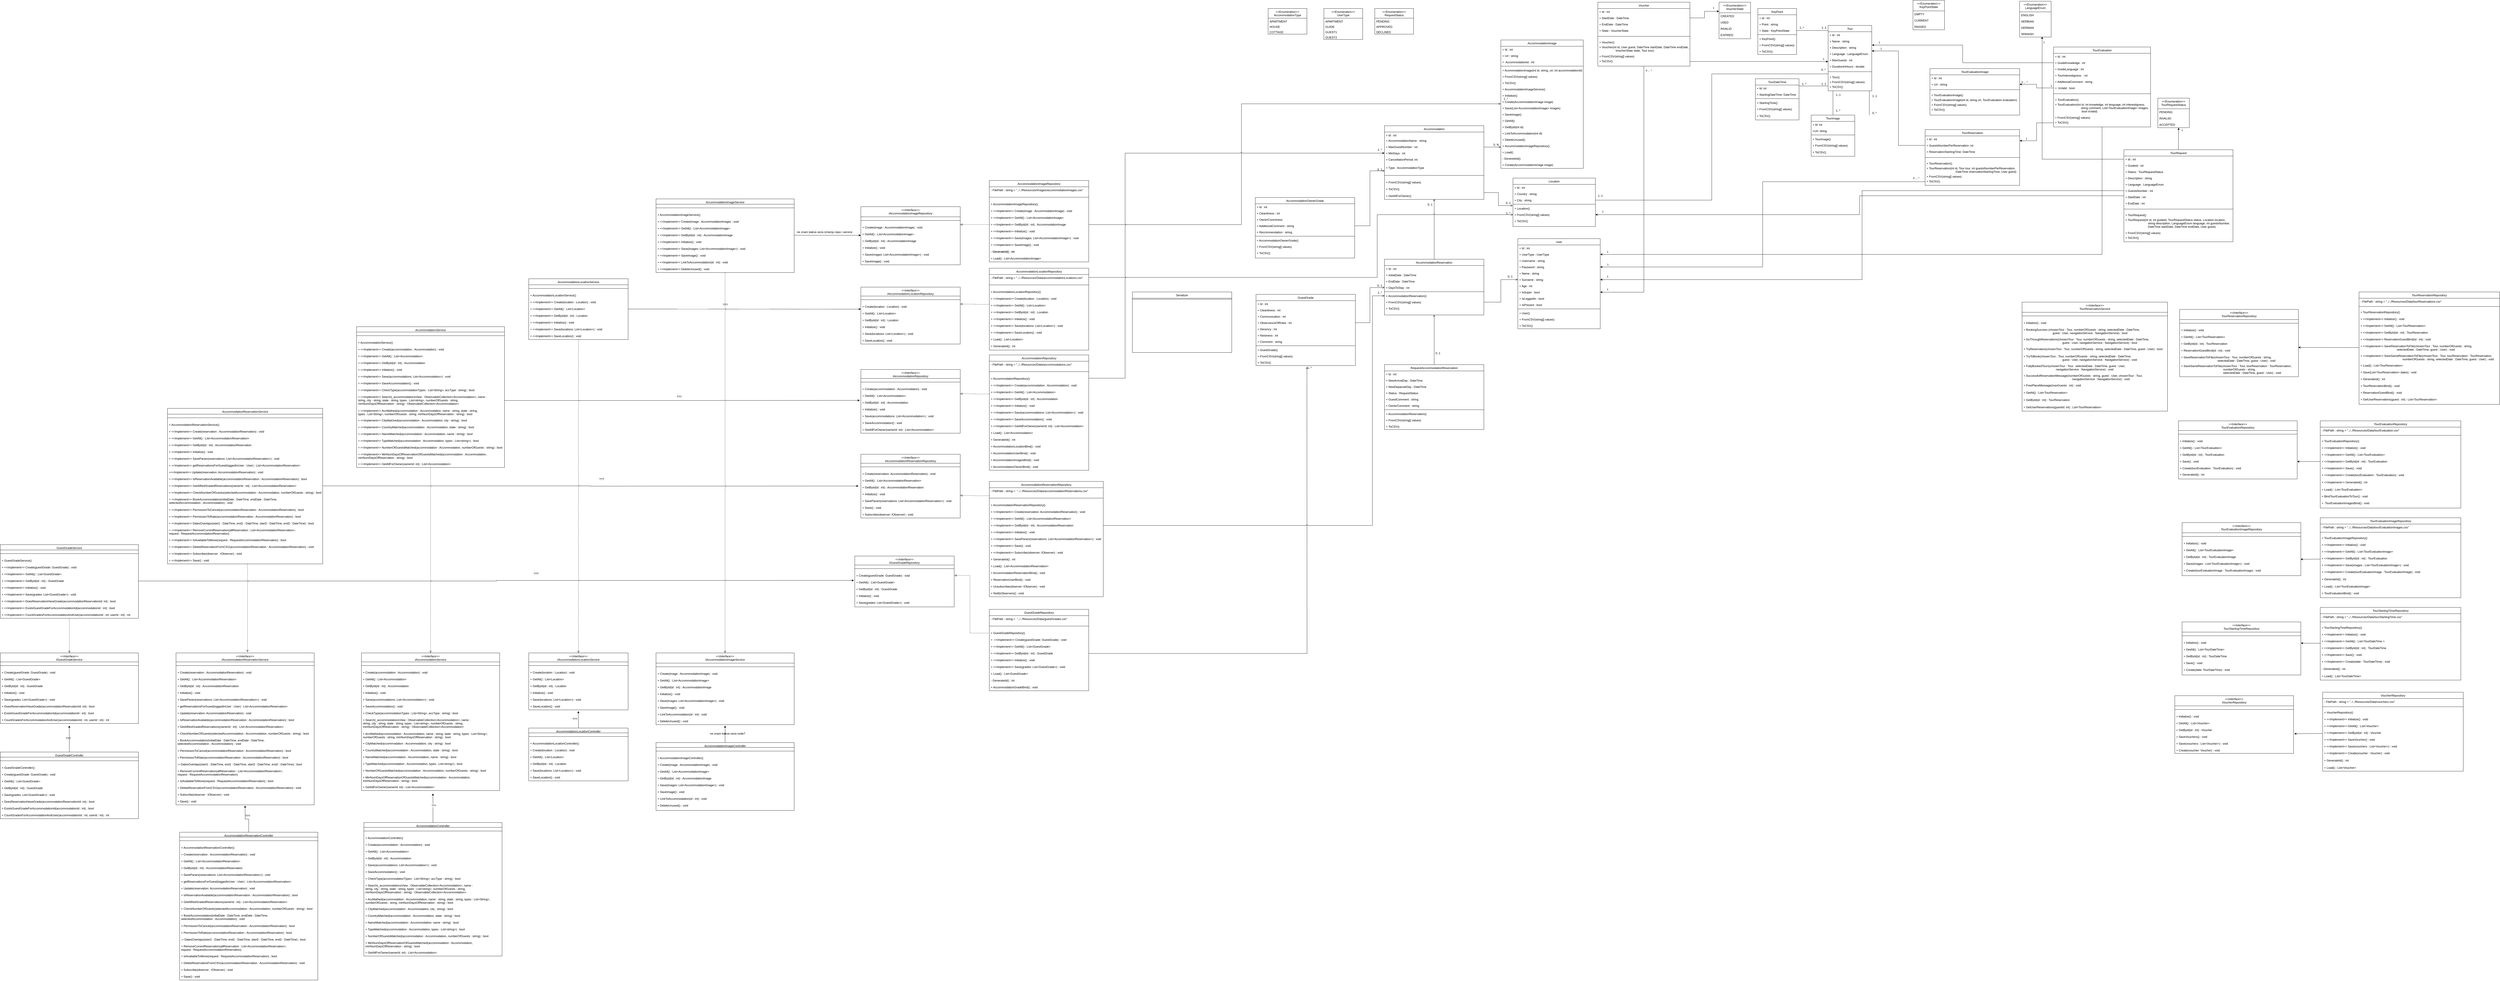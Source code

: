 <mxfile version="20.8.16" type="device"><diagram id="C5RBs43oDa-KdzZeNtuy" name="Page-1"><mxGraphModel dx="7829" dy="591" grid="1" gridSize="10" guides="1" tooltips="1" connect="1" arrows="1" fold="1" page="1" pageScale="1" pageWidth="3300" pageHeight="4681" math="0" shadow="0"><root><mxCell id="WIyWlLk6GJQsqaUBKTNV-0"/><mxCell id="WIyWlLk6GJQsqaUBKTNV-1" parent="WIyWlLk6GJQsqaUBKTNV-0"/><mxCell id="zkfFHV4jXpPFQw0GAbJ--0" value="Tour" style="swimlane;fontStyle=2;align=center;verticalAlign=top;childLayout=stackLayout;horizontal=1;startSize=26;horizontalStack=0;resizeParent=1;resizeLast=0;collapsible=1;marginBottom=0;rounded=0;shadow=0;strokeWidth=1;" parent="WIyWlLk6GJQsqaUBKTNV-1" vertex="1"><mxGeometry x="1960" y="120" width="180" height="270" as="geometry"><mxRectangle x="230" y="140" width="160" height="26" as="alternateBounds"/></mxGeometry></mxCell><mxCell id="Eo3_3DklCUFyxwO0HsOH-32" value="+ Id : int" style="text;align=left;verticalAlign=top;spacingLeft=4;spacingRight=4;overflow=hidden;rotatable=0;points=[[0,0.5],[1,0.5]];portConstraint=eastwest;" parent="zkfFHV4jXpPFQw0GAbJ--0" vertex="1"><mxGeometry y="26" width="180" height="26" as="geometry"/></mxCell><mxCell id="zkfFHV4jXpPFQw0GAbJ--1" value="+ Name : string" style="text;align=left;verticalAlign=top;spacingLeft=4;spacingRight=4;overflow=hidden;rotatable=0;points=[[0,0.5],[1,0.5]];portConstraint=eastwest;" parent="zkfFHV4jXpPFQw0GAbJ--0" vertex="1"><mxGeometry y="52" width="180" height="26" as="geometry"/></mxCell><mxCell id="zkfFHV4jXpPFQw0GAbJ--3" value="+ Description : string" style="text;align=left;verticalAlign=top;spacingLeft=4;spacingRight=4;overflow=hidden;rotatable=0;points=[[0,0.5],[1,0.5]];portConstraint=eastwest;rounded=0;shadow=0;html=0;" parent="zkfFHV4jXpPFQw0GAbJ--0" vertex="1"><mxGeometry y="78" width="180" height="26" as="geometry"/></mxCell><mxCell id="Eo3_3DklCUFyxwO0HsOH-34" value="+ Language : LanguageEnum" style="text;align=left;verticalAlign=top;spacingLeft=4;spacingRight=4;overflow=hidden;rotatable=0;points=[[0,0.5],[1,0.5]];portConstraint=eastwest;" parent="zkfFHV4jXpPFQw0GAbJ--0" vertex="1"><mxGeometry y="104" width="180" height="26" as="geometry"/></mxCell><mxCell id="Eo3_3DklCUFyxwO0HsOH-1" value="+ MaxGuests : int" style="text;align=left;verticalAlign=top;spacingLeft=4;spacingRight=4;overflow=hidden;rotatable=0;points=[[0,0.5],[1,0.5]];portConstraint=eastwest;rounded=0;shadow=0;html=0;" parent="zkfFHV4jXpPFQw0GAbJ--0" vertex="1"><mxGeometry y="130" width="180" height="26" as="geometry"/></mxCell><mxCell id="Eo3_3DklCUFyxwO0HsOH-2" value="+ DurationInHours : double" style="text;align=left;verticalAlign=top;spacingLeft=4;spacingRight=4;overflow=hidden;rotatable=0;points=[[0,0.5],[1,0.5]];portConstraint=eastwest;rounded=0;shadow=0;html=0;" parent="zkfFHV4jXpPFQw0GAbJ--0" vertex="1"><mxGeometry y="156" width="180" height="26" as="geometry"/></mxCell><mxCell id="zkfFHV4jXpPFQw0GAbJ--4" value="" style="line;html=1;strokeWidth=1;align=left;verticalAlign=middle;spacingTop=0;spacingLeft=3;spacingRight=3;rotatable=0;labelPosition=right;points=[];portConstraint=eastwest;fontSize=12;" parent="zkfFHV4jXpPFQw0GAbJ--0" vertex="1"><mxGeometry y="182" width="180" height="18" as="geometry"/></mxCell><mxCell id="Eo3_3DklCUFyxwO0HsOH-41" value="+ Tour()" style="text;align=left;verticalAlign=top;spacingLeft=4;spacingRight=4;overflow=hidden;rotatable=0;points=[[0,0.5],[1,0.5]];portConstraint=eastwest;rounded=0;shadow=0;html=0;" parent="zkfFHV4jXpPFQw0GAbJ--0" vertex="1"><mxGeometry y="200" width="180" height="20" as="geometry"/></mxCell><mxCell id="Eo3_3DklCUFyxwO0HsOH-42" value="+ FromCSV(string[] values)" style="text;align=left;verticalAlign=top;spacingLeft=4;spacingRight=4;overflow=hidden;rotatable=0;points=[[0,0.5],[1,0.5]];portConstraint=eastwest;rounded=0;shadow=0;html=0;" parent="zkfFHV4jXpPFQw0GAbJ--0" vertex="1"><mxGeometry y="220" width="180" height="20" as="geometry"/></mxCell><mxCell id="Eo3_3DklCUFyxwO0HsOH-43" value="+ ToCSV()" style="text;align=left;verticalAlign=top;spacingLeft=4;spacingRight=4;overflow=hidden;rotatable=0;points=[[0,0.5],[1,0.5]];portConstraint=eastwest;rounded=0;shadow=0;html=0;" parent="zkfFHV4jXpPFQw0GAbJ--0" vertex="1"><mxGeometry y="240" width="180" height="30" as="geometry"/></mxCell><mxCell id="Eo3_3DklCUFyxwO0HsOH-5" value="KeyPoint" style="swimlane;fontStyle=0;align=center;verticalAlign=top;childLayout=stackLayout;horizontal=1;startSize=26;horizontalStack=0;resizeParent=1;resizeLast=0;collapsible=1;marginBottom=0;rounded=0;shadow=0;strokeWidth=1;" parent="WIyWlLk6GJQsqaUBKTNV-1" vertex="1"><mxGeometry x="1670" y="50" width="160" height="190" as="geometry"><mxRectangle x="130" y="380" width="160" height="26" as="alternateBounds"/></mxGeometry></mxCell><mxCell id="Eo3_3DklCUFyxwO0HsOH-6" value="+ Id : int" style="text;align=left;verticalAlign=top;spacingLeft=4;spacingRight=4;overflow=hidden;rotatable=0;points=[[0,0.5],[1,0.5]];portConstraint=eastwest;" parent="Eo3_3DklCUFyxwO0HsOH-5" vertex="1"><mxGeometry y="26" width="160" height="26" as="geometry"/></mxCell><mxCell id="Eo3_3DklCUFyxwO0HsOH-7" value="+ Point : string" style="text;align=left;verticalAlign=top;spacingLeft=4;spacingRight=4;overflow=hidden;rotatable=0;points=[[0,0.5],[1,0.5]];portConstraint=eastwest;rounded=0;shadow=0;html=0;" parent="Eo3_3DklCUFyxwO0HsOH-5" vertex="1"><mxGeometry y="52" width="160" height="26" as="geometry"/></mxCell><mxCell id="Eo3_3DklCUFyxwO0HsOH-51" value="+ State : KeyPointState" style="text;align=left;verticalAlign=top;spacingLeft=4;spacingRight=4;overflow=hidden;rotatable=0;points=[[0,0.5],[1,0.5]];portConstraint=eastwest;rounded=0;shadow=0;html=0;" parent="Eo3_3DklCUFyxwO0HsOH-5" vertex="1"><mxGeometry y="78" width="160" height="26" as="geometry"/></mxCell><mxCell id="Eo3_3DklCUFyxwO0HsOH-8" value="" style="line;html=1;strokeWidth=1;align=left;verticalAlign=middle;spacingTop=-1;spacingLeft=3;spacingRight=3;rotatable=0;labelPosition=right;points=[];portConstraint=eastwest;" parent="Eo3_3DklCUFyxwO0HsOH-5" vertex="1"><mxGeometry y="104" width="160" height="8" as="geometry"/></mxCell><mxCell id="Eo3_3DklCUFyxwO0HsOH-9" value="+ KeyPoint()" style="text;align=left;verticalAlign=top;spacingLeft=4;spacingRight=4;overflow=hidden;rotatable=0;points=[[0,0.5],[1,0.5]];portConstraint=eastwest;fontStyle=0" parent="Eo3_3DklCUFyxwO0HsOH-5" vertex="1"><mxGeometry y="112" width="160" height="26" as="geometry"/></mxCell><mxCell id="Eo3_3DklCUFyxwO0HsOH-10" value="+ FromCSV(string[] values)" style="text;align=left;verticalAlign=top;spacingLeft=4;spacingRight=4;overflow=hidden;rotatable=0;points=[[0,0.5],[1,0.5]];portConstraint=eastwest;" parent="Eo3_3DklCUFyxwO0HsOH-5" vertex="1"><mxGeometry y="138" width="160" height="26" as="geometry"/></mxCell><mxCell id="Eo3_3DklCUFyxwO0HsOH-53" value="+ ToCSV()" style="text;align=left;verticalAlign=top;spacingLeft=4;spacingRight=4;overflow=hidden;rotatable=0;points=[[0,0.5],[1,0.5]];portConstraint=eastwest;" parent="Eo3_3DklCUFyxwO0HsOH-5" vertex="1"><mxGeometry y="164" width="160" height="26" as="geometry"/></mxCell><mxCell id="Eo3_3DklCUFyxwO0HsOH-20" value="TourDateTime" style="swimlane;fontStyle=0;align=center;verticalAlign=top;childLayout=stackLayout;horizontal=1;startSize=26;horizontalStack=0;resizeParent=1;resizeLast=0;collapsible=1;marginBottom=0;rounded=0;shadow=0;strokeWidth=1;" parent="WIyWlLk6GJQsqaUBKTNV-1" vertex="1"><mxGeometry x="1660" y="340" width="180" height="170" as="geometry"><mxRectangle x="130" y="380" width="160" height="26" as="alternateBounds"/></mxGeometry></mxCell><mxCell id="Eo3_3DklCUFyxwO0HsOH-21" value="+ Id: int" style="text;align=left;verticalAlign=top;spacingLeft=4;spacingRight=4;overflow=hidden;rotatable=0;points=[[0,0.5],[1,0.5]];portConstraint=eastwest;" parent="Eo3_3DklCUFyxwO0HsOH-20" vertex="1"><mxGeometry y="26" width="180" height="26" as="geometry"/></mxCell><mxCell id="Eo3_3DklCUFyxwO0HsOH-22" value="+ StartingDateTime: DateTime" style="text;align=left;verticalAlign=top;spacingLeft=4;spacingRight=4;overflow=hidden;rotatable=0;points=[[0,0.5],[1,0.5]];portConstraint=eastwest;rounded=0;shadow=0;html=0;" parent="Eo3_3DklCUFyxwO0HsOH-20" vertex="1"><mxGeometry y="52" width="180" height="26" as="geometry"/></mxCell><mxCell id="Eo3_3DklCUFyxwO0HsOH-23" value="" style="line;html=1;strokeWidth=1;align=left;verticalAlign=middle;spacingTop=-1;spacingLeft=3;spacingRight=3;rotatable=0;labelPosition=right;points=[];portConstraint=eastwest;" parent="Eo3_3DklCUFyxwO0HsOH-20" vertex="1"><mxGeometry y="78" width="180" height="8" as="geometry"/></mxCell><mxCell id="Eo3_3DklCUFyxwO0HsOH-25" value="+ StartingTime()" style="text;align=left;verticalAlign=top;spacingLeft=4;spacingRight=4;overflow=hidden;rotatable=0;points=[[0,0.5],[1,0.5]];portConstraint=eastwest;" parent="Eo3_3DklCUFyxwO0HsOH-20" vertex="1"><mxGeometry y="86" width="180" height="26" as="geometry"/></mxCell><mxCell id="Eo3_3DklCUFyxwO0HsOH-60" value="+ FromCSV(string[] values)" style="text;align=left;verticalAlign=top;spacingLeft=4;spacingRight=4;overflow=hidden;rotatable=0;points=[[0,0.5],[1,0.5]];portConstraint=eastwest;" parent="Eo3_3DklCUFyxwO0HsOH-20" vertex="1"><mxGeometry y="112" width="180" height="28" as="geometry"/></mxCell><mxCell id="Eo3_3DklCUFyxwO0HsOH-61" value="+ ToCSV()" style="text;align=left;verticalAlign=top;spacingLeft=4;spacingRight=4;overflow=hidden;rotatable=0;points=[[0,0.5],[1,0.5]];portConstraint=eastwest;" parent="Eo3_3DklCUFyxwO0HsOH-20" vertex="1"><mxGeometry y="140" width="180" height="28" as="geometry"/></mxCell><mxCell id="Eo3_3DklCUFyxwO0HsOH-54" value="" style="endArrow=none;html=1;rounded=0;exitX=1;exitY=0.5;exitDx=0;exitDy=0;" parent="WIyWlLk6GJQsqaUBKTNV-1" source="Eo3_3DklCUFyxwO0HsOH-51" edge="1"><mxGeometry width="50" height="50" relative="1" as="geometry"><mxPoint x="1800" y="390" as="sourcePoint"/><mxPoint x="1960" y="141" as="targetPoint"/></mxGeometry></mxCell><mxCell id="Eo3_3DklCUFyxwO0HsOH-55" value="1..*" style="resizable=0;align=left;verticalAlign=bottom;labelBackgroundColor=none;fontSize=12;" parent="WIyWlLk6GJQsqaUBKTNV-1" connectable="0" vertex="1"><mxGeometry x="1840" y="138" as="geometry"/></mxCell><mxCell id="Eo3_3DklCUFyxwO0HsOH-56" value="1..1" style="resizable=0;align=left;verticalAlign=bottom;labelBackgroundColor=none;fontSize=12;" parent="WIyWlLk6GJQsqaUBKTNV-1" connectable="0" vertex="1"><mxGeometry x="1930" y="180" as="geometry"><mxPoint x="1" y="-42" as="offset"/></mxGeometry></mxCell><mxCell id="Eo3_3DklCUFyxwO0HsOH-57" value="" style="endArrow=none;html=1;rounded=0;entryX=0;entryY=0.5;entryDx=0;entryDy=0;exitX=1;exitY=0.5;exitDx=0;exitDy=0;" parent="WIyWlLk6GJQsqaUBKTNV-1" edge="1"><mxGeometry width="50" height="50" relative="1" as="geometry"><mxPoint x="1840" y="370" as="sourcePoint"/><mxPoint x="1960" y="370" as="targetPoint"/></mxGeometry></mxCell><mxCell id="Eo3_3DklCUFyxwO0HsOH-58" value="1..*" style="resizable=0;align=left;verticalAlign=bottom;labelBackgroundColor=none;fontSize=12;" parent="WIyWlLk6GJQsqaUBKTNV-1" connectable="0" vertex="1"><mxGeometry x="1850" y="370" as="geometry"/></mxCell><mxCell id="Eo3_3DklCUFyxwO0HsOH-59" value="1..1" style="resizable=0;align=left;verticalAlign=bottom;labelBackgroundColor=none;fontSize=12;" parent="WIyWlLk6GJQsqaUBKTNV-1" connectable="0" vertex="1"><mxGeometry x="1930" y="370" as="geometry"/></mxCell><mxCell id="Eo3_3DklCUFyxwO0HsOH-62" value="" style="endArrow=none;html=1;rounded=0;" parent="WIyWlLk6GJQsqaUBKTNV-1" edge="1"><mxGeometry width="50" height="50" relative="1" as="geometry"><mxPoint x="1980" y="490" as="sourcePoint"/><mxPoint x="1980" y="390" as="targetPoint"/><Array as="points"/></mxGeometry></mxCell><mxCell id="Eo3_3DklCUFyxwO0HsOH-63" value="TourImage" style="swimlane;fontStyle=0;align=center;verticalAlign=top;childLayout=stackLayout;horizontal=1;startSize=26;horizontalStack=0;resizeParent=1;resizeLast=0;collapsible=1;marginBottom=0;rounded=0;shadow=0;strokeWidth=1;" parent="WIyWlLk6GJQsqaUBKTNV-1" vertex="1"><mxGeometry x="1890" y="490" width="180" height="170" as="geometry"><mxRectangle x="130" y="380" width="160" height="26" as="alternateBounds"/></mxGeometry></mxCell><mxCell id="Eo3_3DklCUFyxwO0HsOH-64" value="+ Id: int" style="text;align=left;verticalAlign=top;spacingLeft=4;spacingRight=4;overflow=hidden;rotatable=0;points=[[0,0.5],[1,0.5]];portConstraint=eastwest;" parent="Eo3_3DklCUFyxwO0HsOH-63" vertex="1"><mxGeometry y="26" width="180" height="26" as="geometry"/></mxCell><mxCell id="Eo3_3DklCUFyxwO0HsOH-65" value="+Url: string" style="text;align=left;verticalAlign=top;spacingLeft=4;spacingRight=4;overflow=hidden;rotatable=0;points=[[0,0.5],[1,0.5]];portConstraint=eastwest;rounded=0;shadow=0;html=0;" parent="Eo3_3DklCUFyxwO0HsOH-63" vertex="1"><mxGeometry y="52" width="180" height="26" as="geometry"/></mxCell><mxCell id="Eo3_3DklCUFyxwO0HsOH-66" value="" style="line;html=1;strokeWidth=1;align=left;verticalAlign=middle;spacingTop=-1;spacingLeft=3;spacingRight=3;rotatable=0;labelPosition=right;points=[];portConstraint=eastwest;" parent="Eo3_3DklCUFyxwO0HsOH-63" vertex="1"><mxGeometry y="78" width="180" height="8" as="geometry"/></mxCell><mxCell id="Eo3_3DklCUFyxwO0HsOH-67" value="+ TourImage()" style="text;align=left;verticalAlign=top;spacingLeft=4;spacingRight=4;overflow=hidden;rotatable=0;points=[[0,0.5],[1,0.5]];portConstraint=eastwest;" parent="Eo3_3DklCUFyxwO0HsOH-63" vertex="1"><mxGeometry y="86" width="180" height="26" as="geometry"/></mxCell><mxCell id="Eo3_3DklCUFyxwO0HsOH-68" value="+ FromCSV(string[] values)" style="text;align=left;verticalAlign=top;spacingLeft=4;spacingRight=4;overflow=hidden;rotatable=0;points=[[0,0.5],[1,0.5]];portConstraint=eastwest;" parent="Eo3_3DklCUFyxwO0HsOH-63" vertex="1"><mxGeometry y="112" width="180" height="28" as="geometry"/></mxCell><mxCell id="Eo3_3DklCUFyxwO0HsOH-69" value="+ ToCSV()" style="text;align=left;verticalAlign=top;spacingLeft=4;spacingRight=4;overflow=hidden;rotatable=0;points=[[0,0.5],[1,0.5]];portConstraint=eastwest;" parent="Eo3_3DklCUFyxwO0HsOH-63" vertex="1"><mxGeometry y="140" width="180" height="28" as="geometry"/></mxCell><mxCell id="Eo3_3DklCUFyxwO0HsOH-70" value="1..1" style="resizable=0;align=left;verticalAlign=bottom;labelBackgroundColor=none;fontSize=12;" parent="WIyWlLk6GJQsqaUBKTNV-1" connectable="0" vertex="1"><mxGeometry x="1990" y="400" as="geometry"><mxPoint y="15" as="offset"/></mxGeometry></mxCell><mxCell id="Eo3_3DklCUFyxwO0HsOH-71" value="1..*" style="resizable=0;align=left;verticalAlign=bottom;labelBackgroundColor=none;fontSize=12;" parent="WIyWlLk6GJQsqaUBKTNV-1" connectable="0" vertex="1"><mxGeometry x="1990" y="480" as="geometry"/></mxCell><mxCell id="Eo3_3DklCUFyxwO0HsOH-72" value="" style="endArrow=none;html=1;rounded=0;" parent="WIyWlLk6GJQsqaUBKTNV-1" edge="1"><mxGeometry width="50" height="50" relative="1" as="geometry"><mxPoint x="2130" y="490" as="sourcePoint"/><mxPoint x="2130" y="390" as="targetPoint"/><Array as="points"/></mxGeometry></mxCell><mxCell id="Eo3_3DklCUFyxwO0HsOH-73" value="1..1" style="resizable=0;align=left;verticalAlign=bottom;labelBackgroundColor=none;fontSize=12;" parent="WIyWlLk6GJQsqaUBKTNV-1" connectable="0" vertex="1"><mxGeometry x="2140" y="420" as="geometry"/></mxCell><mxCell id="Eo3_3DklCUFyxwO0HsOH-75" value="0..*" style="resizable=0;align=left;verticalAlign=bottom;labelBackgroundColor=none;fontSize=12;" parent="WIyWlLk6GJQsqaUBKTNV-1" connectable="0" vertex="1"><mxGeometry x="2140" y="490" as="geometry"/></mxCell><mxCell id="Eo3_3DklCUFyxwO0HsOH-76" value="&lt;&lt;Enumeration&gt;&gt;&#10;KeyPointState" style="swimlane;fontStyle=0;align=center;verticalAlign=top;childLayout=stackLayout;horizontal=1;startSize=44;horizontalStack=0;resizeParent=1;resizeLast=0;collapsible=1;marginBottom=0;rounded=0;shadow=0;strokeWidth=1;" parent="WIyWlLk6GJQsqaUBKTNV-1" vertex="1"><mxGeometry x="2310" y="16" width="130" height="122" as="geometry"><mxRectangle x="550" y="140" width="160" height="26" as="alternateBounds"/></mxGeometry></mxCell><mxCell id="Eo3_3DklCUFyxwO0HsOH-77" value="EMPTY" style="text;align=left;verticalAlign=top;spacingLeft=4;spacingRight=4;overflow=hidden;rotatable=0;points=[[0,0.5],[1,0.5]];portConstraint=eastwest;" parent="Eo3_3DklCUFyxwO0HsOH-76" vertex="1"><mxGeometry y="44" width="130" height="26" as="geometry"/></mxCell><mxCell id="Eo3_3DklCUFyxwO0HsOH-78" value="CURRENT" style="text;align=left;verticalAlign=top;spacingLeft=4;spacingRight=4;overflow=hidden;rotatable=0;points=[[0,0.5],[1,0.5]];portConstraint=eastwest;" parent="Eo3_3DklCUFyxwO0HsOH-76" vertex="1"><mxGeometry y="70" width="130" height="26" as="geometry"/></mxCell><mxCell id="Eo3_3DklCUFyxwO0HsOH-79" value="PASSED" style="text;align=left;verticalAlign=top;spacingLeft=4;spacingRight=4;overflow=hidden;rotatable=0;points=[[0,0.5],[1,0.5]];portConstraint=eastwest;rounded=0;shadow=0;html=0;" parent="Eo3_3DklCUFyxwO0HsOH-76" vertex="1"><mxGeometry y="96" width="130" height="26" as="geometry"/></mxCell><mxCell id="Eo3_3DklCUFyxwO0HsOH-84" value="&lt;&lt;Enumeration&gt;&gt;&#10;LanguageEnum" style="swimlane;fontStyle=0;align=center;verticalAlign=top;childLayout=stackLayout;horizontal=1;startSize=44;horizontalStack=0;resizeParent=1;resizeLast=0;collapsible=1;marginBottom=0;rounded=0;shadow=0;strokeWidth=1;" parent="WIyWlLk6GJQsqaUBKTNV-1" vertex="1"><mxGeometry x="2750" y="20" width="130" height="148" as="geometry"><mxRectangle x="550" y="140" width="160" height="26" as="alternateBounds"/></mxGeometry></mxCell><mxCell id="Eo3_3DklCUFyxwO0HsOH-85" value="ENGLISH    " style="text;align=left;verticalAlign=top;spacingLeft=4;spacingRight=4;overflow=hidden;rotatable=0;points=[[0,0.5],[1,0.5]];portConstraint=eastwest;" parent="Eo3_3DklCUFyxwO0HsOH-84" vertex="1"><mxGeometry y="44" width="130" height="26" as="geometry"/></mxCell><mxCell id="Eo3_3DklCUFyxwO0HsOH-86" value="SERBIAN" style="text;align=left;verticalAlign=top;spacingLeft=4;spacingRight=4;overflow=hidden;rotatable=0;points=[[0,0.5],[1,0.5]];portConstraint=eastwest;" parent="Eo3_3DklCUFyxwO0HsOH-84" vertex="1"><mxGeometry y="70" width="130" height="26" as="geometry"/></mxCell><mxCell id="Eo3_3DklCUFyxwO0HsOH-87" value="GERMAN" style="text;align=left;verticalAlign=top;spacingLeft=4;spacingRight=4;overflow=hidden;rotatable=0;points=[[0,0.5],[1,0.5]];portConstraint=eastwest;rounded=0;shadow=0;html=0;" parent="Eo3_3DklCUFyxwO0HsOH-84" vertex="1"><mxGeometry y="96" width="130" height="26" as="geometry"/></mxCell><mxCell id="PjBfAIAYt1mBMzTJN8no-4" value="SPANISH" style="text;align=left;verticalAlign=top;spacingLeft=4;spacingRight=4;overflow=hidden;rotatable=0;points=[[0,0.5],[1,0.5]];portConstraint=eastwest;rounded=0;shadow=0;html=0;" vertex="1" parent="Eo3_3DklCUFyxwO0HsOH-84"><mxGeometry y="122" width="130" height="26" as="geometry"/></mxCell><mxCell id="5fQB9hNVZCzrHwV3rfqZ-484" value="Accommodation" style="swimlane;fontStyle=2;align=center;verticalAlign=top;childLayout=stackLayout;horizontal=1;startSize=26;horizontalStack=0;resizeParent=1;resizeLast=0;collapsible=1;marginBottom=0;rounded=0;shadow=0;strokeWidth=1;" parent="WIyWlLk6GJQsqaUBKTNV-1" vertex="1"><mxGeometry x="130" y="534" width="410" height="304" as="geometry"><mxRectangle x="230" y="140" width="160" height="26" as="alternateBounds"/></mxGeometry></mxCell><mxCell id="5fQB9hNVZCzrHwV3rfqZ-485" value="+ Id : int" style="text;align=left;verticalAlign=top;spacingLeft=4;spacingRight=4;overflow=hidden;rotatable=0;points=[[0,0.5],[1,0.5]];portConstraint=eastwest;" parent="5fQB9hNVZCzrHwV3rfqZ-484" vertex="1"><mxGeometry y="26" width="410" height="22" as="geometry"/></mxCell><mxCell id="5fQB9hNVZCzrHwV3rfqZ-486" value="+ AccommodationName : string" style="text;align=left;verticalAlign=top;spacingLeft=4;spacingRight=4;overflow=hidden;rotatable=0;points=[[0,0.5],[1,0.5]];portConstraint=eastwest;rounded=0;shadow=0;html=0;" parent="5fQB9hNVZCzrHwV3rfqZ-484" vertex="1"><mxGeometry y="48" width="410" height="26" as="geometry"/></mxCell><mxCell id="5fQB9hNVZCzrHwV3rfqZ-487" value="+ MaxGuestNumber : int" style="text;align=left;verticalAlign=top;spacingLeft=4;spacingRight=4;overflow=hidden;rotatable=0;points=[[0,0.5],[1,0.5]];portConstraint=eastwest;rounded=0;shadow=0;html=0;" parent="5fQB9hNVZCzrHwV3rfqZ-484" vertex="1"><mxGeometry y="74" width="410" height="26" as="geometry"/></mxCell><mxCell id="5fQB9hNVZCzrHwV3rfqZ-488" value="+ MinDays : int" style="text;align=left;verticalAlign=top;spacingLeft=4;spacingRight=4;overflow=hidden;rotatable=0;points=[[0,0.5],[1,0.5]];portConstraint=eastwest;rounded=0;shadow=0;html=0;" parent="5fQB9hNVZCzrHwV3rfqZ-484" vertex="1"><mxGeometry y="100" width="410" height="26" as="geometry"/></mxCell><mxCell id="5fQB9hNVZCzrHwV3rfqZ-489" value="+ CancellationPeriod: int" style="text;align=left;verticalAlign=top;spacingLeft=4;spacingRight=4;overflow=hidden;rotatable=0;points=[[0,0.5],[1,0.5]];portConstraint=eastwest;rounded=0;shadow=0;html=0;" parent="5fQB9hNVZCzrHwV3rfqZ-484" vertex="1"><mxGeometry y="126" width="410" height="34" as="geometry"/></mxCell><mxCell id="5fQB9hNVZCzrHwV3rfqZ-490" value="+ Type : AccommodationType" style="text;align=left;verticalAlign=top;spacingLeft=4;spacingRight=4;overflow=hidden;rotatable=0;points=[[0,0.5],[1,0.5]];portConstraint=eastwest;rounded=0;shadow=0;html=0;" parent="5fQB9hNVZCzrHwV3rfqZ-484" vertex="1"><mxGeometry y="160" width="410" height="30" as="geometry"/></mxCell><mxCell id="5fQB9hNVZCzrHwV3rfqZ-491" value="" style="line;html=1;strokeWidth=1;align=left;verticalAlign=middle;spacingTop=-1;spacingLeft=3;spacingRight=3;rotatable=0;labelPosition=right;points=[];portConstraint=eastwest;" parent="5fQB9hNVZCzrHwV3rfqZ-484" vertex="1"><mxGeometry y="190" width="410" height="30" as="geometry"/></mxCell><mxCell id="5fQB9hNVZCzrHwV3rfqZ-492" value="+ FromCSV(string[] values)" style="text;align=left;verticalAlign=top;spacingLeft=4;spacingRight=4;overflow=hidden;rotatable=0;points=[[0,0.5],[1,0.5]];portConstraint=eastwest;" parent="5fQB9hNVZCzrHwV3rfqZ-484" vertex="1"><mxGeometry y="220" width="410" height="28" as="geometry"/></mxCell><mxCell id="5fQB9hNVZCzrHwV3rfqZ-493" value="+ ToCSV()" style="text;align=left;verticalAlign=top;spacingLeft=4;spacingRight=4;overflow=hidden;rotatable=0;points=[[0,0.5],[1,0.5]];portConstraint=eastwest;" parent="5fQB9hNVZCzrHwV3rfqZ-484" vertex="1"><mxGeometry y="248" width="410" height="28" as="geometry"/></mxCell><mxCell id="5fQB9hNVZCzrHwV3rfqZ-494" value="+ GetAllForOwner()" style="text;align=left;verticalAlign=top;spacingLeft=4;spacingRight=4;overflow=hidden;rotatable=0;points=[[0,0.5],[1,0.5]];portConstraint=eastwest;" parent="5fQB9hNVZCzrHwV3rfqZ-484" vertex="1"><mxGeometry y="276" width="410" height="28" as="geometry"/></mxCell><mxCell id="5fQB9hNVZCzrHwV3rfqZ-495" value="&lt;&lt;Enumeration&gt;&gt;&#10;AccommodationType" style="swimlane;fontStyle=0;align=center;verticalAlign=top;childLayout=stackLayout;horizontal=1;startSize=40;horizontalStack=0;resizeParent=1;resizeLast=0;collapsible=1;marginBottom=0;rounded=0;shadow=0;strokeWidth=1;" parent="WIyWlLk6GJQsqaUBKTNV-1" vertex="1"><mxGeometry x="-350" y="50" width="160" height="106" as="geometry"><mxRectangle x="130" y="380" width="160" height="26" as="alternateBounds"/></mxGeometry></mxCell><mxCell id="5fQB9hNVZCzrHwV3rfqZ-496" value="APARTMENT" style="text;align=left;verticalAlign=top;spacingLeft=4;spacingRight=4;overflow=hidden;rotatable=0;points=[[0,0.5],[1,0.5]];portConstraint=eastwest;" parent="5fQB9hNVZCzrHwV3rfqZ-495" vertex="1"><mxGeometry y="40" width="160" height="22" as="geometry"/></mxCell><mxCell id="5fQB9hNVZCzrHwV3rfqZ-497" value="HOUSE" style="text;align=left;verticalAlign=top;spacingLeft=4;spacingRight=4;overflow=hidden;rotatable=0;points=[[0,0.5],[1,0.5]];portConstraint=eastwest;" parent="5fQB9hNVZCzrHwV3rfqZ-495" vertex="1"><mxGeometry y="62" width="160" height="22" as="geometry"/></mxCell><mxCell id="5fQB9hNVZCzrHwV3rfqZ-498" value="COTTAGE" style="text;align=left;verticalAlign=top;spacingLeft=4;spacingRight=4;overflow=hidden;rotatable=0;points=[[0,0.5],[1,0.5]];portConstraint=eastwest;" parent="5fQB9hNVZCzrHwV3rfqZ-495" vertex="1"><mxGeometry y="84" width="160" height="22" as="geometry"/></mxCell><mxCell id="5fQB9hNVZCzrHwV3rfqZ-499" value="AccommodationImage" style="swimlane;fontStyle=0;align=center;verticalAlign=top;childLayout=stackLayout;horizontal=1;startSize=26;horizontalStack=0;resizeParent=1;resizeLast=0;collapsible=1;marginBottom=0;rounded=0;shadow=0;strokeWidth=1;" parent="WIyWlLk6GJQsqaUBKTNV-1" vertex="1"><mxGeometry x="610" y="180" width="340" height="530" as="geometry"><mxRectangle x="550" y="140" width="160" height="26" as="alternateBounds"/></mxGeometry></mxCell><mxCell id="5fQB9hNVZCzrHwV3rfqZ-500" value="+ Id : int" style="text;align=left;verticalAlign=top;spacingLeft=4;spacingRight=4;overflow=hidden;rotatable=0;points=[[0,0.5],[1,0.5]];portConstraint=eastwest;" parent="5fQB9hNVZCzrHwV3rfqZ-499" vertex="1"><mxGeometry y="26" width="340" height="26" as="geometry"/></mxCell><mxCell id="5fQB9hNVZCzrHwV3rfqZ-501" value="+ Url : string" style="text;align=left;verticalAlign=top;spacingLeft=4;spacingRight=4;overflow=hidden;rotatable=0;points=[[0,0.5],[1,0.5]];portConstraint=eastwest;rounded=0;shadow=0;html=0;" parent="5fQB9hNVZCzrHwV3rfqZ-499" vertex="1"><mxGeometry y="52" width="340" height="26" as="geometry"/></mxCell><mxCell id="5fQB9hNVZCzrHwV3rfqZ-502" value="+  AccommodationId : int" style="text;align=left;verticalAlign=top;spacingLeft=4;spacingRight=4;overflow=hidden;rotatable=0;points=[[0,0.5],[1,0.5]];portConstraint=eastwest;rounded=0;shadow=0;html=0;" parent="5fQB9hNVZCzrHwV3rfqZ-499" vertex="1"><mxGeometry y="78" width="340" height="26" as="geometry"/></mxCell><mxCell id="5fQB9hNVZCzrHwV3rfqZ-503" value="" style="line;html=1;strokeWidth=1;align=left;verticalAlign=middle;spacingTop=-1;spacingLeft=3;spacingRight=3;rotatable=0;labelPosition=right;points=[];portConstraint=eastwest;" parent="5fQB9hNVZCzrHwV3rfqZ-499" vertex="1"><mxGeometry y="104" width="340" height="8" as="geometry"/></mxCell><mxCell id="5fQB9hNVZCzrHwV3rfqZ-504" value="+ AcommodationImage(int id, string, url, int accommodationId)" style="text;align=left;verticalAlign=top;spacingLeft=4;spacingRight=4;overflow=hidden;rotatable=0;points=[[0,0.5],[1,0.5]];portConstraint=eastwest;" parent="5fQB9hNVZCzrHwV3rfqZ-499" vertex="1"><mxGeometry y="112" width="340" height="26" as="geometry"/></mxCell><mxCell id="5fQB9hNVZCzrHwV3rfqZ-505" value="+ FromCSV(string[] values)" style="text;align=left;verticalAlign=top;spacingLeft=4;spacingRight=4;overflow=hidden;rotatable=0;points=[[0,0.5],[1,0.5]];portConstraint=eastwest;" parent="5fQB9hNVZCzrHwV3rfqZ-499" vertex="1"><mxGeometry y="138" width="340" height="26" as="geometry"/></mxCell><mxCell id="5fQB9hNVZCzrHwV3rfqZ-506" value="+ ToCSV()" style="text;align=left;verticalAlign=top;spacingLeft=4;spacingRight=4;overflow=hidden;rotatable=0;points=[[0,0.5],[1,0.5]];portConstraint=eastwest;" parent="5fQB9hNVZCzrHwV3rfqZ-499" vertex="1"><mxGeometry y="164" width="340" height="26" as="geometry"/></mxCell><mxCell id="5fQB9hNVZCzrHwV3rfqZ-507" value="+ AccommodationImageService() " style="text;align=left;verticalAlign=top;spacingLeft=4;spacingRight=4;overflow=hidden;rotatable=0;points=[[0,0.5],[1,0.5]];portConstraint=eastwest;" parent="5fQB9hNVZCzrHwV3rfqZ-499" vertex="1"><mxGeometry y="190" width="340" height="26" as="geometry"/></mxCell><mxCell id="5fQB9hNVZCzrHwV3rfqZ-508" value="+ Initialize()" style="text;align=left;verticalAlign=top;spacingLeft=4;spacingRight=4;overflow=hidden;rotatable=0;points=[[0,0.5],[1,0.5]];portConstraint=eastwest;" parent="5fQB9hNVZCzrHwV3rfqZ-499" vertex="1"><mxGeometry y="216" width="340" height="26" as="geometry"/></mxCell><mxCell id="5fQB9hNVZCzrHwV3rfqZ-509" value="+ Create(AccommodationImage image)" style="text;align=left;verticalAlign=top;spacingLeft=4;spacingRight=4;overflow=hidden;rotatable=0;points=[[0,0.5],[1,0.5]];portConstraint=eastwest;" parent="5fQB9hNVZCzrHwV3rfqZ-499" vertex="1"><mxGeometry y="242" width="340" height="26" as="geometry"/></mxCell><mxCell id="5fQB9hNVZCzrHwV3rfqZ-510" value="+ Save(List&lt;AccommodationImage&gt; images)" style="text;align=left;verticalAlign=top;spacingLeft=4;spacingRight=4;overflow=hidden;rotatable=0;points=[[0,0.5],[1,0.5]];portConstraint=eastwest;" parent="5fQB9hNVZCzrHwV3rfqZ-499" vertex="1"><mxGeometry y="268" width="340" height="26" as="geometry"/></mxCell><mxCell id="5fQB9hNVZCzrHwV3rfqZ-511" value="+ SaveImage()" style="text;align=left;verticalAlign=top;spacingLeft=4;spacingRight=4;overflow=hidden;rotatable=0;points=[[0,0.5],[1,0.5]];portConstraint=eastwest;" parent="5fQB9hNVZCzrHwV3rfqZ-499" vertex="1"><mxGeometry y="294" width="340" height="26" as="geometry"/></mxCell><mxCell id="5fQB9hNVZCzrHwV3rfqZ-512" value="+ GetAll()" style="text;align=left;verticalAlign=top;spacingLeft=4;spacingRight=4;overflow=hidden;rotatable=0;points=[[0,0.5],[1,0.5]];portConstraint=eastwest;" parent="5fQB9hNVZCzrHwV3rfqZ-499" vertex="1"><mxGeometry y="320" width="340" height="26" as="geometry"/></mxCell><mxCell id="5fQB9hNVZCzrHwV3rfqZ-513" value="+ GetById(int id)" style="text;align=left;verticalAlign=top;spacingLeft=4;spacingRight=4;overflow=hidden;rotatable=0;points=[[0,0.5],[1,0.5]];portConstraint=eastwest;" parent="5fQB9hNVZCzrHwV3rfqZ-499" vertex="1"><mxGeometry y="346" width="340" height="26" as="geometry"/></mxCell><mxCell id="5fQB9hNVZCzrHwV3rfqZ-514" value="+ LinkToAccommodation(int id)" style="text;align=left;verticalAlign=top;spacingLeft=4;spacingRight=4;overflow=hidden;rotatable=0;points=[[0,0.5],[1,0.5]];portConstraint=eastwest;" parent="5fQB9hNVZCzrHwV3rfqZ-499" vertex="1"><mxGeometry y="372" width="340" height="26" as="geometry"/></mxCell><mxCell id="5fQB9hNVZCzrHwV3rfqZ-515" value="+ DeleteUnused()" style="text;align=left;verticalAlign=top;spacingLeft=4;spacingRight=4;overflow=hidden;rotatable=0;points=[[0,0.5],[1,0.5]];portConstraint=eastwest;" parent="5fQB9hNVZCzrHwV3rfqZ-499" vertex="1"><mxGeometry y="398" width="340" height="26" as="geometry"/></mxCell><mxCell id="5fQB9hNVZCzrHwV3rfqZ-516" value="+ AccommodationImageRepository()" style="text;align=left;verticalAlign=top;spacingLeft=4;spacingRight=4;overflow=hidden;rotatable=0;points=[[0,0.5],[1,0.5]];portConstraint=eastwest;" parent="5fQB9hNVZCzrHwV3rfqZ-499" vertex="1"><mxGeometry y="424" width="340" height="26" as="geometry"/></mxCell><mxCell id="5fQB9hNVZCzrHwV3rfqZ-517" value="+ Load()" style="text;align=left;verticalAlign=top;spacingLeft=4;spacingRight=4;overflow=hidden;rotatable=0;points=[[0,0.5],[1,0.5]];portConstraint=eastwest;" parent="5fQB9hNVZCzrHwV3rfqZ-499" vertex="1"><mxGeometry y="450" width="340" height="26" as="geometry"/></mxCell><mxCell id="5fQB9hNVZCzrHwV3rfqZ-518" value="- GenereteId()" style="text;align=left;verticalAlign=top;spacingLeft=4;spacingRight=4;overflow=hidden;rotatable=0;points=[[0,0.5],[1,0.5]];portConstraint=eastwest;" parent="5fQB9hNVZCzrHwV3rfqZ-499" vertex="1"><mxGeometry y="476" width="340" height="26" as="geometry"/></mxCell><mxCell id="5fQB9hNVZCzrHwV3rfqZ-519" value="+ Create(AccommodationImage image)" style="text;align=left;verticalAlign=top;spacingLeft=4;spacingRight=4;overflow=hidden;rotatable=0;points=[[0,0.5],[1,0.5]];portConstraint=eastwest;" parent="5fQB9hNVZCzrHwV3rfqZ-499" vertex="1"><mxGeometry y="502" width="340" height="26" as="geometry"/></mxCell><mxCell id="5fQB9hNVZCzrHwV3rfqZ-520" value="" style="endArrow=open;shadow=0;strokeWidth=1;rounded=0;endFill=1;edgeStyle=elbowEdgeStyle;elbow=vertical;" parent="WIyWlLk6GJQsqaUBKTNV-1" source="5fQB9hNVZCzrHwV3rfqZ-484" target="5fQB9hNVZCzrHwV3rfqZ-499" edge="1"><mxGeometry x="0.5" y="41" relative="1" as="geometry"><mxPoint x="390" y="202" as="sourcePoint"/><mxPoint x="550" y="202" as="targetPoint"/><mxPoint x="-40" y="32" as="offset"/></mxGeometry></mxCell><mxCell id="5fQB9hNVZCzrHwV3rfqZ-521" value="0, N" style="resizable=0;align=right;verticalAlign=bottom;labelBackgroundColor=none;fontSize=12;" parent="5fQB9hNVZCzrHwV3rfqZ-520" connectable="0" vertex="1"><mxGeometry x="1" relative="1" as="geometry"><mxPoint x="-7" y="-1" as="offset"/></mxGeometry></mxCell><mxCell id="5fQB9hNVZCzrHwV3rfqZ-522" value="Location" style="swimlane;fontStyle=0;align=center;verticalAlign=top;childLayout=stackLayout;horizontal=1;startSize=26;horizontalStack=0;resizeParent=1;resizeLast=0;collapsible=1;marginBottom=0;rounded=0;shadow=0;strokeWidth=1;" parent="WIyWlLk6GJQsqaUBKTNV-1" vertex="1"><mxGeometry x="660" y="750" width="340" height="200" as="geometry"><mxRectangle x="550" y="140" width="160" height="26" as="alternateBounds"/></mxGeometry></mxCell><mxCell id="5fQB9hNVZCzrHwV3rfqZ-523" value="+ Id : int" style="text;align=left;verticalAlign=top;spacingLeft=4;spacingRight=4;overflow=hidden;rotatable=0;points=[[0,0.5],[1,0.5]];portConstraint=eastwest;" parent="5fQB9hNVZCzrHwV3rfqZ-522" vertex="1"><mxGeometry y="26" width="340" height="26" as="geometry"/></mxCell><mxCell id="5fQB9hNVZCzrHwV3rfqZ-524" value="+ Country : string " style="text;align=left;verticalAlign=top;spacingLeft=4;spacingRight=4;overflow=hidden;rotatable=0;points=[[0,0.5],[1,0.5]];portConstraint=eastwest;rounded=0;shadow=0;html=0;" parent="5fQB9hNVZCzrHwV3rfqZ-522" vertex="1"><mxGeometry y="52" width="340" height="26" as="geometry"/></mxCell><mxCell id="5fQB9hNVZCzrHwV3rfqZ-525" value="+ City : string" style="text;align=left;verticalAlign=top;spacingLeft=4;spacingRight=4;overflow=hidden;rotatable=0;points=[[0,0.5],[1,0.5]];portConstraint=eastwest;rounded=0;shadow=0;html=0;" parent="5fQB9hNVZCzrHwV3rfqZ-522" vertex="1"><mxGeometry y="78" width="340" height="26" as="geometry"/></mxCell><mxCell id="5fQB9hNVZCzrHwV3rfqZ-526" value="" style="line;html=1;strokeWidth=1;align=left;verticalAlign=middle;spacingTop=-1;spacingLeft=3;spacingRight=3;rotatable=0;labelPosition=right;points=[];portConstraint=eastwest;" parent="5fQB9hNVZCzrHwV3rfqZ-522" vertex="1"><mxGeometry y="104" width="340" height="8" as="geometry"/></mxCell><mxCell id="5fQB9hNVZCzrHwV3rfqZ-527" value="+ Location()" style="text;align=left;verticalAlign=top;spacingLeft=4;spacingRight=4;overflow=hidden;rotatable=0;points=[[0,0.5],[1,0.5]];portConstraint=eastwest;" parent="5fQB9hNVZCzrHwV3rfqZ-522" vertex="1"><mxGeometry y="112" width="340" height="26" as="geometry"/></mxCell><mxCell id="5fQB9hNVZCzrHwV3rfqZ-528" value="+ FromCSV(string[] values)" style="text;align=left;verticalAlign=top;spacingLeft=4;spacingRight=4;overflow=hidden;rotatable=0;points=[[0,0.5],[1,0.5]];portConstraint=eastwest;" parent="5fQB9hNVZCzrHwV3rfqZ-522" vertex="1"><mxGeometry y="138" width="340" height="26" as="geometry"/></mxCell><mxCell id="5fQB9hNVZCzrHwV3rfqZ-529" value="+ ToCSV()" style="text;align=left;verticalAlign=top;spacingLeft=4;spacingRight=4;overflow=hidden;rotatable=0;points=[[0,0.5],[1,0.5]];portConstraint=eastwest;" parent="5fQB9hNVZCzrHwV3rfqZ-522" vertex="1"><mxGeometry y="164" width="340" height="26" as="geometry"/></mxCell><mxCell id="5fQB9hNVZCzrHwV3rfqZ-530" value="User" style="swimlane;fontStyle=0;align=center;verticalAlign=top;childLayout=stackLayout;horizontal=1;startSize=26;horizontalStack=0;resizeParent=1;resizeLast=0;collapsible=1;marginBottom=0;rounded=0;shadow=0;strokeWidth=1;" parent="WIyWlLk6GJQsqaUBKTNV-1" vertex="1"><mxGeometry x="680" y="1000" width="340" height="372" as="geometry"><mxRectangle x="550" y="140" width="160" height="26" as="alternateBounds"/></mxGeometry></mxCell><mxCell id="5fQB9hNVZCzrHwV3rfqZ-531" value="+ Id : int" style="text;align=left;verticalAlign=top;spacingLeft=4;spacingRight=4;overflow=hidden;rotatable=0;points=[[0,0.5],[1,0.5]];portConstraint=eastwest;" parent="5fQB9hNVZCzrHwV3rfqZ-530" vertex="1"><mxGeometry y="26" width="340" height="26" as="geometry"/></mxCell><mxCell id="5fQB9hNVZCzrHwV3rfqZ-532" value="+ UserType : UserType" style="text;align=left;verticalAlign=top;spacingLeft=4;spacingRight=4;overflow=hidden;rotatable=0;points=[[0,0.5],[1,0.5]];portConstraint=eastwest;rounded=0;shadow=0;html=0;" parent="5fQB9hNVZCzrHwV3rfqZ-530" vertex="1"><mxGeometry y="52" width="340" height="26" as="geometry"/></mxCell><mxCell id="5fQB9hNVZCzrHwV3rfqZ-533" value="+ Username : string " style="text;align=left;verticalAlign=top;spacingLeft=4;spacingRight=4;overflow=hidden;rotatable=0;points=[[0,0.5],[1,0.5]];portConstraint=eastwest;rounded=0;shadow=0;html=0;" parent="5fQB9hNVZCzrHwV3rfqZ-530" vertex="1"><mxGeometry y="78" width="340" height="26" as="geometry"/></mxCell><mxCell id="5fQB9hNVZCzrHwV3rfqZ-534" value="+ Password : string" style="text;align=left;verticalAlign=top;spacingLeft=4;spacingRight=4;overflow=hidden;rotatable=0;points=[[0,0.5],[1,0.5]];portConstraint=eastwest;rounded=0;shadow=0;html=0;" parent="5fQB9hNVZCzrHwV3rfqZ-530" vertex="1"><mxGeometry y="104" width="340" height="26" as="geometry"/></mxCell><mxCell id="5fQB9hNVZCzrHwV3rfqZ-535" value="+ Name : string " style="text;align=left;verticalAlign=top;spacingLeft=4;spacingRight=4;overflow=hidden;rotatable=0;points=[[0,0.5],[1,0.5]];portConstraint=eastwest;rounded=0;shadow=0;html=0;" parent="5fQB9hNVZCzrHwV3rfqZ-530" vertex="1"><mxGeometry y="130" width="340" height="26" as="geometry"/></mxCell><mxCell id="5fQB9hNVZCzrHwV3rfqZ-536" value="+ Surname : string " style="text;align=left;verticalAlign=top;spacingLeft=4;spacingRight=4;overflow=hidden;rotatable=0;points=[[0,0.5],[1,0.5]];portConstraint=eastwest;rounded=0;shadow=0;html=0;" parent="5fQB9hNVZCzrHwV3rfqZ-530" vertex="1"><mxGeometry y="156" width="340" height="26" as="geometry"/></mxCell><mxCell id="5fQB9hNVZCzrHwV3rfqZ-537" value="+ Age : int" style="text;align=left;verticalAlign=top;spacingLeft=4;spacingRight=4;overflow=hidden;rotatable=0;points=[[0,0.5],[1,0.5]];portConstraint=eastwest;rounded=0;shadow=0;html=0;" parent="5fQB9hNVZCzrHwV3rfqZ-530" vertex="1"><mxGeometry y="182" width="340" height="26" as="geometry"/></mxCell><mxCell id="5fQB9hNVZCzrHwV3rfqZ-538" value="+ IsSuper : bool" style="text;align=left;verticalAlign=top;spacingLeft=4;spacingRight=4;overflow=hidden;rotatable=0;points=[[0,0.5],[1,0.5]];portConstraint=eastwest;rounded=0;shadow=0;html=0;" parent="5fQB9hNVZCzrHwV3rfqZ-530" vertex="1"><mxGeometry y="208" width="340" height="26" as="geometry"/></mxCell><mxCell id="5fQB9hNVZCzrHwV3rfqZ-539" value="+ IsLoggedIn : bool" style="text;align=left;verticalAlign=top;spacingLeft=4;spacingRight=4;overflow=hidden;rotatable=0;points=[[0,0.5],[1,0.5]];portConstraint=eastwest;rounded=0;shadow=0;html=0;" parent="5fQB9hNVZCzrHwV3rfqZ-530" vertex="1"><mxGeometry y="234" width="340" height="26" as="geometry"/></mxCell><mxCell id="5fQB9hNVZCzrHwV3rfqZ-540" value="+ IsPresent : bool" style="text;align=left;verticalAlign=top;spacingLeft=4;spacingRight=4;overflow=hidden;rotatable=0;points=[[0,0.5],[1,0.5]];portConstraint=eastwest;rounded=0;shadow=0;html=0;" parent="5fQB9hNVZCzrHwV3rfqZ-530" vertex="1"><mxGeometry y="260" width="340" height="26" as="geometry"/></mxCell><mxCell id="5fQB9hNVZCzrHwV3rfqZ-541" value="" style="line;html=1;strokeWidth=1;align=left;verticalAlign=middle;spacingTop=-1;spacingLeft=3;spacingRight=3;rotatable=0;labelPosition=right;points=[];portConstraint=eastwest;" parent="5fQB9hNVZCzrHwV3rfqZ-530" vertex="1"><mxGeometry y="286" width="340" height="8" as="geometry"/></mxCell><mxCell id="5fQB9hNVZCzrHwV3rfqZ-542" value="+ User()" style="text;align=left;verticalAlign=top;spacingLeft=4;spacingRight=4;overflow=hidden;rotatable=0;points=[[0,0.5],[1,0.5]];portConstraint=eastwest;" parent="5fQB9hNVZCzrHwV3rfqZ-530" vertex="1"><mxGeometry y="294" width="340" height="26" as="geometry"/></mxCell><mxCell id="5fQB9hNVZCzrHwV3rfqZ-543" value="+ FromCSV(string[] values)" style="text;align=left;verticalAlign=top;spacingLeft=4;spacingRight=4;overflow=hidden;rotatable=0;points=[[0,0.5],[1,0.5]];portConstraint=eastwest;" parent="5fQB9hNVZCzrHwV3rfqZ-530" vertex="1"><mxGeometry y="320" width="340" height="26" as="geometry"/></mxCell><mxCell id="5fQB9hNVZCzrHwV3rfqZ-544" value="+ ToCSV()" style="text;align=left;verticalAlign=top;spacingLeft=4;spacingRight=4;overflow=hidden;rotatable=0;points=[[0,0.5],[1,0.5]];portConstraint=eastwest;" parent="5fQB9hNVZCzrHwV3rfqZ-530" vertex="1"><mxGeometry y="346" width="340" height="26" as="geometry"/></mxCell><mxCell id="5fQB9hNVZCzrHwV3rfqZ-545" value="&lt;&lt;Enumeration&gt;&gt;&#10;UserType" style="swimlane;fontStyle=0;align=center;verticalAlign=top;childLayout=stackLayout;horizontal=1;startSize=40;horizontalStack=0;resizeParent=1;resizeLast=0;collapsible=1;marginBottom=0;rounded=0;shadow=0;strokeWidth=1;" parent="WIyWlLk6GJQsqaUBKTNV-1" vertex="1"><mxGeometry x="-120" y="50" width="160" height="128" as="geometry"><mxRectangle x="130" y="380" width="160" height="26" as="alternateBounds"/></mxGeometry></mxCell><mxCell id="5fQB9hNVZCzrHwV3rfqZ-546" value="APARTMENT" style="text;align=left;verticalAlign=top;spacingLeft=4;spacingRight=4;overflow=hidden;rotatable=0;points=[[0,0.5],[1,0.5]];portConstraint=eastwest;" parent="5fQB9hNVZCzrHwV3rfqZ-545" vertex="1"><mxGeometry y="40" width="160" height="22" as="geometry"/></mxCell><mxCell id="5fQB9hNVZCzrHwV3rfqZ-547" value="GUIDE" style="text;align=left;verticalAlign=top;spacingLeft=4;spacingRight=4;overflow=hidden;rotatable=0;points=[[0,0.5],[1,0.5]];portConstraint=eastwest;" parent="5fQB9hNVZCzrHwV3rfqZ-545" vertex="1"><mxGeometry y="62" width="160" height="22" as="geometry"/></mxCell><mxCell id="5fQB9hNVZCzrHwV3rfqZ-548" value="GUEST1" style="text;align=left;verticalAlign=top;spacingLeft=4;spacingRight=4;overflow=hidden;rotatable=0;points=[[0,0.5],[1,0.5]];portConstraint=eastwest;" parent="5fQB9hNVZCzrHwV3rfqZ-545" vertex="1"><mxGeometry y="84" width="160" height="22" as="geometry"/></mxCell><mxCell id="5fQB9hNVZCzrHwV3rfqZ-549" value="GUEST2" style="text;align=left;verticalAlign=top;spacingLeft=4;spacingRight=4;overflow=hidden;rotatable=0;points=[[0,0.5],[1,0.5]];portConstraint=eastwest;" parent="5fQB9hNVZCzrHwV3rfqZ-545" vertex="1"><mxGeometry y="106" width="160" height="22" as="geometry"/></mxCell><mxCell id="5fQB9hNVZCzrHwV3rfqZ-550" style="edgeStyle=orthogonalEdgeStyle;rounded=0;orthogonalLoop=1;jettySize=auto;html=1;exitX=0.5;exitY=0;exitDx=0;exitDy=0;entryX=0.5;entryY=0.968;entryDx=0;entryDy=0;entryPerimeter=0;endArrow=open;endFill=0;" parent="WIyWlLk6GJQsqaUBKTNV-1" source="5fQB9hNVZCzrHwV3rfqZ-551" target="5fQB9hNVZCzrHwV3rfqZ-494" edge="1"><mxGeometry relative="1" as="geometry"><mxPoint x="335.444" y="1190" as="targetPoint"/></mxGeometry></mxCell><mxCell id="5fQB9hNVZCzrHwV3rfqZ-551" value="AccommodationReservation" style="swimlane;fontStyle=0;align=center;verticalAlign=top;childLayout=stackLayout;horizontal=1;startSize=26;horizontalStack=0;resizeParent=1;resizeLast=0;collapsible=1;marginBottom=0;rounded=0;shadow=0;strokeWidth=1;" parent="WIyWlLk6GJQsqaUBKTNV-1" vertex="1"><mxGeometry x="130" y="1085" width="410" height="230" as="geometry"><mxRectangle x="550" y="140" width="160" height="26" as="alternateBounds"/></mxGeometry></mxCell><mxCell id="5fQB9hNVZCzrHwV3rfqZ-552" value="+ Id : int" style="text;align=left;verticalAlign=top;spacingLeft=4;spacingRight=4;overflow=hidden;rotatable=0;points=[[0,0.5],[1,0.5]];portConstraint=eastwest;" parent="5fQB9hNVZCzrHwV3rfqZ-551" vertex="1"><mxGeometry y="26" width="410" height="26" as="geometry"/></mxCell><mxCell id="5fQB9hNVZCzrHwV3rfqZ-553" value="+ InitialDate : DateTime" style="text;align=left;verticalAlign=top;spacingLeft=4;spacingRight=4;overflow=hidden;rotatable=0;points=[[0,0.5],[1,0.5]];portConstraint=eastwest;rounded=0;shadow=0;html=0;" parent="5fQB9hNVZCzrHwV3rfqZ-551" vertex="1"><mxGeometry y="52" width="410" height="26" as="geometry"/></mxCell><mxCell id="5fQB9hNVZCzrHwV3rfqZ-554" value="+ EndDate : DateTime" style="text;align=left;verticalAlign=top;spacingLeft=4;spacingRight=4;overflow=hidden;rotatable=0;points=[[0,0.5],[1,0.5]];portConstraint=eastwest;rounded=0;shadow=0;html=0;" parent="5fQB9hNVZCzrHwV3rfqZ-551" vertex="1"><mxGeometry y="78" width="410" height="26" as="geometry"/></mxCell><mxCell id="5fQB9hNVZCzrHwV3rfqZ-555" value="+ DaysToStay : int" style="text;align=left;verticalAlign=top;spacingLeft=4;spacingRight=4;overflow=hidden;rotatable=0;points=[[0,0.5],[1,0.5]];portConstraint=eastwest;rounded=0;shadow=0;html=0;" parent="5fQB9hNVZCzrHwV3rfqZ-551" vertex="1"><mxGeometry y="104" width="410" height="26" as="geometry"/></mxCell><mxCell id="5fQB9hNVZCzrHwV3rfqZ-556" value="" style="line;html=1;strokeWidth=1;align=left;verticalAlign=middle;spacingTop=-1;spacingLeft=3;spacingRight=3;rotatable=0;labelPosition=right;points=[];portConstraint=eastwest;" parent="5fQB9hNVZCzrHwV3rfqZ-551" vertex="1"><mxGeometry y="130" width="410" height="8" as="geometry"/></mxCell><mxCell id="5fQB9hNVZCzrHwV3rfqZ-557" value="+ AccommodationReservation()" style="text;align=left;verticalAlign=top;spacingLeft=4;spacingRight=4;overflow=hidden;rotatable=0;points=[[0,0.5],[1,0.5]];portConstraint=eastwest;" parent="5fQB9hNVZCzrHwV3rfqZ-551" vertex="1"><mxGeometry y="138" width="410" height="26" as="geometry"/></mxCell><mxCell id="5fQB9hNVZCzrHwV3rfqZ-558" value="+ FromCSV(string[] values)" style="text;align=left;verticalAlign=top;spacingLeft=4;spacingRight=4;overflow=hidden;rotatable=0;points=[[0,0.5],[1,0.5]];portConstraint=eastwest;" parent="5fQB9hNVZCzrHwV3rfqZ-551" vertex="1"><mxGeometry y="164" width="410" height="26" as="geometry"/></mxCell><mxCell id="5fQB9hNVZCzrHwV3rfqZ-559" value="+ ToCSV()" style="text;align=left;verticalAlign=top;spacingLeft=4;spacingRight=4;overflow=hidden;rotatable=0;points=[[0,0.5],[1,0.5]];portConstraint=eastwest;" parent="5fQB9hNVZCzrHwV3rfqZ-551" vertex="1"><mxGeometry y="190" width="410" height="26" as="geometry"/></mxCell><mxCell id="5fQB9hNVZCzrHwV3rfqZ-560" value="0, 1" style="resizable=0;align=right;verticalAlign=bottom;labelBackgroundColor=none;fontSize=12;" parent="WIyWlLk6GJQsqaUBKTNV-1" connectable="0" vertex="1"><mxGeometry x="-80" y="868" width="410" as="geometry"/></mxCell><mxCell id="5fQB9hNVZCzrHwV3rfqZ-561" style="edgeStyle=orthogonalEdgeStyle;rounded=0;orthogonalLoop=1;jettySize=auto;html=1;exitX=1;exitY=0.5;exitDx=0;exitDy=0;entryX=0;entryY=0.5;entryDx=0;entryDy=0;endArrow=open;endFill=0;" parent="WIyWlLk6GJQsqaUBKTNV-1" source="5fQB9hNVZCzrHwV3rfqZ-558" target="5fQB9hNVZCzrHwV3rfqZ-536" edge="1"><mxGeometry relative="1" as="geometry"/></mxCell><mxCell id="5fQB9hNVZCzrHwV3rfqZ-562" value="0, 1" style="resizable=0;align=right;verticalAlign=bottom;labelBackgroundColor=none;fontSize=12;" parent="WIyWlLk6GJQsqaUBKTNV-1" connectable="0" vertex="1"><mxGeometry x="660.0" y="1164.996" as="geometry"/></mxCell><mxCell id="5fQB9hNVZCzrHwV3rfqZ-563" style="edgeStyle=orthogonalEdgeStyle;rounded=0;orthogonalLoop=1;jettySize=auto;html=1;exitX=0.5;exitY=0;exitDx=0;exitDy=0;entryX=0.5;entryY=1;entryDx=0;entryDy=0;endArrow=open;endFill=0;" parent="WIyWlLk6GJQsqaUBKTNV-1" source="5fQB9hNVZCzrHwV3rfqZ-564" target="5fQB9hNVZCzrHwV3rfqZ-551" edge="1"><mxGeometry relative="1" as="geometry"/></mxCell><mxCell id="5fQB9hNVZCzrHwV3rfqZ-564" value="RequestAccommodationReservation" style="swimlane;fontStyle=0;align=center;verticalAlign=top;childLayout=stackLayout;horizontal=1;startSize=26;horizontalStack=0;resizeParent=1;resizeLast=0;collapsible=1;marginBottom=0;rounded=0;shadow=0;strokeWidth=1;" parent="WIyWlLk6GJQsqaUBKTNV-1" vertex="1"><mxGeometry x="130" y="1520" width="410" height="268" as="geometry"><mxRectangle x="550" y="140" width="160" height="26" as="alternateBounds"/></mxGeometry></mxCell><mxCell id="5fQB9hNVZCzrHwV3rfqZ-565" value="+ Id : int" style="text;align=left;verticalAlign=top;spacingLeft=4;spacingRight=4;overflow=hidden;rotatable=0;points=[[0,0.5],[1,0.5]];portConstraint=eastwest;" parent="5fQB9hNVZCzrHwV3rfqZ-564" vertex="1"><mxGeometry y="26" width="410" height="26" as="geometry"/></mxCell><mxCell id="5fQB9hNVZCzrHwV3rfqZ-566" value="+ NewArrivalDay : DateTime" style="text;align=left;verticalAlign=top;spacingLeft=4;spacingRight=4;overflow=hidden;rotatable=0;points=[[0,0.5],[1,0.5]];portConstraint=eastwest;rounded=0;shadow=0;html=0;" parent="5fQB9hNVZCzrHwV3rfqZ-564" vertex="1"><mxGeometry y="52" width="410" height="26" as="geometry"/></mxCell><mxCell id="5fQB9hNVZCzrHwV3rfqZ-567" value="+ NewDeparuteDay : DateTime" style="text;align=left;verticalAlign=top;spacingLeft=4;spacingRight=4;overflow=hidden;rotatable=0;points=[[0,0.5],[1,0.5]];portConstraint=eastwest;rounded=0;shadow=0;html=0;" parent="5fQB9hNVZCzrHwV3rfqZ-564" vertex="1"><mxGeometry y="78" width="410" height="26" as="geometry"/></mxCell><mxCell id="5fQB9hNVZCzrHwV3rfqZ-568" value="+ Status : RequestStatus" style="text;align=left;verticalAlign=top;spacingLeft=4;spacingRight=4;overflow=hidden;rotatable=0;points=[[0,0.5],[1,0.5]];portConstraint=eastwest;rounded=0;shadow=0;html=0;" parent="5fQB9hNVZCzrHwV3rfqZ-564" vertex="1"><mxGeometry y="104" width="410" height="26" as="geometry"/></mxCell><mxCell id="5fQB9hNVZCzrHwV3rfqZ-569" value="+ GuestComment : string" style="text;align=left;verticalAlign=top;spacingLeft=4;spacingRight=4;overflow=hidden;rotatable=0;points=[[0,0.5],[1,0.5]];portConstraint=eastwest;rounded=0;shadow=0;html=0;" parent="5fQB9hNVZCzrHwV3rfqZ-564" vertex="1"><mxGeometry y="130" width="410" height="26" as="geometry"/></mxCell><mxCell id="5fQB9hNVZCzrHwV3rfqZ-570" value="+ OwnerComment : string" style="text;align=left;verticalAlign=top;spacingLeft=4;spacingRight=4;overflow=hidden;rotatable=0;points=[[0,0.5],[1,0.5]];portConstraint=eastwest;rounded=0;shadow=0;html=0;" parent="5fQB9hNVZCzrHwV3rfqZ-564" vertex="1"><mxGeometry y="156" width="410" height="26" as="geometry"/></mxCell><mxCell id="5fQB9hNVZCzrHwV3rfqZ-571" value="" style="line;html=1;strokeWidth=1;align=left;verticalAlign=middle;spacingTop=-1;spacingLeft=3;spacingRight=3;rotatable=0;labelPosition=right;points=[];portConstraint=eastwest;" parent="5fQB9hNVZCzrHwV3rfqZ-564" vertex="1"><mxGeometry y="182" width="410" height="8" as="geometry"/></mxCell><mxCell id="5fQB9hNVZCzrHwV3rfqZ-572" value="+ AccommodationReservation()" style="text;align=left;verticalAlign=top;spacingLeft=4;spacingRight=4;overflow=hidden;rotatable=0;points=[[0,0.5],[1,0.5]];portConstraint=eastwest;" parent="5fQB9hNVZCzrHwV3rfqZ-564" vertex="1"><mxGeometry y="190" width="410" height="26" as="geometry"/></mxCell><mxCell id="5fQB9hNVZCzrHwV3rfqZ-573" value="+ FromCSV(string[] values)" style="text;align=left;verticalAlign=top;spacingLeft=4;spacingRight=4;overflow=hidden;rotatable=0;points=[[0,0.5],[1,0.5]];portConstraint=eastwest;" parent="5fQB9hNVZCzrHwV3rfqZ-564" vertex="1"><mxGeometry y="216" width="410" height="26" as="geometry"/></mxCell><mxCell id="5fQB9hNVZCzrHwV3rfqZ-574" value="+ ToCSV()" style="text;align=left;verticalAlign=top;spacingLeft=4;spacingRight=4;overflow=hidden;rotatable=0;points=[[0,0.5],[1,0.5]];portConstraint=eastwest;" parent="5fQB9hNVZCzrHwV3rfqZ-564" vertex="1"><mxGeometry y="242" width="410" height="26" as="geometry"/></mxCell><mxCell id="5fQB9hNVZCzrHwV3rfqZ-575" value="0, 1" style="text;html=1;align=center;verticalAlign=middle;resizable=0;points=[];autosize=1;strokeColor=none;fillColor=none;" parent="WIyWlLk6GJQsqaUBKTNV-1" vertex="1"><mxGeometry x="330" y="1458" width="40" height="30" as="geometry"/></mxCell><mxCell id="5fQB9hNVZCzrHwV3rfqZ-576" value="&lt;&lt;Enumeration&gt;&gt;&#10;RequestStatus" style="swimlane;fontStyle=0;align=center;verticalAlign=top;childLayout=stackLayout;horizontal=1;startSize=40;horizontalStack=0;resizeParent=1;resizeLast=0;collapsible=1;marginBottom=0;rounded=0;shadow=0;strokeWidth=1;" parent="WIyWlLk6GJQsqaUBKTNV-1" vertex="1"><mxGeometry x="90" y="50" width="160" height="106" as="geometry"><mxRectangle x="130" y="380" width="160" height="26" as="alternateBounds"/></mxGeometry></mxCell><mxCell id="5fQB9hNVZCzrHwV3rfqZ-577" value="PENDING" style="text;align=left;verticalAlign=top;spacingLeft=4;spacingRight=4;overflow=hidden;rotatable=0;points=[[0,0.5],[1,0.5]];portConstraint=eastwest;" parent="5fQB9hNVZCzrHwV3rfqZ-576" vertex="1"><mxGeometry y="40" width="160" height="22" as="geometry"/></mxCell><mxCell id="5fQB9hNVZCzrHwV3rfqZ-578" value="APPROVED" style="text;align=left;verticalAlign=top;spacingLeft=4;spacingRight=4;overflow=hidden;rotatable=0;points=[[0,0.5],[1,0.5]];portConstraint=eastwest;" parent="5fQB9hNVZCzrHwV3rfqZ-576" vertex="1"><mxGeometry y="62" width="160" height="22" as="geometry"/></mxCell><mxCell id="5fQB9hNVZCzrHwV3rfqZ-579" value="DECLINED" style="text;align=left;verticalAlign=top;spacingLeft=4;spacingRight=4;overflow=hidden;rotatable=0;points=[[0,0.5],[1,0.5]];portConstraint=eastwest;" parent="5fQB9hNVZCzrHwV3rfqZ-576" vertex="1"><mxGeometry y="84" width="160" height="22" as="geometry"/></mxCell><mxCell id="5fQB9hNVZCzrHwV3rfqZ-580" value="GuestGrade" style="swimlane;fontStyle=0;align=center;verticalAlign=top;childLayout=stackLayout;horizontal=1;startSize=26;horizontalStack=0;resizeParent=1;resizeLast=0;collapsible=1;marginBottom=0;rounded=0;shadow=0;strokeWidth=1;" parent="WIyWlLk6GJQsqaUBKTNV-1" vertex="1"><mxGeometry x="-400" y="1230" width="410" height="294" as="geometry"><mxRectangle x="550" y="140" width="160" height="26" as="alternateBounds"/></mxGeometry></mxCell><mxCell id="5fQB9hNVZCzrHwV3rfqZ-581" value="+ Id : int" style="text;align=left;verticalAlign=top;spacingLeft=4;spacingRight=4;overflow=hidden;rotatable=0;points=[[0,0.5],[1,0.5]];portConstraint=eastwest;" parent="5fQB9hNVZCzrHwV3rfqZ-580" vertex="1"><mxGeometry y="26" width="410" height="26" as="geometry"/></mxCell><mxCell id="5fQB9hNVZCzrHwV3rfqZ-582" value="+ Cleanliness : int" style="text;align=left;verticalAlign=top;spacingLeft=4;spacingRight=4;overflow=hidden;rotatable=0;points=[[0,0.5],[1,0.5]];portConstraint=eastwest;rounded=0;shadow=0;html=0;" parent="5fQB9hNVZCzrHwV3rfqZ-580" vertex="1"><mxGeometry y="52" width="410" height="26" as="geometry"/></mxCell><mxCell id="5fQB9hNVZCzrHwV3rfqZ-583" value="+ Communication : int" style="text;align=left;verticalAlign=top;spacingLeft=4;spacingRight=4;overflow=hidden;rotatable=0;points=[[0,0.5],[1,0.5]];portConstraint=eastwest;rounded=0;shadow=0;html=0;" parent="5fQB9hNVZCzrHwV3rfqZ-580" vertex="1"><mxGeometry y="78" width="410" height="26" as="geometry"/></mxCell><mxCell id="5fQB9hNVZCzrHwV3rfqZ-584" value="+ ObservanceOfRules : int" style="text;align=left;verticalAlign=top;spacingLeft=4;spacingRight=4;overflow=hidden;rotatable=0;points=[[0,0.5],[1,0.5]];portConstraint=eastwest;rounded=0;shadow=0;html=0;" parent="5fQB9hNVZCzrHwV3rfqZ-580" vertex="1"><mxGeometry y="104" width="410" height="26" as="geometry"/></mxCell><mxCell id="5fQB9hNVZCzrHwV3rfqZ-585" value="+ Decency : int" style="text;align=left;verticalAlign=top;spacingLeft=4;spacingRight=4;overflow=hidden;rotatable=0;points=[[0,0.5],[1,0.5]];portConstraint=eastwest;rounded=0;shadow=0;html=0;" parent="5fQB9hNVZCzrHwV3rfqZ-580" vertex="1"><mxGeometry y="130" width="410" height="26" as="geometry"/></mxCell><mxCell id="5fQB9hNVZCzrHwV3rfqZ-586" value="+ Noisiness : int" style="text;align=left;verticalAlign=top;spacingLeft=4;spacingRight=4;overflow=hidden;rotatable=0;points=[[0,0.5],[1,0.5]];portConstraint=eastwest;rounded=0;shadow=0;html=0;" parent="5fQB9hNVZCzrHwV3rfqZ-580" vertex="1"><mxGeometry y="156" width="410" height="26" as="geometry"/></mxCell><mxCell id="5fQB9hNVZCzrHwV3rfqZ-587" value="+ Comment : string" style="text;align=left;verticalAlign=top;spacingLeft=4;spacingRight=4;overflow=hidden;rotatable=0;points=[[0,0.5],[1,0.5]];portConstraint=eastwest;rounded=0;shadow=0;html=0;" parent="5fQB9hNVZCzrHwV3rfqZ-580" vertex="1"><mxGeometry y="182" width="410" height="26" as="geometry"/></mxCell><mxCell id="5fQB9hNVZCzrHwV3rfqZ-588" value="" style="line;html=1;strokeWidth=1;align=left;verticalAlign=middle;spacingTop=-1;spacingLeft=3;spacingRight=3;rotatable=0;labelPosition=right;points=[];portConstraint=eastwest;" parent="5fQB9hNVZCzrHwV3rfqZ-580" vertex="1"><mxGeometry y="208" width="410" height="8" as="geometry"/></mxCell><mxCell id="5fQB9hNVZCzrHwV3rfqZ-589" value="+ GuestGrade()" style="text;align=left;verticalAlign=top;spacingLeft=4;spacingRight=4;overflow=hidden;rotatable=0;points=[[0,0.5],[1,0.5]];portConstraint=eastwest;" parent="5fQB9hNVZCzrHwV3rfqZ-580" vertex="1"><mxGeometry y="216" width="410" height="26" as="geometry"/></mxCell><mxCell id="5fQB9hNVZCzrHwV3rfqZ-590" value="+ FromCSV(string[] values)" style="text;align=left;verticalAlign=top;spacingLeft=4;spacingRight=4;overflow=hidden;rotatable=0;points=[[0,0.5],[1,0.5]];portConstraint=eastwest;" parent="5fQB9hNVZCzrHwV3rfqZ-580" vertex="1"><mxGeometry y="242" width="410" height="26" as="geometry"/></mxCell><mxCell id="5fQB9hNVZCzrHwV3rfqZ-591" value="+ ToCSV()" style="text;align=left;verticalAlign=top;spacingLeft=4;spacingRight=4;overflow=hidden;rotatable=0;points=[[0,0.5],[1,0.5]];portConstraint=eastwest;" parent="5fQB9hNVZCzrHwV3rfqZ-580" vertex="1"><mxGeometry y="268" width="410" height="26" as="geometry"/></mxCell><mxCell id="5fQB9hNVZCzrHwV3rfqZ-592" style="edgeStyle=orthogonalEdgeStyle;rounded=0;orthogonalLoop=1;jettySize=auto;html=1;exitX=1;exitY=0.5;exitDx=0;exitDy=0;entryX=0;entryY=0.5;entryDx=0;entryDy=0;endArrow=open;endFill=0;" parent="WIyWlLk6GJQsqaUBKTNV-1" source="5fQB9hNVZCzrHwV3rfqZ-585" target="5fQB9hNVZCzrHwV3rfqZ-555" edge="1"><mxGeometry relative="1" as="geometry"><Array as="points"><mxPoint x="10" y="1347"/><mxPoint x="70" y="1347"/><mxPoint x="70" y="1202"/></Array></mxGeometry></mxCell><mxCell id="5fQB9hNVZCzrHwV3rfqZ-593" value="0, 1" style="text;html=1;align=center;verticalAlign=middle;resizable=0;points=[];autosize=1;strokeColor=none;fillColor=none;" parent="WIyWlLk6GJQsqaUBKTNV-1" vertex="1"><mxGeometry x="90" y="1179" width="40" height="30" as="geometry"/></mxCell><mxCell id="5fQB9hNVZCzrHwV3rfqZ-594" value="AccommodationOwnerGrade" style="swimlane;fontStyle=0;align=center;verticalAlign=top;childLayout=stackLayout;horizontal=1;startSize=26;horizontalStack=0;resizeParent=1;resizeLast=0;collapsible=1;marginBottom=0;rounded=0;shadow=0;strokeWidth=1;" parent="WIyWlLk6GJQsqaUBKTNV-1" vertex="1"><mxGeometry x="-403" y="830" width="410" height="250" as="geometry"><mxRectangle x="550" y="140" width="160" height="26" as="alternateBounds"/></mxGeometry></mxCell><mxCell id="5fQB9hNVZCzrHwV3rfqZ-595" value="+ Id : int" style="text;align=left;verticalAlign=top;spacingLeft=4;spacingRight=4;overflow=hidden;rotatable=0;points=[[0,0.5],[1,0.5]];portConstraint=eastwest;" parent="5fQB9hNVZCzrHwV3rfqZ-594" vertex="1"><mxGeometry y="26" width="410" height="26" as="geometry"/></mxCell><mxCell id="5fQB9hNVZCzrHwV3rfqZ-596" value="+ Cleanliness : int" style="text;align=left;verticalAlign=top;spacingLeft=4;spacingRight=4;overflow=hidden;rotatable=0;points=[[0,0.5],[1,0.5]];portConstraint=eastwest;rounded=0;shadow=0;html=0;" parent="5fQB9hNVZCzrHwV3rfqZ-594" vertex="1"><mxGeometry y="52" width="410" height="26" as="geometry"/></mxCell><mxCell id="5fQB9hNVZCzrHwV3rfqZ-597" value="+ OwnerCorectness" style="text;align=left;verticalAlign=top;spacingLeft=4;spacingRight=4;overflow=hidden;rotatable=0;points=[[0,0.5],[1,0.5]];portConstraint=eastwest;rounded=0;shadow=0;html=0;" parent="5fQB9hNVZCzrHwV3rfqZ-594" vertex="1"><mxGeometry y="78" width="410" height="26" as="geometry"/></mxCell><mxCell id="5fQB9hNVZCzrHwV3rfqZ-598" value="+ AdditionalComment : string" style="text;align=left;verticalAlign=top;spacingLeft=4;spacingRight=4;overflow=hidden;rotatable=0;points=[[0,0.5],[1,0.5]];portConstraint=eastwest;rounded=0;shadow=0;html=0;" parent="5fQB9hNVZCzrHwV3rfqZ-594" vertex="1"><mxGeometry y="104" width="410" height="26" as="geometry"/></mxCell><mxCell id="5fQB9hNVZCzrHwV3rfqZ-599" value="+ Reccimmendation : string" style="text;align=left;verticalAlign=top;spacingLeft=4;spacingRight=4;overflow=hidden;rotatable=0;points=[[0,0.5],[1,0.5]];portConstraint=eastwest;rounded=0;shadow=0;html=0;" parent="5fQB9hNVZCzrHwV3rfqZ-594" vertex="1"><mxGeometry y="130" width="410" height="26" as="geometry"/></mxCell><mxCell id="5fQB9hNVZCzrHwV3rfqZ-600" value="" style="line;html=1;strokeWidth=1;align=left;verticalAlign=middle;spacingTop=-1;spacingLeft=3;spacingRight=3;rotatable=0;labelPosition=right;points=[];portConstraint=eastwest;" parent="5fQB9hNVZCzrHwV3rfqZ-594" vertex="1"><mxGeometry y="156" width="410" height="8" as="geometry"/></mxCell><mxCell id="5fQB9hNVZCzrHwV3rfqZ-601" value="+ AccommodationOwnerGrade()" style="text;align=left;verticalAlign=top;spacingLeft=4;spacingRight=4;overflow=hidden;rotatable=0;points=[[0,0.5],[1,0.5]];portConstraint=eastwest;" parent="5fQB9hNVZCzrHwV3rfqZ-594" vertex="1"><mxGeometry y="164" width="410" height="26" as="geometry"/></mxCell><mxCell id="5fQB9hNVZCzrHwV3rfqZ-602" value="+ FromCSV(string[] values)" style="text;align=left;verticalAlign=top;spacingLeft=4;spacingRight=4;overflow=hidden;rotatable=0;points=[[0,0.5],[1,0.5]];portConstraint=eastwest;" parent="5fQB9hNVZCzrHwV3rfqZ-594" vertex="1"><mxGeometry y="190" width="410" height="26" as="geometry"/></mxCell><mxCell id="5fQB9hNVZCzrHwV3rfqZ-603" value="+ ToCSV()" style="text;align=left;verticalAlign=top;spacingLeft=4;spacingRight=4;overflow=hidden;rotatable=0;points=[[0,0.5],[1,0.5]];portConstraint=eastwest;" parent="5fQB9hNVZCzrHwV3rfqZ-594" vertex="1"><mxGeometry y="216" width="410" height="26" as="geometry"/></mxCell><mxCell id="5fQB9hNVZCzrHwV3rfqZ-604" style="edgeStyle=orthogonalEdgeStyle;rounded=0;orthogonalLoop=1;jettySize=auto;html=1;exitX=1;exitY=0.5;exitDx=0;exitDy=0;endArrow=open;endFill=0;" parent="WIyWlLk6GJQsqaUBKTNV-1" edge="1"><mxGeometry relative="1" as="geometry"><mxPoint x="7" y="947" as="sourcePoint"/><Array as="points"><mxPoint x="70" y="947"/><mxPoint x="70" y="720"/></Array><mxPoint x="130" y="720" as="targetPoint"/></mxGeometry></mxCell><mxCell id="5fQB9hNVZCzrHwV3rfqZ-605" value="0, 1" style="text;html=1;align=center;verticalAlign=middle;resizable=0;points=[];autosize=1;strokeColor=none;fillColor=none;" parent="WIyWlLk6GJQsqaUBKTNV-1" vertex="1"><mxGeometry x="90" y="700" width="40" height="30" as="geometry"/></mxCell><mxCell id="5fQB9hNVZCzrHwV3rfqZ-606" style="edgeStyle=orthogonalEdgeStyle;rounded=0;orthogonalLoop=1;jettySize=auto;html=1;exitX=1;exitY=0.5;exitDx=0;exitDy=0;entryX=-0.004;entryY=1.194;entryDx=0;entryDy=0;entryPerimeter=0;endArrow=open;endFill=0;" parent="WIyWlLk6GJQsqaUBKTNV-1" source="5fQB9hNVZCzrHwV3rfqZ-493" target="5fQB9hNVZCzrHwV3rfqZ-526" edge="1"><mxGeometry relative="1" as="geometry"><mxPoint x="650" y="856.889" as="targetPoint"/><Array as="points"><mxPoint x="540" y="810"/><mxPoint x="600" y="810"/><mxPoint x="600" y="864"/></Array></mxGeometry></mxCell><mxCell id="5fQB9hNVZCzrHwV3rfqZ-607" value="0, 1" style="text;html=1;align=center;verticalAlign=middle;resizable=0;points=[];autosize=1;strokeColor=none;fillColor=none;" parent="WIyWlLk6GJQsqaUBKTNV-1" vertex="1"><mxGeometry x="620" y="838" width="40" height="30" as="geometry"/></mxCell><mxCell id="5fQB9hNVZCzrHwV3rfqZ-608" value="&lt;&lt;Interface&gt;&gt;&#10;IAccommodationImageRepository" style="swimlane;fontStyle=2;align=center;verticalAlign=top;childLayout=stackLayout;horizontal=1;startSize=42;horizontalStack=0;resizeParent=1;resizeLast=0;collapsible=1;marginBottom=0;rounded=0;shadow=0;strokeWidth=1;" parent="WIyWlLk6GJQsqaUBKTNV-1" vertex="1"><mxGeometry x="-2030" y="868" width="410" height="240" as="geometry"><mxRectangle x="-1510" y="865" width="160" height="26" as="alternateBounds"/></mxGeometry></mxCell><mxCell id="5fQB9hNVZCzrHwV3rfqZ-609" value="" style="line;html=1;strokeWidth=1;align=left;verticalAlign=middle;spacingTop=-1;spacingLeft=3;spacingRight=3;rotatable=0;labelPosition=right;points=[];portConstraint=eastwest;" parent="5fQB9hNVZCzrHwV3rfqZ-608" vertex="1"><mxGeometry y="42" width="410" height="30" as="geometry"/></mxCell><mxCell id="5fQB9hNVZCzrHwV3rfqZ-610" value="+ Create(image : AccommodationImage) : void" style="text;align=left;verticalAlign=top;spacingLeft=4;spacingRight=4;overflow=hidden;rotatable=0;points=[[0,0.5],[1,0.5]];portConstraint=eastwest;" parent="5fQB9hNVZCzrHwV3rfqZ-608" vertex="1"><mxGeometry y="72" width="410" height="28" as="geometry"/></mxCell><mxCell id="5fQB9hNVZCzrHwV3rfqZ-611" value="+ GetAll() : List&lt;AccommodationImage&gt;" style="text;align=left;verticalAlign=top;spacingLeft=4;spacingRight=4;overflow=hidden;rotatable=0;points=[[0,0.5],[1,0.5]];portConstraint=eastwest;" parent="5fQB9hNVZCzrHwV3rfqZ-608" vertex="1"><mxGeometry y="100" width="410" height="28" as="geometry"/></mxCell><mxCell id="5fQB9hNVZCzrHwV3rfqZ-612" value="+ GetById(id : int) : AccommodationImage" style="text;align=left;verticalAlign=top;spacingLeft=4;spacingRight=4;overflow=hidden;rotatable=0;points=[[0,0.5],[1,0.5]];portConstraint=eastwest;" parent="5fQB9hNVZCzrHwV3rfqZ-608" vertex="1"><mxGeometry y="128" width="410" height="28" as="geometry"/></mxCell><mxCell id="5fQB9hNVZCzrHwV3rfqZ-613" value="+ Initialize() : void" style="text;align=left;verticalAlign=top;spacingLeft=4;spacingRight=4;overflow=hidden;rotatable=0;points=[[0,0.5],[1,0.5]];portConstraint=eastwest;" parent="5fQB9hNVZCzrHwV3rfqZ-608" vertex="1"><mxGeometry y="156" width="410" height="28" as="geometry"/></mxCell><mxCell id="5fQB9hNVZCzrHwV3rfqZ-614" value="+ Save(images: List&lt;AccommodationImage&gt;) : void" style="text;align=left;verticalAlign=top;spacingLeft=4;spacingRight=4;overflow=hidden;rotatable=0;points=[[0,0.5],[1,0.5]];portConstraint=eastwest;" parent="5fQB9hNVZCzrHwV3rfqZ-608" vertex="1"><mxGeometry y="184" width="410" height="28" as="geometry"/></mxCell><mxCell id="5fQB9hNVZCzrHwV3rfqZ-615" value="+ SaveImage() : void" style="text;align=left;verticalAlign=top;spacingLeft=4;spacingRight=4;overflow=hidden;rotatable=0;points=[[0,0.5],[1,0.5]];portConstraint=eastwest;" parent="5fQB9hNVZCzrHwV3rfqZ-608" vertex="1"><mxGeometry y="212" width="410" height="28" as="geometry"/></mxCell><mxCell id="5fQB9hNVZCzrHwV3rfqZ-616" value="&lt;&lt;Interface&gt;&gt;&#10;IAccommodationLocationRepository" style="swimlane;fontStyle=2;align=center;verticalAlign=top;childLayout=stackLayout;horizontal=1;startSize=37;horizontalStack=0;resizeParent=1;resizeLast=0;collapsible=1;marginBottom=0;rounded=0;shadow=0;strokeWidth=1;" parent="WIyWlLk6GJQsqaUBKTNV-1" vertex="1"><mxGeometry x="-2030" y="1200" width="410" height="235" as="geometry"><mxRectangle x="-1510" y="865" width="160" height="26" as="alternateBounds"/></mxGeometry></mxCell><mxCell id="5fQB9hNVZCzrHwV3rfqZ-617" value="" style="line;html=1;strokeWidth=1;align=left;verticalAlign=middle;spacingTop=-1;spacingLeft=3;spacingRight=3;rotatable=0;labelPosition=right;points=[];portConstraint=eastwest;" parent="5fQB9hNVZCzrHwV3rfqZ-616" vertex="1"><mxGeometry y="37" width="410" height="30" as="geometry"/></mxCell><mxCell id="5fQB9hNVZCzrHwV3rfqZ-618" value="+ Create(location : Location) : void" style="text;align=left;verticalAlign=top;spacingLeft=4;spacingRight=4;overflow=hidden;rotatable=0;points=[[0,0.5],[1,0.5]];portConstraint=eastwest;" parent="5fQB9hNVZCzrHwV3rfqZ-616" vertex="1"><mxGeometry y="67" width="410" height="28" as="geometry"/></mxCell><mxCell id="5fQB9hNVZCzrHwV3rfqZ-619" value="+ GetAll() : List&lt;Location&gt;" style="text;align=left;verticalAlign=top;spacingLeft=4;spacingRight=4;overflow=hidden;rotatable=0;points=[[0,0.5],[1,0.5]];portConstraint=eastwest;" parent="5fQB9hNVZCzrHwV3rfqZ-616" vertex="1"><mxGeometry y="95" width="410" height="28" as="geometry"/></mxCell><mxCell id="5fQB9hNVZCzrHwV3rfqZ-620" value="+ GetById(id : int) : Location" style="text;align=left;verticalAlign=top;spacingLeft=4;spacingRight=4;overflow=hidden;rotatable=0;points=[[0,0.5],[1,0.5]];portConstraint=eastwest;" parent="5fQB9hNVZCzrHwV3rfqZ-616" vertex="1"><mxGeometry y="123" width="410" height="28" as="geometry"/></mxCell><mxCell id="5fQB9hNVZCzrHwV3rfqZ-621" value="+ Initialize() : void" style="text;align=left;verticalAlign=top;spacingLeft=4;spacingRight=4;overflow=hidden;rotatable=0;points=[[0,0.5],[1,0.5]];portConstraint=eastwest;" parent="5fQB9hNVZCzrHwV3rfqZ-616" vertex="1"><mxGeometry y="151" width="410" height="28" as="geometry"/></mxCell><mxCell id="5fQB9hNVZCzrHwV3rfqZ-622" value="+ Save(locations: List&lt;Location&gt;) : void" style="text;align=left;verticalAlign=top;spacingLeft=4;spacingRight=4;overflow=hidden;rotatable=0;points=[[0,0.5],[1,0.5]];portConstraint=eastwest;" parent="5fQB9hNVZCzrHwV3rfqZ-616" vertex="1"><mxGeometry y="179" width="410" height="28" as="geometry"/></mxCell><mxCell id="5fQB9hNVZCzrHwV3rfqZ-623" value="+ SaveLocation() : void" style="text;align=left;verticalAlign=top;spacingLeft=4;spacingRight=4;overflow=hidden;rotatable=0;points=[[0,0.5],[1,0.5]];portConstraint=eastwest;" parent="5fQB9hNVZCzrHwV3rfqZ-616" vertex="1"><mxGeometry y="207" width="410" height="28" as="geometry"/></mxCell><mxCell id="5fQB9hNVZCzrHwV3rfqZ-624" value="&lt;&lt;Interface&gt;&gt;&#10;IAccommodationRepository" style="swimlane;fontStyle=2;align=center;verticalAlign=top;childLayout=stackLayout;horizontal=1;startSize=37;horizontalStack=0;resizeParent=1;resizeLast=0;collapsible=1;marginBottom=0;rounded=0;shadow=0;strokeWidth=1;" parent="WIyWlLk6GJQsqaUBKTNV-1" vertex="1"><mxGeometry x="-2030" y="1540" width="410" height="263" as="geometry"><mxRectangle x="-1510" y="865" width="160" height="26" as="alternateBounds"/></mxGeometry></mxCell><mxCell id="5fQB9hNVZCzrHwV3rfqZ-625" value="" style="line;html=1;strokeWidth=1;align=left;verticalAlign=middle;spacingTop=-1;spacingLeft=3;spacingRight=3;rotatable=0;labelPosition=right;points=[];portConstraint=eastwest;" parent="5fQB9hNVZCzrHwV3rfqZ-624" vertex="1"><mxGeometry y="37" width="410" height="30" as="geometry"/></mxCell><mxCell id="5fQB9hNVZCzrHwV3rfqZ-626" value="+ Create(accommodation : Accommodation) : void" style="text;align=left;verticalAlign=top;spacingLeft=4;spacingRight=4;overflow=hidden;rotatable=0;points=[[0,0.5],[1,0.5]];portConstraint=eastwest;" parent="5fQB9hNVZCzrHwV3rfqZ-624" vertex="1"><mxGeometry y="67" width="410" height="28" as="geometry"/></mxCell><mxCell id="5fQB9hNVZCzrHwV3rfqZ-627" value="+ GetAll() : List&lt;Accommodation&gt;" style="text;align=left;verticalAlign=top;spacingLeft=4;spacingRight=4;overflow=hidden;rotatable=0;points=[[0,0.5],[1,0.5]];portConstraint=eastwest;" parent="5fQB9hNVZCzrHwV3rfqZ-624" vertex="1"><mxGeometry y="95" width="410" height="28" as="geometry"/></mxCell><mxCell id="5fQB9hNVZCzrHwV3rfqZ-628" value="+ GetById(id : int) : Accommodation" style="text;align=left;verticalAlign=top;spacingLeft=4;spacingRight=4;overflow=hidden;rotatable=0;points=[[0,0.5],[1,0.5]];portConstraint=eastwest;" parent="5fQB9hNVZCzrHwV3rfqZ-624" vertex="1"><mxGeometry y="123" width="410" height="28" as="geometry"/></mxCell><mxCell id="5fQB9hNVZCzrHwV3rfqZ-629" value="+ Initialize() : void" style="text;align=left;verticalAlign=top;spacingLeft=4;spacingRight=4;overflow=hidden;rotatable=0;points=[[0,0.5],[1,0.5]];portConstraint=eastwest;" parent="5fQB9hNVZCzrHwV3rfqZ-624" vertex="1"><mxGeometry y="151" width="410" height="28" as="geometry"/></mxCell><mxCell id="5fQB9hNVZCzrHwV3rfqZ-630" value="+ Save(accommodations: List&lt;Accommodation&gt;) : void" style="text;align=left;verticalAlign=top;spacingLeft=4;spacingRight=4;overflow=hidden;rotatable=0;points=[[0,0.5],[1,0.5]];portConstraint=eastwest;" parent="5fQB9hNVZCzrHwV3rfqZ-624" vertex="1"><mxGeometry y="179" width="410" height="28" as="geometry"/></mxCell><mxCell id="5fQB9hNVZCzrHwV3rfqZ-631" value="+ SaveAccommodation() : void" style="text;align=left;verticalAlign=top;spacingLeft=4;spacingRight=4;overflow=hidden;rotatable=0;points=[[0,0.5],[1,0.5]];portConstraint=eastwest;" parent="5fQB9hNVZCzrHwV3rfqZ-624" vertex="1"><mxGeometry y="207" width="410" height="28" as="geometry"/></mxCell><mxCell id="5fQB9hNVZCzrHwV3rfqZ-632" value="+ GetAllForOwner(ownerId: int) : List&lt;Accommodation&gt;" style="text;align=left;verticalAlign=top;spacingLeft=4;spacingRight=4;overflow=hidden;rotatable=0;points=[[0,0.5],[1,0.5]];portConstraint=eastwest;" parent="5fQB9hNVZCzrHwV3rfqZ-624" vertex="1"><mxGeometry y="235" width="410" height="28" as="geometry"/></mxCell><mxCell id="5fQB9hNVZCzrHwV3rfqZ-633" value="&lt;&lt;Interface&gt;&gt;&#10;IAccommodationReservationRepository" style="swimlane;fontStyle=2;align=center;verticalAlign=top;childLayout=stackLayout;horizontal=1;startSize=37;horizontalStack=0;resizeParent=1;resizeLast=0;collapsible=1;marginBottom=0;rounded=0;shadow=0;strokeWidth=1;" parent="WIyWlLk6GJQsqaUBKTNV-1" vertex="1"><mxGeometry x="-2030" y="1890" width="410" height="263" as="geometry"><mxRectangle x="-1510" y="865" width="160" height="26" as="alternateBounds"/></mxGeometry></mxCell><mxCell id="5fQB9hNVZCzrHwV3rfqZ-634" value="" style="line;html=1;strokeWidth=1;align=left;verticalAlign=middle;spacingTop=-1;spacingLeft=3;spacingRight=3;rotatable=0;labelPosition=right;points=[];portConstraint=eastwest;" parent="5fQB9hNVZCzrHwV3rfqZ-633" vertex="1"><mxGeometry y="37" width="410" height="30" as="geometry"/></mxCell><mxCell id="5fQB9hNVZCzrHwV3rfqZ-635" value="+ Create(reservation: AccommodationReservation) : void" style="text;align=left;verticalAlign=top;spacingLeft=4;spacingRight=4;overflow=hidden;rotatable=0;points=[[0,0.5],[1,0.5]];portConstraint=eastwest;" parent="5fQB9hNVZCzrHwV3rfqZ-633" vertex="1"><mxGeometry y="67" width="410" height="28" as="geometry"/></mxCell><mxCell id="5fQB9hNVZCzrHwV3rfqZ-636" value="+ GetAll() : List&lt;AccommodationReservation&gt;" style="text;align=left;verticalAlign=top;spacingLeft=4;spacingRight=4;overflow=hidden;rotatable=0;points=[[0,0.5],[1,0.5]];portConstraint=eastwest;" parent="5fQB9hNVZCzrHwV3rfqZ-633" vertex="1"><mxGeometry y="95" width="410" height="28" as="geometry"/></mxCell><mxCell id="5fQB9hNVZCzrHwV3rfqZ-637" value="+ GetById(id : int) : AccommodationReservation" style="text;align=left;verticalAlign=top;spacingLeft=4;spacingRight=4;overflow=hidden;rotatable=0;points=[[0,0.5],[1,0.5]];portConstraint=eastwest;" parent="5fQB9hNVZCzrHwV3rfqZ-633" vertex="1"><mxGeometry y="123" width="410" height="28" as="geometry"/></mxCell><mxCell id="5fQB9hNVZCzrHwV3rfqZ-638" value="+ Initialize() : void" style="text;align=left;verticalAlign=top;spacingLeft=4;spacingRight=4;overflow=hidden;rotatable=0;points=[[0,0.5],[1,0.5]];portConstraint=eastwest;" parent="5fQB9hNVZCzrHwV3rfqZ-633" vertex="1"><mxGeometry y="151" width="410" height="28" as="geometry"/></mxCell><mxCell id="5fQB9hNVZCzrHwV3rfqZ-639" value="+ SaveParam(reservations: List&lt;AccommodationReservation&gt;) : void" style="text;align=left;verticalAlign=top;spacingLeft=4;spacingRight=4;overflow=hidden;rotatable=0;points=[[0,0.5],[1,0.5]];portConstraint=eastwest;" parent="5fQB9hNVZCzrHwV3rfqZ-633" vertex="1"><mxGeometry y="179" width="410" height="28" as="geometry"/></mxCell><mxCell id="5fQB9hNVZCzrHwV3rfqZ-640" value="+ Save() : void" style="text;align=left;verticalAlign=top;spacingLeft=4;spacingRight=4;overflow=hidden;rotatable=0;points=[[0,0.5],[1,0.5]];portConstraint=eastwest;" parent="5fQB9hNVZCzrHwV3rfqZ-633" vertex="1"><mxGeometry y="207" width="410" height="28" as="geometry"/></mxCell><mxCell id="5fQB9hNVZCzrHwV3rfqZ-641" value="+ Subscribe(observer: IObserver) : void" style="text;align=left;verticalAlign=top;spacingLeft=4;spacingRight=4;overflow=hidden;rotatable=0;points=[[0,0.5],[1,0.5]];portConstraint=eastwest;" parent="5fQB9hNVZCzrHwV3rfqZ-633" vertex="1"><mxGeometry y="235" width="410" height="28" as="geometry"/></mxCell><mxCell id="5fQB9hNVZCzrHwV3rfqZ-642" value="&lt;&lt;Interface&gt;&gt;&#10;IGuestGradeRepository" style="swimlane;fontStyle=2;align=center;verticalAlign=top;childLayout=stackLayout;horizontal=1;startSize=37;horizontalStack=0;resizeParent=1;resizeLast=0;collapsible=1;marginBottom=0;rounded=0;shadow=0;strokeWidth=1;" parent="WIyWlLk6GJQsqaUBKTNV-1" vertex="1"><mxGeometry x="-2055" y="2310" width="410" height="210" as="geometry"><mxRectangle x="-1510" y="865" width="160" height="26" as="alternateBounds"/></mxGeometry></mxCell><mxCell id="5fQB9hNVZCzrHwV3rfqZ-643" value="" style="line;html=1;strokeWidth=1;align=left;verticalAlign=middle;spacingTop=-1;spacingLeft=3;spacingRight=3;rotatable=0;labelPosition=right;points=[];portConstraint=eastwest;" parent="5fQB9hNVZCzrHwV3rfqZ-642" vertex="1"><mxGeometry y="37" width="410" height="30" as="geometry"/></mxCell><mxCell id="5fQB9hNVZCzrHwV3rfqZ-644" value="+ Create(guestGrade: GuestGrade) : void" style="text;align=left;verticalAlign=top;spacingLeft=4;spacingRight=4;overflow=hidden;rotatable=0;points=[[0,0.5],[1,0.5]];portConstraint=eastwest;" parent="5fQB9hNVZCzrHwV3rfqZ-642" vertex="1"><mxGeometry y="67" width="410" height="28" as="geometry"/></mxCell><mxCell id="5fQB9hNVZCzrHwV3rfqZ-645" value="+ GetAll() : List&lt;GuestGrade&gt;" style="text;align=left;verticalAlign=top;spacingLeft=4;spacingRight=4;overflow=hidden;rotatable=0;points=[[0,0.5],[1,0.5]];portConstraint=eastwest;" parent="5fQB9hNVZCzrHwV3rfqZ-642" vertex="1"><mxGeometry y="95" width="410" height="28" as="geometry"/></mxCell><mxCell id="5fQB9hNVZCzrHwV3rfqZ-646" value="+ GetById(id : int) : GuestGrade" style="text;align=left;verticalAlign=top;spacingLeft=4;spacingRight=4;overflow=hidden;rotatable=0;points=[[0,0.5],[1,0.5]];portConstraint=eastwest;" parent="5fQB9hNVZCzrHwV3rfqZ-642" vertex="1"><mxGeometry y="123" width="410" height="28" as="geometry"/></mxCell><mxCell id="5fQB9hNVZCzrHwV3rfqZ-647" value="+ Initialize() : void" style="text;align=left;verticalAlign=top;spacingLeft=4;spacingRight=4;overflow=hidden;rotatable=0;points=[[0,0.5],[1,0.5]];portConstraint=eastwest;" parent="5fQB9hNVZCzrHwV3rfqZ-642" vertex="1"><mxGeometry y="151" width="410" height="28" as="geometry"/></mxCell><mxCell id="5fQB9hNVZCzrHwV3rfqZ-648" value="+ Save(grades: List&lt;GuestGrade&gt;) : void" style="text;align=left;verticalAlign=top;spacingLeft=4;spacingRight=4;overflow=hidden;rotatable=0;points=[[0,0.5],[1,0.5]];portConstraint=eastwest;" parent="5fQB9hNVZCzrHwV3rfqZ-642" vertex="1"><mxGeometry y="179" width="410" height="28" as="geometry"/></mxCell><mxCell id="5fQB9hNVZCzrHwV3rfqZ-649" value="AccommodationImageRepository" style="swimlane;fontStyle=2;align=center;verticalAlign=top;childLayout=stackLayout;horizontal=1;startSize=26;horizontalStack=0;resizeParent=1;resizeLast=0;collapsible=1;marginBottom=0;rounded=0;shadow=0;strokeWidth=1;" parent="WIyWlLk6GJQsqaUBKTNV-1" vertex="1"><mxGeometry x="-1500" y="760" width="410" height="336" as="geometry"><mxRectangle x="-1510" y="865" width="160" height="26" as="alternateBounds"/></mxGeometry></mxCell><mxCell id="5fQB9hNVZCzrHwV3rfqZ-650" value="- FilePath : string = &quot;../../Resources/Images/accommodationimages.csv&quot;" style="text;align=left;verticalAlign=top;spacingLeft=4;spacingRight=4;overflow=hidden;rotatable=0;points=[[0,0.5],[1,0.5]];portConstraint=eastwest;" parent="5fQB9hNVZCzrHwV3rfqZ-649" vertex="1"><mxGeometry y="26" width="410" height="28" as="geometry"/></mxCell><mxCell id="5fQB9hNVZCzrHwV3rfqZ-651" value="" style="line;html=1;strokeWidth=1;align=left;verticalAlign=middle;spacingTop=-1;spacingLeft=3;spacingRight=3;rotatable=0;labelPosition=right;points=[];portConstraint=eastwest;" parent="5fQB9hNVZCzrHwV3rfqZ-649" vertex="1"><mxGeometry y="54" width="410" height="30" as="geometry"/></mxCell><mxCell id="5fQB9hNVZCzrHwV3rfqZ-652" value="+ AccommodationImageRepository()" style="text;align=left;verticalAlign=top;spacingLeft=4;spacingRight=4;overflow=hidden;rotatable=0;points=[[0,0.5],[1,0.5]];portConstraint=eastwest;" parent="5fQB9hNVZCzrHwV3rfqZ-649" vertex="1"><mxGeometry y="84" width="410" height="28" as="geometry"/></mxCell><mxCell id="5fQB9hNVZCzrHwV3rfqZ-653" value="+ &lt;&lt;Implement&gt;&gt; Create(image : AccommodationImage) : void" style="text;align=left;verticalAlign=top;spacingLeft=4;spacingRight=4;overflow=hidden;rotatable=0;points=[[0,0.5],[1,0.5]];portConstraint=eastwest;" parent="5fQB9hNVZCzrHwV3rfqZ-649" vertex="1"><mxGeometry y="112" width="410" height="28" as="geometry"/></mxCell><mxCell id="5fQB9hNVZCzrHwV3rfqZ-654" value="+ &lt;&lt;Implement&gt;&gt; GetAll() : List&lt;AccommodationImage&gt;" style="text;align=left;verticalAlign=top;spacingLeft=4;spacingRight=4;overflow=hidden;rotatable=0;points=[[0,0.5],[1,0.5]];portConstraint=eastwest;" parent="5fQB9hNVZCzrHwV3rfqZ-649" vertex="1"><mxGeometry y="140" width="410" height="28" as="geometry"/></mxCell><mxCell id="5fQB9hNVZCzrHwV3rfqZ-655" value="+ &lt;&lt;Implement&gt;&gt; GetById(id : int) : AccommodationImage" style="text;align=left;verticalAlign=top;spacingLeft=4;spacingRight=4;overflow=hidden;rotatable=0;points=[[0,0.5],[1,0.5]];portConstraint=eastwest;" parent="5fQB9hNVZCzrHwV3rfqZ-649" vertex="1"><mxGeometry y="168" width="410" height="28" as="geometry"/></mxCell><mxCell id="5fQB9hNVZCzrHwV3rfqZ-656" value="+ &lt;&lt;Implement&gt;&gt; Initialize() : void" style="text;align=left;verticalAlign=top;spacingLeft=4;spacingRight=4;overflow=hidden;rotatable=0;points=[[0,0.5],[1,0.5]];portConstraint=eastwest;" parent="5fQB9hNVZCzrHwV3rfqZ-649" vertex="1"><mxGeometry y="196" width="410" height="28" as="geometry"/></mxCell><mxCell id="5fQB9hNVZCzrHwV3rfqZ-657" value="+ &lt;&lt;Implement&gt;&gt; Save(images: List&lt;AccommodationImage&gt;) : void" style="text;align=left;verticalAlign=top;spacingLeft=4;spacingRight=4;overflow=hidden;rotatable=0;points=[[0,0.5],[1,0.5]];portConstraint=eastwest;" parent="5fQB9hNVZCzrHwV3rfqZ-649" vertex="1"><mxGeometry y="224" width="410" height="28" as="geometry"/></mxCell><mxCell id="5fQB9hNVZCzrHwV3rfqZ-658" value="+ &lt;&lt;Implement&gt;&gt; SaveImage() : void" style="text;align=left;verticalAlign=top;spacingLeft=4;spacingRight=4;overflow=hidden;rotatable=0;points=[[0,0.5],[1,0.5]];portConstraint=eastwest;" parent="5fQB9hNVZCzrHwV3rfqZ-649" vertex="1"><mxGeometry y="252" width="410" height="28" as="geometry"/></mxCell><mxCell id="5fQB9hNVZCzrHwV3rfqZ-659" value="- GenerateId() : int" style="text;align=left;verticalAlign=top;spacingLeft=4;spacingRight=4;overflow=hidden;rotatable=0;points=[[0,0.5],[1,0.5]];portConstraint=eastwest;" parent="5fQB9hNVZCzrHwV3rfqZ-649" vertex="1"><mxGeometry y="280" width="410" height="28" as="geometry"/></mxCell><mxCell id="5fQB9hNVZCzrHwV3rfqZ-660" value="+ Load() : List&lt;AccommodationImage&gt;" style="text;align=left;verticalAlign=top;spacingLeft=4;spacingRight=4;overflow=hidden;rotatable=0;points=[[0,0.5],[1,0.5]];portConstraint=eastwest;" parent="5fQB9hNVZCzrHwV3rfqZ-649" vertex="1"><mxGeometry y="308" width="410" height="28" as="geometry"/></mxCell><mxCell id="5fQB9hNVZCzrHwV3rfqZ-661" value="AccommodationLocationRepository" style="swimlane;fontStyle=2;align=center;verticalAlign=top;childLayout=stackLayout;horizontal=1;startSize=26;horizontalStack=0;resizeParent=1;resizeLast=0;collapsible=1;marginBottom=0;rounded=0;shadow=0;strokeWidth=1;" parent="WIyWlLk6GJQsqaUBKTNV-1" vertex="1"><mxGeometry x="-1500" y="1122" width="410" height="338" as="geometry"><mxRectangle x="-1510" y="865" width="160" height="26" as="alternateBounds"/></mxGeometry></mxCell><mxCell id="5fQB9hNVZCzrHwV3rfqZ-662" value="- FilePath : string = &quot;../../Resources/Data/accommodationLocations.csv&quot;" style="text;align=left;verticalAlign=top;spacingLeft=4;spacingRight=4;overflow=hidden;rotatable=0;points=[[0,0.5],[1,0.5]];portConstraint=eastwest;" parent="5fQB9hNVZCzrHwV3rfqZ-661" vertex="1"><mxGeometry y="26" width="410" height="28" as="geometry"/></mxCell><mxCell id="5fQB9hNVZCzrHwV3rfqZ-663" value="" style="line;html=1;strokeWidth=1;align=left;verticalAlign=middle;spacingTop=-1;spacingLeft=3;spacingRight=3;rotatable=0;labelPosition=right;points=[];portConstraint=eastwest;" parent="5fQB9hNVZCzrHwV3rfqZ-661" vertex="1"><mxGeometry y="54" width="410" height="30" as="geometry"/></mxCell><mxCell id="5fQB9hNVZCzrHwV3rfqZ-664" value="+ AccommodationLocationRepository()" style="text;align=left;verticalAlign=top;spacingLeft=4;spacingRight=4;overflow=hidden;rotatable=0;points=[[0,0.5],[1,0.5]];portConstraint=eastwest;" parent="5fQB9hNVZCzrHwV3rfqZ-661" vertex="1"><mxGeometry y="84" width="410" height="28" as="geometry"/></mxCell><mxCell id="5fQB9hNVZCzrHwV3rfqZ-665" value="+ &lt;&lt;Implement&gt;&gt; Create(location : Location) : void" style="text;align=left;verticalAlign=top;spacingLeft=4;spacingRight=4;overflow=hidden;rotatable=0;points=[[0,0.5],[1,0.5]];portConstraint=eastwest;" parent="5fQB9hNVZCzrHwV3rfqZ-661" vertex="1"><mxGeometry y="112" width="410" height="28" as="geometry"/></mxCell><mxCell id="5fQB9hNVZCzrHwV3rfqZ-666" value="+ &lt;&lt;Implement&gt;&gt; GetAll() : List&lt;Location&gt;" style="text;align=left;verticalAlign=top;spacingLeft=4;spacingRight=4;overflow=hidden;rotatable=0;points=[[0,0.5],[1,0.5]];portConstraint=eastwest;" parent="5fQB9hNVZCzrHwV3rfqZ-661" vertex="1"><mxGeometry y="140" width="410" height="28" as="geometry"/></mxCell><mxCell id="5fQB9hNVZCzrHwV3rfqZ-667" value="+ &lt;&lt;Implement&gt;&gt; GetById(id : int) : Location" style="text;align=left;verticalAlign=top;spacingLeft=4;spacingRight=4;overflow=hidden;rotatable=0;points=[[0,0.5],[1,0.5]];portConstraint=eastwest;" parent="5fQB9hNVZCzrHwV3rfqZ-661" vertex="1"><mxGeometry y="168" width="410" height="28" as="geometry"/></mxCell><mxCell id="5fQB9hNVZCzrHwV3rfqZ-668" value="+ &lt;&lt;Implement&gt;&gt; Initialize() : void" style="text;align=left;verticalAlign=top;spacingLeft=4;spacingRight=4;overflow=hidden;rotatable=0;points=[[0,0.5],[1,0.5]];portConstraint=eastwest;" parent="5fQB9hNVZCzrHwV3rfqZ-661" vertex="1"><mxGeometry y="196" width="410" height="28" as="geometry"/></mxCell><mxCell id="5fQB9hNVZCzrHwV3rfqZ-669" value="+ &lt;&lt;Implement&gt;&gt; Save(locations: List&lt;Location&gt;) : void" style="text;align=left;verticalAlign=top;spacingLeft=4;spacingRight=4;overflow=hidden;rotatable=0;points=[[0,0.5],[1,0.5]];portConstraint=eastwest;" parent="5fQB9hNVZCzrHwV3rfqZ-661" vertex="1"><mxGeometry y="224" width="410" height="28" as="geometry"/></mxCell><mxCell id="5fQB9hNVZCzrHwV3rfqZ-670" value="+ &lt;&lt;Implement&gt;&gt; SaveLocation() : void" style="text;align=left;verticalAlign=top;spacingLeft=4;spacingRight=4;overflow=hidden;rotatable=0;points=[[0,0.5],[1,0.5]];portConstraint=eastwest;" parent="5fQB9hNVZCzrHwV3rfqZ-661" vertex="1"><mxGeometry y="252" width="410" height="28" as="geometry"/></mxCell><mxCell id="5fQB9hNVZCzrHwV3rfqZ-671" value="+ Load() : List&lt;Location&gt;" style="text;align=left;verticalAlign=top;spacingLeft=4;spacingRight=4;overflow=hidden;rotatable=0;points=[[0,0.5],[1,0.5]];portConstraint=eastwest;" parent="5fQB9hNVZCzrHwV3rfqZ-661" vertex="1"><mxGeometry y="280" width="410" height="28" as="geometry"/></mxCell><mxCell id="5fQB9hNVZCzrHwV3rfqZ-672" value="+ GenerateId() : int" style="text;align=left;verticalAlign=top;spacingLeft=4;spacingRight=4;overflow=hidden;rotatable=0;points=[[0,0.5],[1,0.5]];portConstraint=eastwest;" parent="5fQB9hNVZCzrHwV3rfqZ-661" vertex="1"><mxGeometry y="308" width="410" height="28" as="geometry"/></mxCell><mxCell id="5fQB9hNVZCzrHwV3rfqZ-673" value="AccommodationRepository" style="swimlane;fontStyle=2;align=center;verticalAlign=top;childLayout=stackLayout;horizontal=1;startSize=26;horizontalStack=0;resizeParent=1;resizeLast=0;collapsible=1;marginBottom=0;rounded=0;shadow=0;strokeWidth=1;" parent="WIyWlLk6GJQsqaUBKTNV-1" vertex="1"><mxGeometry x="-1500" y="1480" width="410" height="476" as="geometry"><mxRectangle x="-1510" y="865" width="160" height="26" as="alternateBounds"/></mxGeometry></mxCell><mxCell id="5fQB9hNVZCzrHwV3rfqZ-674" value="- FilePath : string = &quot;../../Resources/Data/accommodations.csv&quot;" style="text;align=left;verticalAlign=top;spacingLeft=4;spacingRight=4;overflow=hidden;rotatable=0;points=[[0,0.5],[1,0.5]];portConstraint=eastwest;" parent="5fQB9hNVZCzrHwV3rfqZ-673" vertex="1"><mxGeometry y="26" width="410" height="28" as="geometry"/></mxCell><mxCell id="5fQB9hNVZCzrHwV3rfqZ-675" value="" style="line;html=1;strokeWidth=1;align=left;verticalAlign=middle;spacingTop=-1;spacingLeft=3;spacingRight=3;rotatable=0;labelPosition=right;points=[];portConstraint=eastwest;" parent="5fQB9hNVZCzrHwV3rfqZ-673" vertex="1"><mxGeometry y="54" width="410" height="30" as="geometry"/></mxCell><mxCell id="5fQB9hNVZCzrHwV3rfqZ-676" value="+ AccommodationRepository()" style="text;align=left;verticalAlign=top;spacingLeft=4;spacingRight=4;overflow=hidden;rotatable=0;points=[[0,0.5],[1,0.5]];portConstraint=eastwest;" parent="5fQB9hNVZCzrHwV3rfqZ-673" vertex="1"><mxGeometry y="84" width="410" height="28" as="geometry"/></mxCell><mxCell id="5fQB9hNVZCzrHwV3rfqZ-677" value="+ &lt;&lt;Implement&gt;&gt; Create(accommodation : Accommodation) : void" style="text;align=left;verticalAlign=top;spacingLeft=4;spacingRight=4;overflow=hidden;rotatable=0;points=[[0,0.5],[1,0.5]];portConstraint=eastwest;" parent="5fQB9hNVZCzrHwV3rfqZ-673" vertex="1"><mxGeometry y="112" width="410" height="28" as="geometry"/></mxCell><mxCell id="5fQB9hNVZCzrHwV3rfqZ-678" value="+ &lt;&lt;Implement&gt;&gt; GetAll() : List&lt;Accommodation&gt;" style="text;align=left;verticalAlign=top;spacingLeft=4;spacingRight=4;overflow=hidden;rotatable=0;points=[[0,0.5],[1,0.5]];portConstraint=eastwest;" parent="5fQB9hNVZCzrHwV3rfqZ-673" vertex="1"><mxGeometry y="140" width="410" height="28" as="geometry"/></mxCell><mxCell id="5fQB9hNVZCzrHwV3rfqZ-679" value="+ &lt;&lt;Implement&gt;&gt; GetById(id : int) : Accommodation" style="text;align=left;verticalAlign=top;spacingLeft=4;spacingRight=4;overflow=hidden;rotatable=0;points=[[0,0.5],[1,0.5]];portConstraint=eastwest;" parent="5fQB9hNVZCzrHwV3rfqZ-673" vertex="1"><mxGeometry y="168" width="410" height="28" as="geometry"/></mxCell><mxCell id="5fQB9hNVZCzrHwV3rfqZ-680" value="+ &lt;&lt;Implement&gt;&gt; Initialize() : void" style="text;align=left;verticalAlign=top;spacingLeft=4;spacingRight=4;overflow=hidden;rotatable=0;points=[[0,0.5],[1,0.5]];portConstraint=eastwest;" parent="5fQB9hNVZCzrHwV3rfqZ-673" vertex="1"><mxGeometry y="196" width="410" height="28" as="geometry"/></mxCell><mxCell id="5fQB9hNVZCzrHwV3rfqZ-681" value="+ &lt;&lt;Implement&gt;&gt; Save(accommodations: List&lt;Accommodation&gt;) : void" style="text;align=left;verticalAlign=top;spacingLeft=4;spacingRight=4;overflow=hidden;rotatable=0;points=[[0,0.5],[1,0.5]];portConstraint=eastwest;" parent="5fQB9hNVZCzrHwV3rfqZ-673" vertex="1"><mxGeometry y="224" width="410" height="28" as="geometry"/></mxCell><mxCell id="5fQB9hNVZCzrHwV3rfqZ-682" value="+ &lt;&lt;Implement&gt;&gt; SaveAccommodation() : void" style="text;align=left;verticalAlign=top;spacingLeft=4;spacingRight=4;overflow=hidden;rotatable=0;points=[[0,0.5],[1,0.5]];portConstraint=eastwest;" parent="5fQB9hNVZCzrHwV3rfqZ-673" vertex="1"><mxGeometry y="252" width="410" height="28" as="geometry"/></mxCell><mxCell id="5fQB9hNVZCzrHwV3rfqZ-683" value="+ &lt;&lt;Implement&gt;&gt; GetAllForOwner(ownerId: int) : List&lt;Accommodation&gt;" style="text;align=left;verticalAlign=top;spacingLeft=4;spacingRight=4;overflow=hidden;rotatable=0;points=[[0,0.5],[1,0.5]];portConstraint=eastwest;" parent="5fQB9hNVZCzrHwV3rfqZ-673" vertex="1"><mxGeometry y="280" width="410" height="28" as="geometry"/></mxCell><mxCell id="5fQB9hNVZCzrHwV3rfqZ-684" value="+ Load() : List&lt;Accommodation&gt;" style="text;align=left;verticalAlign=top;spacingLeft=4;spacingRight=4;overflow=hidden;rotatable=0;points=[[0,0.5],[1,0.5]];portConstraint=eastwest;" parent="5fQB9hNVZCzrHwV3rfqZ-673" vertex="1"><mxGeometry y="308" width="410" height="28" as="geometry"/></mxCell><mxCell id="5fQB9hNVZCzrHwV3rfqZ-685" value="+ GenerateId() : int" style="text;align=left;verticalAlign=top;spacingLeft=4;spacingRight=4;overflow=hidden;rotatable=0;points=[[0,0.5],[1,0.5]];portConstraint=eastwest;" parent="5fQB9hNVZCzrHwV3rfqZ-673" vertex="1"><mxGeometry y="336" width="410" height="28" as="geometry"/></mxCell><mxCell id="5fQB9hNVZCzrHwV3rfqZ-686" value="+ AccommodationLocationBind() : void" style="text;align=left;verticalAlign=top;spacingLeft=4;spacingRight=4;overflow=hidden;rotatable=0;points=[[0,0.5],[1,0.5]];portConstraint=eastwest;" parent="5fQB9hNVZCzrHwV3rfqZ-673" vertex="1"><mxGeometry y="364" width="410" height="28" as="geometry"/></mxCell><mxCell id="5fQB9hNVZCzrHwV3rfqZ-687" value="+ AccommodationUserBind() : void" style="text;align=left;verticalAlign=top;spacingLeft=4;spacingRight=4;overflow=hidden;rotatable=0;points=[[0,0.5],[1,0.5]];portConstraint=eastwest;" parent="5fQB9hNVZCzrHwV3rfqZ-673" vertex="1"><mxGeometry y="392" width="410" height="28" as="geometry"/></mxCell><mxCell id="5fQB9hNVZCzrHwV3rfqZ-688" value="+ AccommodationImagesBind() : void" style="text;align=left;verticalAlign=top;spacingLeft=4;spacingRight=4;overflow=hidden;rotatable=0;points=[[0,0.5],[1,0.5]];portConstraint=eastwest;" parent="5fQB9hNVZCzrHwV3rfqZ-673" vertex="1"><mxGeometry y="420" width="410" height="28" as="geometry"/></mxCell><mxCell id="5fQB9hNVZCzrHwV3rfqZ-689" value="+ AccommodationOwnerBind() : void" style="text;align=left;verticalAlign=top;spacingLeft=4;spacingRight=4;overflow=hidden;rotatable=0;points=[[0,0.5],[1,0.5]];portConstraint=eastwest;" parent="5fQB9hNVZCzrHwV3rfqZ-673" vertex="1"><mxGeometry y="448" width="410" height="28" as="geometry"/></mxCell><mxCell id="5fQB9hNVZCzrHwV3rfqZ-690" value="AccommodationReservationRepository" style="swimlane;fontStyle=2;align=center;verticalAlign=top;childLayout=stackLayout;horizontal=1;startSize=26;horizontalStack=0;resizeParent=1;resizeLast=0;collapsible=1;marginBottom=0;rounded=0;shadow=0;strokeWidth=1;" parent="WIyWlLk6GJQsqaUBKTNV-1" vertex="1"><mxGeometry x="-1500" y="2002" width="470" height="476" as="geometry"><mxRectangle x="-1510" y="865" width="160" height="26" as="alternateBounds"/></mxGeometry></mxCell><mxCell id="5fQB9hNVZCzrHwV3rfqZ-691" value="- FilePath : string =  &quot;../../Resources/Data/accommodationReservations.csv&quot;" style="text;align=left;verticalAlign=top;spacingLeft=4;spacingRight=4;overflow=hidden;rotatable=0;points=[[0,0.5],[1,0.5]];portConstraint=eastwest;" parent="5fQB9hNVZCzrHwV3rfqZ-690" vertex="1"><mxGeometry y="26" width="470" height="28" as="geometry"/></mxCell><mxCell id="5fQB9hNVZCzrHwV3rfqZ-692" value="" style="line;html=1;strokeWidth=1;align=left;verticalAlign=middle;spacingTop=-1;spacingLeft=3;spacingRight=3;rotatable=0;labelPosition=right;points=[];portConstraint=eastwest;" parent="5fQB9hNVZCzrHwV3rfqZ-690" vertex="1"><mxGeometry y="54" width="470" height="30" as="geometry"/></mxCell><mxCell id="5fQB9hNVZCzrHwV3rfqZ-693" value="+ AccommodationReservationRepository()" style="text;align=left;verticalAlign=top;spacingLeft=4;spacingRight=4;overflow=hidden;rotatable=0;points=[[0,0.5],[1,0.5]];portConstraint=eastwest;" parent="5fQB9hNVZCzrHwV3rfqZ-690" vertex="1"><mxGeometry y="84" width="470" height="28" as="geometry"/></mxCell><mxCell id="5fQB9hNVZCzrHwV3rfqZ-694" value="+ &lt;&lt;Implement&gt;&gt; Create(reservation: AccommodationReservation) : void" style="text;align=left;verticalAlign=top;spacingLeft=4;spacingRight=4;overflow=hidden;rotatable=0;points=[[0,0.5],[1,0.5]];portConstraint=eastwest;" parent="5fQB9hNVZCzrHwV3rfqZ-690" vertex="1"><mxGeometry y="112" width="470" height="28" as="geometry"/></mxCell><mxCell id="5fQB9hNVZCzrHwV3rfqZ-695" value="+ &lt;&lt;Implement&gt;&gt; GetAll() : List&lt;AccommodationReservation&gt;" style="text;align=left;verticalAlign=top;spacingLeft=4;spacingRight=4;overflow=hidden;rotatable=0;points=[[0,0.5],[1,0.5]];portConstraint=eastwest;" parent="5fQB9hNVZCzrHwV3rfqZ-690" vertex="1"><mxGeometry y="140" width="470" height="28" as="geometry"/></mxCell><mxCell id="5fQB9hNVZCzrHwV3rfqZ-696" value="+ &lt;&lt;Implement&gt;&gt; GetById(id : int) : AccommodationReservation" style="text;align=left;verticalAlign=top;spacingLeft=4;spacingRight=4;overflow=hidden;rotatable=0;points=[[0,0.5],[1,0.5]];portConstraint=eastwest;" parent="5fQB9hNVZCzrHwV3rfqZ-690" vertex="1"><mxGeometry y="168" width="470" height="28" as="geometry"/></mxCell><mxCell id="5fQB9hNVZCzrHwV3rfqZ-697" value="+ &lt;&lt;Implement&gt;&gt; Initialize() : void" style="text;align=left;verticalAlign=top;spacingLeft=4;spacingRight=4;overflow=hidden;rotatable=0;points=[[0,0.5],[1,0.5]];portConstraint=eastwest;" parent="5fQB9hNVZCzrHwV3rfqZ-690" vertex="1"><mxGeometry y="196" width="470" height="28" as="geometry"/></mxCell><mxCell id="5fQB9hNVZCzrHwV3rfqZ-698" value="+ &lt;&lt;Implement&gt;&gt; SaveParam(reservations: List&lt;AccommodationReservation&gt;) : void" style="text;align=left;verticalAlign=top;spacingLeft=4;spacingRight=4;overflow=hidden;rotatable=0;points=[[0,0.5],[1,0.5]];portConstraint=eastwest;" parent="5fQB9hNVZCzrHwV3rfqZ-690" vertex="1"><mxGeometry y="224" width="470" height="28" as="geometry"/></mxCell><mxCell id="5fQB9hNVZCzrHwV3rfqZ-699" value="+ &lt;&lt;Implement&gt;&gt; Save() : void" style="text;align=left;verticalAlign=top;spacingLeft=4;spacingRight=4;overflow=hidden;rotatable=0;points=[[0,0.5],[1,0.5]];portConstraint=eastwest;" parent="5fQB9hNVZCzrHwV3rfqZ-690" vertex="1"><mxGeometry y="252" width="470" height="28" as="geometry"/></mxCell><mxCell id="5fQB9hNVZCzrHwV3rfqZ-700" value="+ &lt;&lt;Implement&gt;&gt; Subscribe(observer: IObserver) : void" style="text;align=left;verticalAlign=top;spacingLeft=4;spacingRight=4;overflow=hidden;rotatable=0;points=[[0,0.5],[1,0.5]];portConstraint=eastwest;" parent="5fQB9hNVZCzrHwV3rfqZ-690" vertex="1"><mxGeometry y="280" width="470" height="28" as="geometry"/></mxCell><mxCell id="5fQB9hNVZCzrHwV3rfqZ-701" value="+ GenerateId() : int" style="text;align=left;verticalAlign=top;spacingLeft=4;spacingRight=4;overflow=hidden;rotatable=0;points=[[0,0.5],[1,0.5]];portConstraint=eastwest;" parent="5fQB9hNVZCzrHwV3rfqZ-690" vertex="1"><mxGeometry y="308" width="470" height="28" as="geometry"/></mxCell><mxCell id="5fQB9hNVZCzrHwV3rfqZ-702" value="+ Load() : List&lt;AccommodationReservation&gt;" style="text;align=left;verticalAlign=top;spacingLeft=4;spacingRight=4;overflow=hidden;rotatable=0;points=[[0,0.5],[1,0.5]];portConstraint=eastwest;" parent="5fQB9hNVZCzrHwV3rfqZ-690" vertex="1"><mxGeometry y="336" width="470" height="28" as="geometry"/></mxCell><mxCell id="5fQB9hNVZCzrHwV3rfqZ-703" value="+ AccommodationReservationBind() : void" style="text;align=left;verticalAlign=top;spacingLeft=4;spacingRight=4;overflow=hidden;rotatable=0;points=[[0,0.5],[1,0.5]];portConstraint=eastwest;" parent="5fQB9hNVZCzrHwV3rfqZ-690" vertex="1"><mxGeometry y="364" width="470" height="28" as="geometry"/></mxCell><mxCell id="5fQB9hNVZCzrHwV3rfqZ-704" value="+ ReservationUserBind() : void" style="text;align=left;verticalAlign=top;spacingLeft=4;spacingRight=4;overflow=hidden;rotatable=0;points=[[0,0.5],[1,0.5]];portConstraint=eastwest;" parent="5fQB9hNVZCzrHwV3rfqZ-690" vertex="1"><mxGeometry y="392" width="470" height="28" as="geometry"/></mxCell><mxCell id="5fQB9hNVZCzrHwV3rfqZ-705" value="+ Unsubscribe(observer: IObserver) : void" style="text;align=left;verticalAlign=top;spacingLeft=4;spacingRight=4;overflow=hidden;rotatable=0;points=[[0,0.5],[1,0.5]];portConstraint=eastwest;" parent="5fQB9hNVZCzrHwV3rfqZ-690" vertex="1"><mxGeometry y="420" width="470" height="28" as="geometry"/></mxCell><mxCell id="5fQB9hNVZCzrHwV3rfqZ-706" value="+ NotifyObservers() : void" style="text;align=left;verticalAlign=top;spacingLeft=4;spacingRight=4;overflow=hidden;rotatable=0;points=[[0,0.5],[1,0.5]];portConstraint=eastwest;" parent="5fQB9hNVZCzrHwV3rfqZ-690" vertex="1"><mxGeometry y="448" width="470" height="28" as="geometry"/></mxCell><mxCell id="5fQB9hNVZCzrHwV3rfqZ-707" value="GuestGradeRepository" style="swimlane;fontStyle=2;align=center;verticalAlign=top;childLayout=stackLayout;horizontal=1;startSize=26;horizontalStack=0;resizeParent=1;resizeLast=0;collapsible=1;marginBottom=0;rounded=0;shadow=0;strokeWidth=1;" parent="WIyWlLk6GJQsqaUBKTNV-1" vertex="1"><mxGeometry x="-1500" y="2530" width="410" height="336" as="geometry"><mxRectangle x="-1510" y="865" width="160" height="26" as="alternateBounds"/></mxGeometry></mxCell><mxCell id="5fQB9hNVZCzrHwV3rfqZ-708" value="- FilePath : string =  &quot;../../Resources/Data/guestGrades.csv&quot;" style="text;align=left;verticalAlign=top;spacingLeft=4;spacingRight=4;overflow=hidden;rotatable=0;points=[[0,0.5],[1,0.5]];portConstraint=eastwest;" parent="5fQB9hNVZCzrHwV3rfqZ-707" vertex="1"><mxGeometry y="26" width="410" height="28" as="geometry"/></mxCell><mxCell id="5fQB9hNVZCzrHwV3rfqZ-709" value="" style="line;html=1;strokeWidth=1;align=left;verticalAlign=middle;spacingTop=-1;spacingLeft=3;spacingRight=3;rotatable=0;labelPosition=right;points=[];portConstraint=eastwest;" parent="5fQB9hNVZCzrHwV3rfqZ-707" vertex="1"><mxGeometry y="54" width="410" height="30" as="geometry"/></mxCell><mxCell id="5fQB9hNVZCzrHwV3rfqZ-710" value="+ GuestGradeRepository()" style="text;align=left;verticalAlign=top;spacingLeft=4;spacingRight=4;overflow=hidden;rotatable=0;points=[[0,0.5],[1,0.5]];portConstraint=eastwest;" parent="5fQB9hNVZCzrHwV3rfqZ-707" vertex="1"><mxGeometry y="84" width="410" height="28" as="geometry"/></mxCell><mxCell id="5fQB9hNVZCzrHwV3rfqZ-711" value="+  &lt;&lt;Implement&gt;&gt; Create(guestGrade: GuestGrade) : void" style="text;align=left;verticalAlign=top;spacingLeft=4;spacingRight=4;overflow=hidden;rotatable=0;points=[[0,0.5],[1,0.5]];portConstraint=eastwest;" parent="5fQB9hNVZCzrHwV3rfqZ-707" vertex="1"><mxGeometry y="112" width="410" height="28" as="geometry"/></mxCell><mxCell id="5fQB9hNVZCzrHwV3rfqZ-712" value="+ &lt;&lt;Implement&gt;&gt; GetAll() : List&lt;GuestGrade&gt;" style="text;align=left;verticalAlign=top;spacingLeft=4;spacingRight=4;overflow=hidden;rotatable=0;points=[[0,0.5],[1,0.5]];portConstraint=eastwest;" parent="5fQB9hNVZCzrHwV3rfqZ-707" vertex="1"><mxGeometry y="140" width="410" height="28" as="geometry"/></mxCell><mxCell id="5fQB9hNVZCzrHwV3rfqZ-713" style="edgeStyle=orthogonalEdgeStyle;rounded=0;orthogonalLoop=1;jettySize=auto;html=1;exitX=1;exitY=0.5;exitDx=0;exitDy=0;jumpStyle=arc;endArrow=open;endFill=0;" parent="5fQB9hNVZCzrHwV3rfqZ-707" source="5fQB9hNVZCzrHwV3rfqZ-714" edge="1"><mxGeometry relative="1" as="geometry"><mxPoint x="1310" y="-1000" as="targetPoint"/></mxGeometry></mxCell><mxCell id="5fQB9hNVZCzrHwV3rfqZ-714" value="+ &lt;&lt;Implement&gt;&gt; GetById(id : int) : GuestGrade" style="text;align=left;verticalAlign=top;spacingLeft=4;spacingRight=4;overflow=hidden;rotatable=0;points=[[0,0.5],[1,0.5]];portConstraint=eastwest;" parent="5fQB9hNVZCzrHwV3rfqZ-707" vertex="1"><mxGeometry y="168" width="410" height="28" as="geometry"/></mxCell><mxCell id="5fQB9hNVZCzrHwV3rfqZ-715" value="+ &lt;&lt;Implement&gt;&gt; Initialize() : void" style="text;align=left;verticalAlign=top;spacingLeft=4;spacingRight=4;overflow=hidden;rotatable=0;points=[[0,0.5],[1,0.5]];portConstraint=eastwest;" parent="5fQB9hNVZCzrHwV3rfqZ-707" vertex="1"><mxGeometry y="196" width="410" height="28" as="geometry"/></mxCell><mxCell id="5fQB9hNVZCzrHwV3rfqZ-716" value="+ &lt;&lt;Implement&gt;&gt; Save(grades: List&lt;GuestGrade&gt;) : void" style="text;align=left;verticalAlign=top;spacingLeft=4;spacingRight=4;overflow=hidden;rotatable=0;points=[[0,0.5],[1,0.5]];portConstraint=eastwest;" parent="5fQB9hNVZCzrHwV3rfqZ-707" vertex="1"><mxGeometry y="224" width="410" height="28" as="geometry"/></mxCell><mxCell id="5fQB9hNVZCzrHwV3rfqZ-717" value="+ Load() : List&lt;GuestGrade&gt;" style="text;align=left;verticalAlign=top;spacingLeft=4;spacingRight=4;overflow=hidden;rotatable=0;points=[[0,0.5],[1,0.5]];portConstraint=eastwest;" parent="5fQB9hNVZCzrHwV3rfqZ-707" vertex="1"><mxGeometry y="252" width="410" height="28" as="geometry"/></mxCell><mxCell id="5fQB9hNVZCzrHwV3rfqZ-718" value="- GenerateId() : int" style="text;align=left;verticalAlign=top;spacingLeft=4;spacingRight=4;overflow=hidden;rotatable=0;points=[[0,0.5],[1,0.5]];portConstraint=eastwest;" parent="5fQB9hNVZCzrHwV3rfqZ-707" vertex="1"><mxGeometry y="280" width="410" height="28" as="geometry"/></mxCell><mxCell id="5fQB9hNVZCzrHwV3rfqZ-719" value="+ AccommodationGradeBind() : void" style="text;align=left;verticalAlign=top;spacingLeft=4;spacingRight=4;overflow=hidden;rotatable=0;points=[[0,0.5],[1,0.5]];portConstraint=eastwest;" parent="5fQB9hNVZCzrHwV3rfqZ-707" vertex="1"><mxGeometry y="308" width="410" height="28" as="geometry"/></mxCell><mxCell id="5fQB9hNVZCzrHwV3rfqZ-720" style="edgeStyle=orthogonalEdgeStyle;rounded=0;orthogonalLoop=1;jettySize=auto;html=1;exitX=0;exitY=0.5;exitDx=0;exitDy=0;dashed=1;endArrow=block;endFill=0;" parent="WIyWlLk6GJQsqaUBKTNV-1" source="5fQB9hNVZCzrHwV3rfqZ-655" edge="1"><mxGeometry relative="1" as="geometry"><mxPoint x="-1620" y="942" as="targetPoint"/></mxGeometry></mxCell><mxCell id="5fQB9hNVZCzrHwV3rfqZ-721" style="edgeStyle=orthogonalEdgeStyle;rounded=0;orthogonalLoop=1;jettySize=auto;html=1;exitX=0;exitY=0.5;exitDx=0;exitDy=0;dashed=1;endArrow=block;endFill=0;" parent="WIyWlLk6GJQsqaUBKTNV-1" edge="1"><mxGeometry relative="1" as="geometry"><mxPoint x="-1500" y="1641" as="sourcePoint"/><mxPoint x="-1620" y="1640" as="targetPoint"/></mxGeometry></mxCell><mxCell id="5fQB9hNVZCzrHwV3rfqZ-722" style="edgeStyle=orthogonalEdgeStyle;rounded=0;orthogonalLoop=1;jettySize=auto;html=1;exitX=0;exitY=0.5;exitDx=0;exitDy=0;dashed=1;endArrow=block;endFill=0;" parent="WIyWlLk6GJQsqaUBKTNV-1" source="5fQB9hNVZCzrHwV3rfqZ-712" edge="1"><mxGeometry relative="1" as="geometry"><mxPoint x="-1524" y="2391" as="sourcePoint"/><mxPoint x="-1644" y="2390" as="targetPoint"/><Array as="points"><mxPoint x="-1580" y="2628"/><mxPoint x="-1580" y="2390"/></Array></mxGeometry></mxCell><mxCell id="5fQB9hNVZCzrHwV3rfqZ-723" style="edgeStyle=orthogonalEdgeStyle;rounded=0;orthogonalLoop=1;jettySize=auto;html=1;exitX=0;exitY=0.5;exitDx=0;exitDy=0;dashed=1;endArrow=block;endFill=0;" parent="WIyWlLk6GJQsqaUBKTNV-1" edge="1"><mxGeometry relative="1" as="geometry"><mxPoint x="-1500" y="2061" as="sourcePoint"/><mxPoint x="-1620" y="2060" as="targetPoint"/></mxGeometry></mxCell><mxCell id="5fQB9hNVZCzrHwV3rfqZ-724" style="edgeStyle=orthogonalEdgeStyle;rounded=0;orthogonalLoop=1;jettySize=auto;html=1;exitX=0;exitY=0.5;exitDx=0;exitDy=0;dashed=1;endArrow=block;endFill=0;" parent="WIyWlLk6GJQsqaUBKTNV-1" edge="1"><mxGeometry relative="1" as="geometry"><mxPoint x="-1500" y="1271" as="sourcePoint"/><mxPoint x="-1620" y="1270" as="targetPoint"/></mxGeometry></mxCell><mxCell id="5fQB9hNVZCzrHwV3rfqZ-725" value="Serializer" style="swimlane;fontStyle=0;align=center;verticalAlign=top;childLayout=stackLayout;horizontal=1;startSize=26;horizontalStack=0;resizeParent=1;resizeLast=0;collapsible=1;marginBottom=0;rounded=0;shadow=0;strokeWidth=1;" parent="WIyWlLk6GJQsqaUBKTNV-1" vertex="1"><mxGeometry x="-910" y="1220" width="410" height="250" as="geometry"><mxRectangle x="550" y="140" width="160" height="26" as="alternateBounds"/></mxGeometry></mxCell><mxCell id="5fQB9hNVZCzrHwV3rfqZ-726" value="" style="line;html=1;strokeWidth=1;align=left;verticalAlign=middle;spacingTop=-1;spacingLeft=3;spacingRight=3;rotatable=0;labelPosition=right;points=[];portConstraint=eastwest;" parent="5fQB9hNVZCzrHwV3rfqZ-725" vertex="1"><mxGeometry y="26" width="410" height="8" as="geometry"/></mxCell><mxCell id="5fQB9hNVZCzrHwV3rfqZ-727" style="edgeStyle=orthogonalEdgeStyle;rounded=0;orthogonalLoop=1;jettySize=auto;html=1;exitX=1;exitY=0.5;exitDx=0;exitDy=0;entryX=-0.003;entryY=-0.173;entryDx=0;entryDy=0;entryPerimeter=0;endArrow=open;endFill=0;" parent="WIyWlLk6GJQsqaUBKTNV-1" source="5fQB9hNVZCzrHwV3rfqZ-655" target="5fQB9hNVZCzrHwV3rfqZ-510" edge="1"><mxGeometry relative="1" as="geometry"><Array as="points"><mxPoint x="-460" y="942"/><mxPoint x="-460" y="444"/></Array></mxGeometry></mxCell><mxCell id="5fQB9hNVZCzrHwV3rfqZ-728" value="1..*" style="text;html=1;align=center;verticalAlign=middle;resizable=0;points=[];autosize=1;strokeColor=none;fillColor=none;" parent="WIyWlLk6GJQsqaUBKTNV-1" vertex="1"><mxGeometry x="610" y="408" width="40" height="30" as="geometry"/></mxCell><mxCell id="5fQB9hNVZCzrHwV3rfqZ-729" style="edgeStyle=orthogonalEdgeStyle;rounded=0;orthogonalLoop=1;jettySize=auto;html=1;exitX=1;exitY=0.5;exitDx=0;exitDy=0;entryX=0;entryY=0.5;entryDx=0;entryDy=0;endArrow=open;endFill=0;jumpStyle=arc;" parent="WIyWlLk6GJQsqaUBKTNV-1" source="5fQB9hNVZCzrHwV3rfqZ-666" target="5fQB9hNVZCzrHwV3rfqZ-528" edge="1"><mxGeometry relative="1" as="geometry"><Array as="points"><mxPoint x="-1090" y="1160"/><mxPoint x="100" y="1160"/><mxPoint x="100" y="901"/></Array></mxGeometry></mxCell><mxCell id="5fQB9hNVZCzrHwV3rfqZ-730" value="1..*" style="text;html=1;align=center;verticalAlign=middle;resizable=0;points=[];autosize=1;strokeColor=none;fillColor=none;" parent="WIyWlLk6GJQsqaUBKTNV-1" vertex="1"><mxGeometry x="620" y="880" width="40" height="30" as="geometry"/></mxCell><mxCell id="5fQB9hNVZCzrHwV3rfqZ-731" value="- GenerateId() : int" style="text;align=left;verticalAlign=top;spacingLeft=4;spacingRight=4;overflow=hidden;rotatable=0;points=[[0,0.5],[1,0.5]];portConstraint=eastwest;" parent="WIyWlLk6GJQsqaUBKTNV-1" vertex="1"><mxGeometry x="-1500" y="1040" width="410" height="28" as="geometry"/></mxCell><mxCell id="5fQB9hNVZCzrHwV3rfqZ-732" style="edgeStyle=orthogonalEdgeStyle;rounded=0;orthogonalLoop=1;jettySize=auto;html=1;exitX=1;exitY=0.5;exitDx=0;exitDy=0;entryX=0;entryY=0.5;entryDx=0;entryDy=0;jumpStyle=arc;" parent="WIyWlLk6GJQsqaUBKTNV-1" source="5fQB9hNVZCzrHwV3rfqZ-679" target="5fQB9hNVZCzrHwV3rfqZ-488" edge="1"><mxGeometry relative="1" as="geometry"><Array as="points"><mxPoint x="-940" y="1576"/><mxPoint x="-940" y="647"/></Array></mxGeometry></mxCell><mxCell id="5fQB9hNVZCzrHwV3rfqZ-733" value="1..*" style="text;html=1;align=center;verticalAlign=middle;resizable=0;points=[];autosize=1;strokeColor=none;fillColor=none;" parent="WIyWlLk6GJQsqaUBKTNV-1" vertex="1"><mxGeometry x="90" y="618" width="40" height="30" as="geometry"/></mxCell><mxCell id="5fQB9hNVZCzrHwV3rfqZ-734" style="edgeStyle=orthogonalEdgeStyle;rounded=0;orthogonalLoop=1;jettySize=auto;html=1;exitX=1;exitY=0.5;exitDx=0;exitDy=0;entryX=0;entryY=0.5;entryDx=0;entryDy=0;endArrow=open;endFill=0;jumpStyle=arc;" parent="WIyWlLk6GJQsqaUBKTNV-1" source="5fQB9hNVZCzrHwV3rfqZ-696" target="5fQB9hNVZCzrHwV3rfqZ-557" edge="1"><mxGeometry relative="1" as="geometry"><mxPoint x="210" y="1320" as="targetPoint"/><Array as="points"><mxPoint x="80" y="2184"/><mxPoint x="80" y="1236"/></Array></mxGeometry></mxCell><mxCell id="5fQB9hNVZCzrHwV3rfqZ-735" value="1..*" style="text;html=1;align=center;verticalAlign=middle;resizable=0;points=[];autosize=1;strokeColor=none;fillColor=none;" parent="WIyWlLk6GJQsqaUBKTNV-1" vertex="1"><mxGeometry x="90" y="1208" width="40" height="30" as="geometry"/></mxCell><mxCell id="5fQB9hNVZCzrHwV3rfqZ-736" value="1..*" style="text;html=1;align=center;verticalAlign=middle;resizable=0;points=[];autosize=1;strokeColor=none;fillColor=none;" parent="WIyWlLk6GJQsqaUBKTNV-1" vertex="1"><mxGeometry x="-200" y="1518" width="40" height="30" as="geometry"/></mxCell><mxCell id="5fQB9hNVZCzrHwV3rfqZ-737" value="&lt;&lt;Interface&gt;&gt;&#10;IAccommodationReservationService" style="swimlane;fontStyle=2;align=center;verticalAlign=top;childLayout=stackLayout;horizontal=1;startSize=37;horizontalStack=0;resizeParent=1;resizeLast=0;collapsible=1;marginBottom=0;rounded=0;shadow=0;strokeWidth=1;" parent="WIyWlLk6GJQsqaUBKTNV-1" vertex="1"><mxGeometry x="-4855" y="2710" width="570" height="627" as="geometry"><mxRectangle x="-1510" y="865" width="160" height="26" as="alternateBounds"/></mxGeometry></mxCell><mxCell id="5fQB9hNVZCzrHwV3rfqZ-738" value="" style="line;html=1;strokeWidth=1;align=left;verticalAlign=middle;spacingTop=-1;spacingLeft=3;spacingRight=3;rotatable=0;labelPosition=right;points=[];portConstraint=eastwest;" parent="5fQB9hNVZCzrHwV3rfqZ-737" vertex="1"><mxGeometry y="37" width="570" height="30" as="geometry"/></mxCell><mxCell id="5fQB9hNVZCzrHwV3rfqZ-739" value="+ Create(reservation : AccommodationReservation) : void" style="text;align=left;verticalAlign=top;spacingLeft=4;spacingRight=4;overflow=hidden;rotatable=0;points=[[0,0.5],[1,0.5]];portConstraint=eastwest;" parent="5fQB9hNVZCzrHwV3rfqZ-737" vertex="1"><mxGeometry y="67" width="570" height="28" as="geometry"/></mxCell><mxCell id="5fQB9hNVZCzrHwV3rfqZ-740" value="+ GetAll() : List&lt;AccommodationReservation&gt;" style="text;align=left;verticalAlign=top;spacingLeft=4;spacingRight=4;overflow=hidden;rotatable=0;points=[[0,0.5],[1,0.5]];portConstraint=eastwest;" parent="5fQB9hNVZCzrHwV3rfqZ-737" vertex="1"><mxGeometry y="95" width="570" height="28" as="geometry"/></mxCell><mxCell id="5fQB9hNVZCzrHwV3rfqZ-741" value="+ GetById(id : int) : AccommodationReservation" style="text;align=left;verticalAlign=top;spacingLeft=4;spacingRight=4;overflow=hidden;rotatable=0;points=[[0,0.5],[1,0.5]];portConstraint=eastwest;" parent="5fQB9hNVZCzrHwV3rfqZ-737" vertex="1"><mxGeometry y="123" width="570" height="28" as="geometry"/></mxCell><mxCell id="5fQB9hNVZCzrHwV3rfqZ-742" value="+ Initialize() : void" style="text;align=left;verticalAlign=top;spacingLeft=4;spacingRight=4;overflow=hidden;rotatable=0;points=[[0,0.5],[1,0.5]];portConstraint=eastwest;" parent="5fQB9hNVZCzrHwV3rfqZ-737" vertex="1"><mxGeometry y="151" width="570" height="28" as="geometry"/></mxCell><mxCell id="5fQB9hNVZCzrHwV3rfqZ-743" value="+ SaveParam(reservations: List&lt;AccommodationReservation&gt;) : void" style="text;align=left;verticalAlign=top;spacingLeft=4;spacingRight=4;overflow=hidden;rotatable=0;points=[[0,0.5],[1,0.5]];portConstraint=eastwest;" parent="5fQB9hNVZCzrHwV3rfqZ-737" vertex="1"><mxGeometry y="179" width="570" height="28" as="geometry"/></mxCell><mxCell id="5fQB9hNVZCzrHwV3rfqZ-744" value="+ getReservationsForGuest(loggedInUser : User) : List&lt;AccommodationReservation&gt;" style="text;align=left;verticalAlign=top;spacingLeft=4;spacingRight=4;overflow=hidden;rotatable=0;points=[[0,0.5],[1,0.5]];portConstraint=eastwest;" parent="5fQB9hNVZCzrHwV3rfqZ-737" vertex="1"><mxGeometry y="207" width="570" height="28" as="geometry"/></mxCell><mxCell id="5fQB9hNVZCzrHwV3rfqZ-745" value="+ Update(reservation: AccommodationReservation) : void" style="text;align=left;verticalAlign=top;spacingLeft=4;spacingRight=4;overflow=hidden;rotatable=0;points=[[0,0.5],[1,0.5]];portConstraint=eastwest;" parent="5fQB9hNVZCzrHwV3rfqZ-737" vertex="1"><mxGeometry y="235" width="570" height="28" as="geometry"/></mxCell><mxCell id="5fQB9hNVZCzrHwV3rfqZ-746" value="+ IsReservationAvailable(accommodationReservation : AccommodationReservation) : bool" style="text;align=left;verticalAlign=top;spacingLeft=4;spacingRight=4;overflow=hidden;rotatable=0;points=[[0,0.5],[1,0.5]];portConstraint=eastwest;" parent="5fQB9hNVZCzrHwV3rfqZ-737" vertex="1"><mxGeometry y="263" width="570" height="28" as="geometry"/></mxCell><mxCell id="5fQB9hNVZCzrHwV3rfqZ-747" value="+ GetAllNotGradedReservations(ownerId : int) : List&lt;AccommodationReservation&gt;" style="text;align=left;verticalAlign=top;spacingLeft=4;spacingRight=4;overflow=hidden;rotatable=0;points=[[0,0.5],[1,0.5]];portConstraint=eastwest;" parent="5fQB9hNVZCzrHwV3rfqZ-737" vertex="1"><mxGeometry y="291" width="570" height="28" as="geometry"/></mxCell><mxCell id="5fQB9hNVZCzrHwV3rfqZ-748" value="+ CheckNumberOfGuests(selectedAccommodation : Accommodation, numberOfGuests : string) : bool" style="text;align=left;verticalAlign=top;spacingLeft=4;spacingRight=4;overflow=hidden;rotatable=0;points=[[0,0.5],[1,0.5]];portConstraint=eastwest;" parent="5fQB9hNVZCzrHwV3rfqZ-737" vertex="1"><mxGeometry y="319" width="570" height="28" as="geometry"/></mxCell><mxCell id="5fQB9hNVZCzrHwV3rfqZ-749" value="+ BookAccommodation(initialDate : DateTime, endDate : DateTime, &#10;selectedAccommodation : Accommodation) : void" style="text;align=left;verticalAlign=top;spacingLeft=4;spacingRight=4;overflow=hidden;rotatable=0;points=[[0,0.5],[1,0.5]];portConstraint=eastwest;" parent="5fQB9hNVZCzrHwV3rfqZ-737" vertex="1"><mxGeometry y="347" width="570" height="43" as="geometry"/></mxCell><mxCell id="5fQB9hNVZCzrHwV3rfqZ-750" value="+ PermissionToCancel(accommodationReservation : AccommodationReservation) : bool" style="text;align=left;verticalAlign=top;spacingLeft=4;spacingRight=4;overflow=hidden;rotatable=0;points=[[0,0.5],[1,0.5]];portConstraint=eastwest;" parent="5fQB9hNVZCzrHwV3rfqZ-737" vertex="1"><mxGeometry y="390" width="570" height="28" as="geometry"/></mxCell><mxCell id="5fQB9hNVZCzrHwV3rfqZ-751" value="+ PermissionToRate(accommodationReservation : AccommodationReservation) : bool" style="text;align=left;verticalAlign=top;spacingLeft=4;spacingRight=4;overflow=hidden;rotatable=0;points=[[0,0.5],[1,0.5]];portConstraint=eastwest;" parent="5fQB9hNVZCzrHwV3rfqZ-737" vertex="1"><mxGeometry y="418" width="570" height="28" as="geometry"/></mxCell><mxCell id="5fQB9hNVZCzrHwV3rfqZ-752" value=";+ DatesOverlaps(start1 : DateTime, end1 : DateTime, start2 : DateTime, end2 : DateTime) : bool" style="text;align=left;verticalAlign=top;spacingLeft=4;spacingRight=4;overflow=hidden;rotatable=0;points=[[0,0.5],[1,0.5]];portConstraint=eastwest;" parent="5fQB9hNVZCzrHwV3rfqZ-737" vertex="1"><mxGeometry y="446" width="570" height="28" as="geometry"/></mxCell><mxCell id="5fQB9hNVZCzrHwV3rfqZ-753" value="+ RemoveCurrentReservation(allReservation : List&lt;AccommodationReservation&gt;, &#10;request : RequestAccommodationReservation)" style="text;align=left;verticalAlign=top;spacingLeft=4;spacingRight=4;overflow=hidden;rotatable=0;points=[[0,0.5],[1,0.5]];portConstraint=eastwest;" parent="5fQB9hNVZCzrHwV3rfqZ-737" vertex="1"><mxGeometry y="474" width="570" height="41" as="geometry"/></mxCell><mxCell id="5fQB9hNVZCzrHwV3rfqZ-754" value="+ IsAvailableToMove(request : RequestAccommodationReservation) : bool" style="text;align=left;verticalAlign=top;spacingLeft=4;spacingRight=4;overflow=hidden;rotatable=0;points=[[0,0.5],[1,0.5]];portConstraint=eastwest;" parent="5fQB9hNVZCzrHwV3rfqZ-737" vertex="1"><mxGeometry y="515" width="570" height="28" as="geometry"/></mxCell><mxCell id="5fQB9hNVZCzrHwV3rfqZ-755" value="+ DeleteReservationFromCSV(accommodationReservation : AccommodationReservation) : void" style="text;align=left;verticalAlign=top;spacingLeft=4;spacingRight=4;overflow=hidden;rotatable=0;points=[[0,0.5],[1,0.5]];portConstraint=eastwest;" parent="5fQB9hNVZCzrHwV3rfqZ-737" vertex="1"><mxGeometry y="543" width="570" height="28" as="geometry"/></mxCell><mxCell id="5fQB9hNVZCzrHwV3rfqZ-756" value="+ Subscribe(observer : IObserver) : void" style="text;align=left;verticalAlign=top;spacingLeft=4;spacingRight=4;overflow=hidden;rotatable=0;points=[[0,0.5],[1,0.5]];portConstraint=eastwest;" parent="5fQB9hNVZCzrHwV3rfqZ-737" vertex="1"><mxGeometry y="571" width="570" height="28" as="geometry"/></mxCell><mxCell id="5fQB9hNVZCzrHwV3rfqZ-757" value="+ Save() : void" style="text;align=left;verticalAlign=top;spacingLeft=4;spacingRight=4;overflow=hidden;rotatable=0;points=[[0,0.5],[1,0.5]];portConstraint=eastwest;" parent="5fQB9hNVZCzrHwV3rfqZ-737" vertex="1"><mxGeometry y="599" width="570" height="28" as="geometry"/></mxCell><mxCell id="5fQB9hNVZCzrHwV3rfqZ-758" value="&lt;&lt;Interface&gt;&gt;&#10;IGuestGradeService" style="swimlane;fontStyle=2;align=center;verticalAlign=top;childLayout=stackLayout;horizontal=1;startSize=37;horizontalStack=0;resizeParent=1;resizeLast=0;collapsible=1;marginBottom=0;rounded=0;shadow=0;strokeWidth=1;" parent="WIyWlLk6GJQsqaUBKTNV-1" vertex="1"><mxGeometry x="-5580" y="2710" width="570" height="291" as="geometry"><mxRectangle x="-1510" y="865" width="160" height="26" as="alternateBounds"/></mxGeometry></mxCell><mxCell id="5fQB9hNVZCzrHwV3rfqZ-759" value="" style="line;html=1;strokeWidth=1;align=left;verticalAlign=middle;spacingTop=-1;spacingLeft=3;spacingRight=3;rotatable=0;labelPosition=right;points=[];portConstraint=eastwest;" parent="5fQB9hNVZCzrHwV3rfqZ-758" vertex="1"><mxGeometry y="37" width="570" height="30" as="geometry"/></mxCell><mxCell id="5fQB9hNVZCzrHwV3rfqZ-760" value="+ Create(guestGrade: GuestGrade) : void" style="text;align=left;verticalAlign=top;spacingLeft=4;spacingRight=4;overflow=hidden;rotatable=0;points=[[0,0.5],[1,0.5]];portConstraint=eastwest;" parent="5fQB9hNVZCzrHwV3rfqZ-758" vertex="1"><mxGeometry y="67" width="570" height="28" as="geometry"/></mxCell><mxCell id="5fQB9hNVZCzrHwV3rfqZ-761" value="+ GetAll() : List&lt;GuestGrade&gt;" style="text;align=left;verticalAlign=top;spacingLeft=4;spacingRight=4;overflow=hidden;rotatable=0;points=[[0,0.5],[1,0.5]];portConstraint=eastwest;" parent="5fQB9hNVZCzrHwV3rfqZ-758" vertex="1"><mxGeometry y="95" width="570" height="28" as="geometry"/></mxCell><mxCell id="5fQB9hNVZCzrHwV3rfqZ-762" value="+ GetById(id : int) : GuestGrade" style="text;align=left;verticalAlign=top;spacingLeft=4;spacingRight=4;overflow=hidden;rotatable=0;points=[[0,0.5],[1,0.5]];portConstraint=eastwest;" parent="5fQB9hNVZCzrHwV3rfqZ-758" vertex="1"><mxGeometry y="123" width="570" height="28" as="geometry"/></mxCell><mxCell id="5fQB9hNVZCzrHwV3rfqZ-763" value="+ Initialize() : void" style="text;align=left;verticalAlign=top;spacingLeft=4;spacingRight=4;overflow=hidden;rotatable=0;points=[[0,0.5],[1,0.5]];portConstraint=eastwest;" parent="5fQB9hNVZCzrHwV3rfqZ-758" vertex="1"><mxGeometry y="151" width="570" height="28" as="geometry"/></mxCell><mxCell id="5fQB9hNVZCzrHwV3rfqZ-764" value="+ Save(grades: List&lt;GuestGrade&gt;) : void" style="text;align=left;verticalAlign=top;spacingLeft=4;spacingRight=4;overflow=hidden;rotatable=0;points=[[0,0.5],[1,0.5]];portConstraint=eastwest;" parent="5fQB9hNVZCzrHwV3rfqZ-758" vertex="1"><mxGeometry y="179" width="570" height="28" as="geometry"/></mxCell><mxCell id="5fQB9hNVZCzrHwV3rfqZ-765" value="+ DoesReservationHaveGrade(accommodationReservationId: int) : bool" style="text;align=left;verticalAlign=top;spacingLeft=4;spacingRight=4;overflow=hidden;rotatable=0;points=[[0,0.5],[1,0.5]];portConstraint=eastwest;" parent="5fQB9hNVZCzrHwV3rfqZ-758" vertex="1"><mxGeometry y="207" width="570" height="28" as="geometry"/></mxCell><mxCell id="5fQB9hNVZCzrHwV3rfqZ-766" value="+ ExistsGuestGradeForAccommodationId(accommodationId : int) : bool" style="text;align=left;verticalAlign=top;spacingLeft=4;spacingRight=4;overflow=hidden;rotatable=0;points=[[0,0.5],[1,0.5]];portConstraint=eastwest;" parent="5fQB9hNVZCzrHwV3rfqZ-758" vertex="1"><mxGeometry y="235" width="570" height="28" as="geometry"/></mxCell><mxCell id="5fQB9hNVZCzrHwV3rfqZ-767" value="+ CountGradesForAccommodationAndUser(accommodationId : int, userId : int) : int" style="text;align=left;verticalAlign=top;spacingLeft=4;spacingRight=4;overflow=hidden;rotatable=0;points=[[0,0.5],[1,0.5]];portConstraint=eastwest;" parent="5fQB9hNVZCzrHwV3rfqZ-758" vertex="1"><mxGeometry y="263" width="570" height="28" as="geometry"/></mxCell><mxCell id="5fQB9hNVZCzrHwV3rfqZ-768" value="&lt;&lt;Interface&gt;&gt;&#10;IAccommodationService" style="swimlane;fontStyle=2;align=center;verticalAlign=top;childLayout=stackLayout;horizontal=1;startSize=37;horizontalStack=0;resizeParent=1;resizeLast=0;collapsible=1;marginBottom=0;rounded=0;shadow=0;strokeWidth=1;" parent="WIyWlLk6GJQsqaUBKTNV-1" vertex="1"><mxGeometry x="-4090" y="2710" width="570" height="568" as="geometry"><mxRectangle x="-1510" y="865" width="160" height="26" as="alternateBounds"/></mxGeometry></mxCell><mxCell id="5fQB9hNVZCzrHwV3rfqZ-769" value="" style="line;html=1;strokeWidth=1;align=left;verticalAlign=middle;spacingTop=-1;spacingLeft=3;spacingRight=3;rotatable=0;labelPosition=right;points=[];portConstraint=eastwest;" parent="5fQB9hNVZCzrHwV3rfqZ-768" vertex="1"><mxGeometry y="37" width="570" height="30" as="geometry"/></mxCell><mxCell id="5fQB9hNVZCzrHwV3rfqZ-770" value="+ Create(accommodation : Accommodation) : void" style="text;align=left;verticalAlign=top;spacingLeft=4;spacingRight=4;overflow=hidden;rotatable=0;points=[[0,0.5],[1,0.5]];portConstraint=eastwest;" parent="5fQB9hNVZCzrHwV3rfqZ-768" vertex="1"><mxGeometry y="67" width="570" height="28" as="geometry"/></mxCell><mxCell id="5fQB9hNVZCzrHwV3rfqZ-771" value="+ GetAll() : List&lt;Accommodation&gt;" style="text;align=left;verticalAlign=top;spacingLeft=4;spacingRight=4;overflow=hidden;rotatable=0;points=[[0,0.5],[1,0.5]];portConstraint=eastwest;" parent="5fQB9hNVZCzrHwV3rfqZ-768" vertex="1"><mxGeometry y="95" width="570" height="28" as="geometry"/></mxCell><mxCell id="5fQB9hNVZCzrHwV3rfqZ-772" value="+ GetById(id : int) : Accommodation" style="text;align=left;verticalAlign=top;spacingLeft=4;spacingRight=4;overflow=hidden;rotatable=0;points=[[0,0.5],[1,0.5]];portConstraint=eastwest;" parent="5fQB9hNVZCzrHwV3rfqZ-768" vertex="1"><mxGeometry y="123" width="570" height="28" as="geometry"/></mxCell><mxCell id="5fQB9hNVZCzrHwV3rfqZ-773" value="+ Initialize() : void" style="text;align=left;verticalAlign=top;spacingLeft=4;spacingRight=4;overflow=hidden;rotatable=0;points=[[0,0.5],[1,0.5]];portConstraint=eastwest;" parent="5fQB9hNVZCzrHwV3rfqZ-768" vertex="1"><mxGeometry y="151" width="570" height="28" as="geometry"/></mxCell><mxCell id="5fQB9hNVZCzrHwV3rfqZ-774" value="+ Save(accommodations: List&lt;Accommodation&gt;) : void" style="text;align=left;verticalAlign=top;spacingLeft=4;spacingRight=4;overflow=hidden;rotatable=0;points=[[0,0.5],[1,0.5]];portConstraint=eastwest;" parent="5fQB9hNVZCzrHwV3rfqZ-768" vertex="1"><mxGeometry y="179" width="570" height="28" as="geometry"/></mxCell><mxCell id="5fQB9hNVZCzrHwV3rfqZ-775" value="+ SaveAccommodation() : void" style="text;align=left;verticalAlign=top;spacingLeft=4;spacingRight=4;overflow=hidden;rotatable=0;points=[[0,0.5],[1,0.5]];portConstraint=eastwest;" parent="5fQB9hNVZCzrHwV3rfqZ-768" vertex="1"><mxGeometry y="207" width="570" height="28" as="geometry"/></mxCell><mxCell id="5fQB9hNVZCzrHwV3rfqZ-776" value="+ CheckType(accommodationTypes : List&lt;String&gt;, accType : string) : bool" style="text;align=left;verticalAlign=top;spacingLeft=4;spacingRight=4;overflow=hidden;rotatable=0;points=[[0,0.5],[1,0.5]];portConstraint=eastwest;" parent="5fQB9hNVZCzrHwV3rfqZ-768" vertex="1"><mxGeometry y="235" width="570" height="28" as="geometry"/></mxCell><mxCell id="5fQB9hNVZCzrHwV3rfqZ-777" value="+ Search(_accommodationsView : ObservableCollection&lt;Accommodation&gt;, name : &#10;string, city : string, state : string, types : List&lt;string&gt;, numberOfGuests : string, &#10;minNumDaysOfReservation : string) : ObservableCollection&lt;Accommodation&gt;" style="text;align=left;verticalAlign=top;spacingLeft=4;spacingRight=4;overflow=hidden;rotatable=0;points=[[0,0.5],[1,0.5]];portConstraint=eastwest;" parent="5fQB9hNVZCzrHwV3rfqZ-768" vertex="1"><mxGeometry y="263" width="570" height="57" as="geometry"/></mxCell><mxCell id="5fQB9hNVZCzrHwV3rfqZ-778" value="+ AccMathed(accommodation : Accommodation, name : string, state : string, types : List&lt;String&gt;,&#10;numberOfGuests : string. minNumDaysOfReservation : string) : bool" style="text;align=left;verticalAlign=top;spacingLeft=4;spacingRight=4;overflow=hidden;rotatable=0;points=[[0,0.5],[1,0.5]];portConstraint=eastwest;" parent="5fQB9hNVZCzrHwV3rfqZ-768" vertex="1"><mxGeometry y="320" width="570" height="40" as="geometry"/></mxCell><mxCell id="5fQB9hNVZCzrHwV3rfqZ-779" value="+ CityMatched(accommodation : Accommodation, city : string) : bool" style="text;align=left;verticalAlign=top;spacingLeft=4;spacingRight=4;overflow=hidden;rotatable=0;points=[[0,0.5],[1,0.5]];portConstraint=eastwest;" parent="5fQB9hNVZCzrHwV3rfqZ-768" vertex="1"><mxGeometry y="360" width="570" height="28" as="geometry"/></mxCell><mxCell id="5fQB9hNVZCzrHwV3rfqZ-780" value="+ CountryMatched(accommodation : Accommodation, state : string) : bool" style="text;align=left;verticalAlign=top;spacingLeft=4;spacingRight=4;overflow=hidden;rotatable=0;points=[[0,0.5],[1,0.5]];portConstraint=eastwest;" parent="5fQB9hNVZCzrHwV3rfqZ-768" vertex="1"><mxGeometry y="388" width="570" height="28" as="geometry"/></mxCell><mxCell id="5fQB9hNVZCzrHwV3rfqZ-781" value="+ NameMatched(accommodation : Accommodation, name : string) : bool" style="text;align=left;verticalAlign=top;spacingLeft=4;spacingRight=4;overflow=hidden;rotatable=0;points=[[0,0.5],[1,0.5]];portConstraint=eastwest;" parent="5fQB9hNVZCzrHwV3rfqZ-768" vertex="1"><mxGeometry y="416" width="570" height="28" as="geometry"/></mxCell><mxCell id="5fQB9hNVZCzrHwV3rfqZ-782" value="+ TypeMatched(accommodation : Accommodation, types : List&lt;string&gt;) : bool" style="text;align=left;verticalAlign=top;spacingLeft=4;spacingRight=4;overflow=hidden;rotatable=0;points=[[0,0.5],[1,0.5]];portConstraint=eastwest;" parent="5fQB9hNVZCzrHwV3rfqZ-768" vertex="1"><mxGeometry y="444" width="570" height="28" as="geometry"/></mxCell><mxCell id="5fQB9hNVZCzrHwV3rfqZ-783" value="+ NumberOfGuestsMatched(accommodation : Accommodation, numberOfGuests : string) : bool" style="text;align=left;verticalAlign=top;spacingLeft=4;spacingRight=4;overflow=hidden;rotatable=0;points=[[0,0.5],[1,0.5]];portConstraint=eastwest;" parent="5fQB9hNVZCzrHwV3rfqZ-768" vertex="1"><mxGeometry y="472" width="570" height="28" as="geometry"/></mxCell><mxCell id="5fQB9hNVZCzrHwV3rfqZ-784" value="+ MinNumDaysOfReservationOfGuestsMatched(accommodation : Accommodation, &#10;minNumDaysOfReservation : string) : bool" style="text;align=left;verticalAlign=top;spacingLeft=4;spacingRight=4;overflow=hidden;rotatable=0;points=[[0,0.5],[1,0.5]];portConstraint=eastwest;" parent="5fQB9hNVZCzrHwV3rfqZ-768" vertex="1"><mxGeometry y="500" width="570" height="40" as="geometry"/></mxCell><mxCell id="5fQB9hNVZCzrHwV3rfqZ-785" value="+ GetAllForOwner(ownerId: int) : List&lt;Accommodation&gt;" style="text;align=left;verticalAlign=top;spacingLeft=4;spacingRight=4;overflow=hidden;rotatable=0;points=[[0,0.5],[1,0.5]];portConstraint=eastwest;" parent="5fQB9hNVZCzrHwV3rfqZ-768" vertex="1"><mxGeometry y="540" width="570" height="28" as="geometry"/></mxCell><mxCell id="5fQB9hNVZCzrHwV3rfqZ-786" value="&lt;&lt;Interface&gt;&gt;&#10;IAccommodationLocationService" style="swimlane;fontStyle=2;align=center;verticalAlign=top;childLayout=stackLayout;horizontal=1;startSize=37;horizontalStack=0;resizeParent=1;resizeLast=0;collapsible=1;marginBottom=0;rounded=0;shadow=0;strokeWidth=1;" parent="WIyWlLk6GJQsqaUBKTNV-1" vertex="1"><mxGeometry x="-3400" y="2710" width="410" height="235" as="geometry"><mxRectangle x="-1510" y="865" width="160" height="26" as="alternateBounds"/></mxGeometry></mxCell><mxCell id="5fQB9hNVZCzrHwV3rfqZ-787" value="" style="line;html=1;strokeWidth=1;align=left;verticalAlign=middle;spacingTop=-1;spacingLeft=3;spacingRight=3;rotatable=0;labelPosition=right;points=[];portConstraint=eastwest;" parent="5fQB9hNVZCzrHwV3rfqZ-786" vertex="1"><mxGeometry y="37" width="410" height="30" as="geometry"/></mxCell><mxCell id="5fQB9hNVZCzrHwV3rfqZ-788" value="+ Create(location : Location) : void" style="text;align=left;verticalAlign=top;spacingLeft=4;spacingRight=4;overflow=hidden;rotatable=0;points=[[0,0.5],[1,0.5]];portConstraint=eastwest;" parent="5fQB9hNVZCzrHwV3rfqZ-786" vertex="1"><mxGeometry y="67" width="410" height="28" as="geometry"/></mxCell><mxCell id="5fQB9hNVZCzrHwV3rfqZ-789" value="+ GetAll() : List&lt;Location&gt;" style="text;align=left;verticalAlign=top;spacingLeft=4;spacingRight=4;overflow=hidden;rotatable=0;points=[[0,0.5],[1,0.5]];portConstraint=eastwest;" parent="5fQB9hNVZCzrHwV3rfqZ-786" vertex="1"><mxGeometry y="95" width="410" height="28" as="geometry"/></mxCell><mxCell id="5fQB9hNVZCzrHwV3rfqZ-790" value="+ GetById(id : int) : Location" style="text;align=left;verticalAlign=top;spacingLeft=4;spacingRight=4;overflow=hidden;rotatable=0;points=[[0,0.5],[1,0.5]];portConstraint=eastwest;" parent="5fQB9hNVZCzrHwV3rfqZ-786" vertex="1"><mxGeometry y="123" width="410" height="28" as="geometry"/></mxCell><mxCell id="5fQB9hNVZCzrHwV3rfqZ-791" value="+ Initialize() : void" style="text;align=left;verticalAlign=top;spacingLeft=4;spacingRight=4;overflow=hidden;rotatable=0;points=[[0,0.5],[1,0.5]];portConstraint=eastwest;" parent="5fQB9hNVZCzrHwV3rfqZ-786" vertex="1"><mxGeometry y="151" width="410" height="28" as="geometry"/></mxCell><mxCell id="5fQB9hNVZCzrHwV3rfqZ-792" value="+ Save(locations: List&lt;Location&gt;) : void" style="text;align=left;verticalAlign=top;spacingLeft=4;spacingRight=4;overflow=hidden;rotatable=0;points=[[0,0.5],[1,0.5]];portConstraint=eastwest;" parent="5fQB9hNVZCzrHwV3rfqZ-786" vertex="1"><mxGeometry y="179" width="410" height="28" as="geometry"/></mxCell><mxCell id="5fQB9hNVZCzrHwV3rfqZ-793" value="+ SaveLocation() : void" style="text;align=left;verticalAlign=top;spacingLeft=4;spacingRight=4;overflow=hidden;rotatable=0;points=[[0,0.5],[1,0.5]];portConstraint=eastwest;" parent="5fQB9hNVZCzrHwV3rfqZ-786" vertex="1"><mxGeometry y="207" width="410" height="28" as="geometry"/></mxCell><mxCell id="5fQB9hNVZCzrHwV3rfqZ-794" value="&lt;&lt;Interface&gt;&gt;&#10;IAccommodationImageService" style="swimlane;fontStyle=2;align=center;verticalAlign=top;childLayout=stackLayout;horizontal=1;startSize=42;horizontalStack=0;resizeParent=1;resizeLast=0;collapsible=1;marginBottom=0;rounded=0;shadow=0;strokeWidth=1;" parent="WIyWlLk6GJQsqaUBKTNV-1" vertex="1"><mxGeometry x="-2875" y="2710" width="570" height="296" as="geometry"><mxRectangle x="-1510" y="865" width="160" height="26" as="alternateBounds"/></mxGeometry></mxCell><mxCell id="5fQB9hNVZCzrHwV3rfqZ-795" value="" style="line;html=1;strokeWidth=1;align=left;verticalAlign=middle;spacingTop=-1;spacingLeft=3;spacingRight=3;rotatable=0;labelPosition=right;points=[];portConstraint=eastwest;" parent="5fQB9hNVZCzrHwV3rfqZ-794" vertex="1"><mxGeometry y="42" width="570" height="30" as="geometry"/></mxCell><mxCell id="5fQB9hNVZCzrHwV3rfqZ-796" value="+ Create(image : AccommodationImage) : void" style="text;align=left;verticalAlign=top;spacingLeft=4;spacingRight=4;overflow=hidden;rotatable=0;points=[[0,0.5],[1,0.5]];portConstraint=eastwest;" parent="5fQB9hNVZCzrHwV3rfqZ-794" vertex="1"><mxGeometry y="72" width="570" height="28" as="geometry"/></mxCell><mxCell id="5fQB9hNVZCzrHwV3rfqZ-797" value="+ GetAll() : List&lt;AccommodationImage&gt;" style="text;align=left;verticalAlign=top;spacingLeft=4;spacingRight=4;overflow=hidden;rotatable=0;points=[[0,0.5],[1,0.5]];portConstraint=eastwest;" parent="5fQB9hNVZCzrHwV3rfqZ-794" vertex="1"><mxGeometry y="100" width="570" height="28" as="geometry"/></mxCell><mxCell id="5fQB9hNVZCzrHwV3rfqZ-798" value="+ GetById(id : int) : AccommodationImage" style="text;align=left;verticalAlign=top;spacingLeft=4;spacingRight=4;overflow=hidden;rotatable=0;points=[[0,0.5],[1,0.5]];portConstraint=eastwest;" parent="5fQB9hNVZCzrHwV3rfqZ-794" vertex="1"><mxGeometry y="128" width="570" height="28" as="geometry"/></mxCell><mxCell id="5fQB9hNVZCzrHwV3rfqZ-799" value="+ Initialize() : void" style="text;align=left;verticalAlign=top;spacingLeft=4;spacingRight=4;overflow=hidden;rotatable=0;points=[[0,0.5],[1,0.5]];portConstraint=eastwest;" parent="5fQB9hNVZCzrHwV3rfqZ-794" vertex="1"><mxGeometry y="156" width="570" height="28" as="geometry"/></mxCell><mxCell id="5fQB9hNVZCzrHwV3rfqZ-800" value="+ Save(images: List&lt;AccommodationImage&gt;) : void" style="text;align=left;verticalAlign=top;spacingLeft=4;spacingRight=4;overflow=hidden;rotatable=0;points=[[0,0.5],[1,0.5]];portConstraint=eastwest;" parent="5fQB9hNVZCzrHwV3rfqZ-794" vertex="1"><mxGeometry y="184" width="570" height="28" as="geometry"/></mxCell><mxCell id="5fQB9hNVZCzrHwV3rfqZ-801" value="+ SaveImage() : void" style="text;align=left;verticalAlign=top;spacingLeft=4;spacingRight=4;overflow=hidden;rotatable=0;points=[[0,0.5],[1,0.5]];portConstraint=eastwest;" parent="5fQB9hNVZCzrHwV3rfqZ-794" vertex="1"><mxGeometry y="212" width="570" height="28" as="geometry"/></mxCell><mxCell id="5fQB9hNVZCzrHwV3rfqZ-802" value="+ LinkToAccommodation(id : int) : void" style="text;align=left;verticalAlign=top;spacingLeft=4;spacingRight=4;overflow=hidden;rotatable=0;points=[[0,0.5],[1,0.5]];portConstraint=eastwest;" parent="5fQB9hNVZCzrHwV3rfqZ-794" vertex="1"><mxGeometry y="240" width="570" height="28" as="geometry"/></mxCell><mxCell id="5fQB9hNVZCzrHwV3rfqZ-803" value="+ DeleteUnused() : void" style="text;align=left;verticalAlign=top;spacingLeft=4;spacingRight=4;overflow=hidden;rotatable=0;points=[[0,0.5],[1,0.5]];portConstraint=eastwest;" parent="5fQB9hNVZCzrHwV3rfqZ-794" vertex="1"><mxGeometry y="268" width="570" height="28" as="geometry"/></mxCell><mxCell id="5fQB9hNVZCzrHwV3rfqZ-804" value="AccommodationReservationService" style="swimlane;fontStyle=2;align=center;verticalAlign=top;childLayout=stackLayout;horizontal=1;startSize=24;horizontalStack=0;resizeParent=1;resizeLast=0;collapsible=1;marginBottom=0;rounded=0;shadow=0;strokeWidth=1;" parent="WIyWlLk6GJQsqaUBKTNV-1" vertex="1"><mxGeometry x="-4890" y="1700.5" width="640" height="642" as="geometry"><mxRectangle x="-1510" y="865" width="160" height="26" as="alternateBounds"/></mxGeometry></mxCell><mxCell id="5fQB9hNVZCzrHwV3rfqZ-805" value="" style="line;html=1;strokeWidth=1;align=left;verticalAlign=middle;spacingTop=-1;spacingLeft=3;spacingRight=3;rotatable=0;labelPosition=right;points=[];portConstraint=eastwest;" parent="5fQB9hNVZCzrHwV3rfqZ-804" vertex="1"><mxGeometry y="24" width="640" height="30" as="geometry"/></mxCell><mxCell id="5fQB9hNVZCzrHwV3rfqZ-806" value="+ AccommodationReservationService()" style="text;align=left;verticalAlign=top;spacingLeft=4;spacingRight=4;overflow=hidden;rotatable=0;points=[[0,0.5],[1,0.5]];portConstraint=eastwest;" parent="5fQB9hNVZCzrHwV3rfqZ-804" vertex="1"><mxGeometry y="54" width="640" height="28" as="geometry"/></mxCell><mxCell id="5fQB9hNVZCzrHwV3rfqZ-807" value="+ &lt;&lt;Implement&gt;&gt; Create(reservation : AccommodationReservation) : void" style="text;align=left;verticalAlign=top;spacingLeft=4;spacingRight=4;overflow=hidden;rotatable=0;points=[[0,0.5],[1,0.5]];portConstraint=eastwest;" parent="5fQB9hNVZCzrHwV3rfqZ-804" vertex="1"><mxGeometry y="82" width="640" height="28" as="geometry"/></mxCell><mxCell id="5fQB9hNVZCzrHwV3rfqZ-808" value="+ &lt;&lt;Implement&gt;&gt; GetAll() : List&lt;AccommodationReservation&gt;" style="text;align=left;verticalAlign=top;spacingLeft=4;spacingRight=4;overflow=hidden;rotatable=0;points=[[0,0.5],[1,0.5]];portConstraint=eastwest;" parent="5fQB9hNVZCzrHwV3rfqZ-804" vertex="1"><mxGeometry y="110" width="640" height="28" as="geometry"/></mxCell><mxCell id="5fQB9hNVZCzrHwV3rfqZ-809" value="+ &lt;&lt;Implement&gt;&gt; GetById(id : int) : AccommodationReservation" style="text;align=left;verticalAlign=top;spacingLeft=4;spacingRight=4;overflow=hidden;rotatable=0;points=[[0,0.5],[1,0.5]];portConstraint=eastwest;" parent="5fQB9hNVZCzrHwV3rfqZ-804" vertex="1"><mxGeometry y="138" width="640" height="28" as="geometry"/></mxCell><mxCell id="5fQB9hNVZCzrHwV3rfqZ-810" value="+ &lt;&lt;Implement&gt;&gt; Initialize() : void" style="text;align=left;verticalAlign=top;spacingLeft=4;spacingRight=4;overflow=hidden;rotatable=0;points=[[0,0.5],[1,0.5]];portConstraint=eastwest;" parent="5fQB9hNVZCzrHwV3rfqZ-804" vertex="1"><mxGeometry y="166" width="640" height="28" as="geometry"/></mxCell><mxCell id="5fQB9hNVZCzrHwV3rfqZ-811" value="+ &lt;&lt;Implement&gt;&gt; SaveParam(reservations: List&lt;AccommodationReservation&gt;) : void" style="text;align=left;verticalAlign=top;spacingLeft=4;spacingRight=4;overflow=hidden;rotatable=0;points=[[0,0.5],[1,0.5]];portConstraint=eastwest;" parent="5fQB9hNVZCzrHwV3rfqZ-804" vertex="1"><mxGeometry y="194" width="640" height="28" as="geometry"/></mxCell><mxCell id="5fQB9hNVZCzrHwV3rfqZ-812" value="+ &lt;&lt;Implement&gt;&gt; getReservationsForGuest(loggedInUser : User) : List&lt;AccommodationReservation&gt;" style="text;align=left;verticalAlign=top;spacingLeft=4;spacingRight=4;overflow=hidden;rotatable=0;points=[[0,0.5],[1,0.5]];portConstraint=eastwest;" parent="5fQB9hNVZCzrHwV3rfqZ-804" vertex="1"><mxGeometry y="222" width="640" height="28" as="geometry"/></mxCell><mxCell id="5fQB9hNVZCzrHwV3rfqZ-813" value="+&lt;&lt;Implement&gt;&gt; Update(reservation: AccommodationReservation) : void" style="text;align=left;verticalAlign=top;spacingLeft=4;spacingRight=4;overflow=hidden;rotatable=0;points=[[0,0.5],[1,0.5]];portConstraint=eastwest;" parent="5fQB9hNVZCzrHwV3rfqZ-804" vertex="1"><mxGeometry y="250" width="640" height="28" as="geometry"/></mxCell><mxCell id="5fQB9hNVZCzrHwV3rfqZ-814" value="+ &lt;&lt;Implement&gt;&gt; IsReservationAvailable(accommodationReservation : AccommodationReservation) : bool" style="text;align=left;verticalAlign=top;spacingLeft=4;spacingRight=4;overflow=hidden;rotatable=0;points=[[0,0.5],[1,0.5]];portConstraint=eastwest;" parent="5fQB9hNVZCzrHwV3rfqZ-804" vertex="1"><mxGeometry y="278" width="640" height="28" as="geometry"/></mxCell><mxCell id="5fQB9hNVZCzrHwV3rfqZ-815" style="edgeStyle=orthogonalEdgeStyle;rounded=0;orthogonalLoop=1;jettySize=auto;html=1;exitX=1;exitY=0.5;exitDx=0;exitDy=0;" parent="5fQB9hNVZCzrHwV3rfqZ-804" source="5fQB9hNVZCzrHwV3rfqZ-816" edge="1"><mxGeometry relative="1" as="geometry"><mxPoint x="2850" y="320.5" as="targetPoint"/></mxGeometry></mxCell><mxCell id="5fQB9hNVZCzrHwV3rfqZ-816" value="+ &lt;&lt;Implement&gt;&gt; GetAllNotGradedReservations(ownerId : int) : List&lt;AccommodationReservation&gt;" style="text;align=left;verticalAlign=top;spacingLeft=4;spacingRight=4;overflow=hidden;rotatable=0;points=[[0,0.5],[1,0.5]];portConstraint=eastwest;" parent="5fQB9hNVZCzrHwV3rfqZ-804" vertex="1"><mxGeometry y="306" width="640" height="28" as="geometry"/></mxCell><mxCell id="5fQB9hNVZCzrHwV3rfqZ-817" value="+ &lt;&lt;Implement&gt;&gt; CheckNumberOfGuests(selectedAccommodation : Accommodation, numberOfGuests : string) : bool" style="text;align=left;verticalAlign=top;spacingLeft=4;spacingRight=4;overflow=hidden;rotatable=0;points=[[0,0.5],[1,0.5]];portConstraint=eastwest;" parent="5fQB9hNVZCzrHwV3rfqZ-804" vertex="1"><mxGeometry y="334" width="640" height="28" as="geometry"/></mxCell><mxCell id="5fQB9hNVZCzrHwV3rfqZ-818" value="+ &lt;&lt;Implement&gt;&gt; BookAccommodation(initialDate : DateTime, endDate : DateTime, &#10;selectedAccommodation : Accommodation) : void" style="text;align=left;verticalAlign=top;spacingLeft=4;spacingRight=4;overflow=hidden;rotatable=0;points=[[0,0.5],[1,0.5]];portConstraint=eastwest;" parent="5fQB9hNVZCzrHwV3rfqZ-804" vertex="1"><mxGeometry y="362" width="640" height="43" as="geometry"/></mxCell><mxCell id="5fQB9hNVZCzrHwV3rfqZ-819" value="+ &lt;&lt;Implement&gt;&gt; PermissionToCancel(accommodationReservation : AccommodationReservation) : bool" style="text;align=left;verticalAlign=top;spacingLeft=4;spacingRight=4;overflow=hidden;rotatable=0;points=[[0,0.5],[1,0.5]];portConstraint=eastwest;" parent="5fQB9hNVZCzrHwV3rfqZ-804" vertex="1"><mxGeometry y="405" width="640" height="28" as="geometry"/></mxCell><mxCell id="5fQB9hNVZCzrHwV3rfqZ-820" value="+ &lt;&lt;Implement&gt;&gt; PermissionToRate(accommodationReservation : AccommodationReservation) : bool" style="text;align=left;verticalAlign=top;spacingLeft=4;spacingRight=4;overflow=hidden;rotatable=0;points=[[0,0.5],[1,0.5]];portConstraint=eastwest;" parent="5fQB9hNVZCzrHwV3rfqZ-804" vertex="1"><mxGeometry y="433" width="640" height="28" as="geometry"/></mxCell><mxCell id="5fQB9hNVZCzrHwV3rfqZ-821" value="+ &lt;&lt;Implement&gt;&gt; DatesOverlaps(start1 : DateTime, end1 : DateTime, start2 : DateTime, end2 : DateTime) : bool" style="text;align=left;verticalAlign=top;spacingLeft=4;spacingRight=4;overflow=hidden;rotatable=0;points=[[0,0.5],[1,0.5]];portConstraint=eastwest;" parent="5fQB9hNVZCzrHwV3rfqZ-804" vertex="1"><mxGeometry y="461" width="640" height="28" as="geometry"/></mxCell><mxCell id="5fQB9hNVZCzrHwV3rfqZ-822" value="+ &lt;&lt;Implement&gt;&gt; RemoveCurrentReservation(allReservation : List&lt;AccommodationReservation&gt;, &#10;request : RequestAccommodationReservation)" style="text;align=left;verticalAlign=top;spacingLeft=4;spacingRight=4;overflow=hidden;rotatable=0;points=[[0,0.5],[1,0.5]];portConstraint=eastwest;" parent="5fQB9hNVZCzrHwV3rfqZ-804" vertex="1"><mxGeometry y="489" width="640" height="41" as="geometry"/></mxCell><mxCell id="5fQB9hNVZCzrHwV3rfqZ-823" value="+ &lt;&lt;Implement&gt;&gt; IsAvailableToMove(request : RequestAccommodationReservation) : bool" style="text;align=left;verticalAlign=top;spacingLeft=4;spacingRight=4;overflow=hidden;rotatable=0;points=[[0,0.5],[1,0.5]];portConstraint=eastwest;" parent="5fQB9hNVZCzrHwV3rfqZ-804" vertex="1"><mxGeometry y="530" width="640" height="28" as="geometry"/></mxCell><mxCell id="5fQB9hNVZCzrHwV3rfqZ-824" value="+ &lt;&lt;Implement&gt;&gt; DeleteReservationFromCSV(accommodationReservation : AccommodationReservation) : void" style="text;align=left;verticalAlign=top;spacingLeft=4;spacingRight=4;overflow=hidden;rotatable=0;points=[[0,0.5],[1,0.5]];portConstraint=eastwest;" parent="5fQB9hNVZCzrHwV3rfqZ-804" vertex="1"><mxGeometry y="558" width="640" height="28" as="geometry"/></mxCell><mxCell id="5fQB9hNVZCzrHwV3rfqZ-825" value="+ &lt;&lt;Implement&gt;&gt; Subscribe(observer : IObserver) : void" style="text;align=left;verticalAlign=top;spacingLeft=4;spacingRight=4;overflow=hidden;rotatable=0;points=[[0,0.5],[1,0.5]];portConstraint=eastwest;" parent="5fQB9hNVZCzrHwV3rfqZ-804" vertex="1"><mxGeometry y="586" width="640" height="28" as="geometry"/></mxCell><mxCell id="5fQB9hNVZCzrHwV3rfqZ-826" value="+ &lt;&lt;Implement&gt;&gt; Save() : void" style="text;align=left;verticalAlign=top;spacingLeft=4;spacingRight=4;overflow=hidden;rotatable=0;points=[[0,0.5],[1,0.5]];portConstraint=eastwest;" parent="5fQB9hNVZCzrHwV3rfqZ-804" vertex="1"><mxGeometry y="614" width="640" height="28" as="geometry"/></mxCell><mxCell id="5fQB9hNVZCzrHwV3rfqZ-827" value="GuestGradeService" style="swimlane;fontStyle=2;align=center;verticalAlign=top;childLayout=stackLayout;horizontal=1;startSize=22;horizontalStack=0;resizeParent=1;resizeLast=0;collapsible=1;marginBottom=0;rounded=0;shadow=0;strokeWidth=1;" parent="WIyWlLk6GJQsqaUBKTNV-1" vertex="1"><mxGeometry x="-5580" y="2263" width="570" height="304" as="geometry"><mxRectangle x="-1510" y="865" width="160" height="26" as="alternateBounds"/></mxGeometry></mxCell><mxCell id="5fQB9hNVZCzrHwV3rfqZ-828" value="" style="line;html=1;strokeWidth=1;align=left;verticalAlign=middle;spacingTop=-1;spacingLeft=3;spacingRight=3;rotatable=0;labelPosition=right;points=[];portConstraint=eastwest;" parent="5fQB9hNVZCzrHwV3rfqZ-827" vertex="1"><mxGeometry y="22" width="570" height="30" as="geometry"/></mxCell><mxCell id="5fQB9hNVZCzrHwV3rfqZ-829" value="+ GuestGradeService()" style="text;align=left;verticalAlign=top;spacingLeft=4;spacingRight=4;overflow=hidden;rotatable=0;points=[[0,0.5],[1,0.5]];portConstraint=eastwest;" parent="5fQB9hNVZCzrHwV3rfqZ-827" vertex="1"><mxGeometry y="52" width="570" height="28" as="geometry"/></mxCell><mxCell id="5fQB9hNVZCzrHwV3rfqZ-830" value="+ &lt;&lt;Implement&gt;&gt; Create(guestGrade: GuestGrade) : void" style="text;align=left;verticalAlign=top;spacingLeft=4;spacingRight=4;overflow=hidden;rotatable=0;points=[[0,0.5],[1,0.5]];portConstraint=eastwest;" parent="5fQB9hNVZCzrHwV3rfqZ-827" vertex="1"><mxGeometry y="80" width="570" height="28" as="geometry"/></mxCell><mxCell id="5fQB9hNVZCzrHwV3rfqZ-831" value="+ &lt;&lt;Implement&gt;&gt; GetAll() : List&lt;GuestGrade&gt;" style="text;align=left;verticalAlign=top;spacingLeft=4;spacingRight=4;overflow=hidden;rotatable=0;points=[[0,0.5],[1,0.5]];portConstraint=eastwest;" parent="5fQB9hNVZCzrHwV3rfqZ-827" vertex="1"><mxGeometry y="108" width="570" height="28" as="geometry"/></mxCell><mxCell id="5fQB9hNVZCzrHwV3rfqZ-832" value="+ &lt;&lt;Implement&gt;&gt; GetById(id : int) : GuestGrade" style="text;align=left;verticalAlign=top;spacingLeft=4;spacingRight=4;overflow=hidden;rotatable=0;points=[[0,0.5],[1,0.5]];portConstraint=eastwest;" parent="5fQB9hNVZCzrHwV3rfqZ-827" vertex="1"><mxGeometry y="136" width="570" height="28" as="geometry"/></mxCell><mxCell id="5fQB9hNVZCzrHwV3rfqZ-833" value="+ &lt;&lt;Implement&gt;&gt; Initialize() : void" style="text;align=left;verticalAlign=top;spacingLeft=4;spacingRight=4;overflow=hidden;rotatable=0;points=[[0,0.5],[1,0.5]];portConstraint=eastwest;" parent="5fQB9hNVZCzrHwV3rfqZ-827" vertex="1"><mxGeometry y="164" width="570" height="28" as="geometry"/></mxCell><mxCell id="5fQB9hNVZCzrHwV3rfqZ-834" value="+ &lt;&lt;Implement&gt;&gt; Save(grades: List&lt;GuestGrade&gt;) : void" style="text;align=left;verticalAlign=top;spacingLeft=4;spacingRight=4;overflow=hidden;rotatable=0;points=[[0,0.5],[1,0.5]];portConstraint=eastwest;" parent="5fQB9hNVZCzrHwV3rfqZ-827" vertex="1"><mxGeometry y="192" width="570" height="28" as="geometry"/></mxCell><mxCell id="5fQB9hNVZCzrHwV3rfqZ-835" value="+ &lt;&lt;Implement&gt;&gt; DoesReservationHaveGrade(accommodationReservationId: int) : bool" style="text;align=left;verticalAlign=top;spacingLeft=4;spacingRight=4;overflow=hidden;rotatable=0;points=[[0,0.5],[1,0.5]];portConstraint=eastwest;" parent="5fQB9hNVZCzrHwV3rfqZ-827" vertex="1"><mxGeometry y="220" width="570" height="28" as="geometry"/></mxCell><mxCell id="5fQB9hNVZCzrHwV3rfqZ-836" value="+ &lt;&lt;Implement&gt;&gt; ExistsGuestGradeForAccommodationId(accommodationId : int) : bool" style="text;align=left;verticalAlign=top;spacingLeft=4;spacingRight=4;overflow=hidden;rotatable=0;points=[[0,0.5],[1,0.5]];portConstraint=eastwest;" parent="5fQB9hNVZCzrHwV3rfqZ-827" vertex="1"><mxGeometry y="248" width="570" height="28" as="geometry"/></mxCell><mxCell id="5fQB9hNVZCzrHwV3rfqZ-837" value="+ &lt;&lt;Implement&gt;&gt; CountGradesForAccommodationAndUser(accommodationId : int, userId : int) : int" style="text;align=left;verticalAlign=top;spacingLeft=4;spacingRight=4;overflow=hidden;rotatable=0;points=[[0,0.5],[1,0.5]];portConstraint=eastwest;" parent="5fQB9hNVZCzrHwV3rfqZ-827" vertex="1"><mxGeometry y="276" width="570" height="28" as="geometry"/></mxCell><mxCell id="5fQB9hNVZCzrHwV3rfqZ-838" value="AccommodationService" style="swimlane;fontStyle=2;align=center;verticalAlign=top;childLayout=stackLayout;horizontal=1;startSize=22;horizontalStack=0;resizeParent=1;resizeLast=0;collapsible=1;marginBottom=0;rounded=0;shadow=0;strokeWidth=1;" parent="WIyWlLk6GJQsqaUBKTNV-1" vertex="1"><mxGeometry x="-4110" y="1363.5" width="610" height="581" as="geometry"><mxRectangle x="-1510" y="865" width="160" height="26" as="alternateBounds"/></mxGeometry></mxCell><mxCell id="5fQB9hNVZCzrHwV3rfqZ-839" value="" style="line;html=1;strokeWidth=1;align=left;verticalAlign=middle;spacingTop=-1;spacingLeft=3;spacingRight=3;rotatable=0;labelPosition=right;points=[];portConstraint=eastwest;" parent="5fQB9hNVZCzrHwV3rfqZ-838" vertex="1"><mxGeometry y="22" width="610" height="30" as="geometry"/></mxCell><mxCell id="5fQB9hNVZCzrHwV3rfqZ-840" value="+ AccommodationService()" style="text;align=left;verticalAlign=top;spacingLeft=4;spacingRight=4;overflow=hidden;rotatable=0;points=[[0,0.5],[1,0.5]];portConstraint=eastwest;" parent="5fQB9hNVZCzrHwV3rfqZ-838" vertex="1"><mxGeometry y="52" width="610" height="28" as="geometry"/></mxCell><mxCell id="5fQB9hNVZCzrHwV3rfqZ-841" value="+ &lt;&lt;Implement&gt;&gt; Create(accommodation : Accommodation) : void" style="text;align=left;verticalAlign=top;spacingLeft=4;spacingRight=4;overflow=hidden;rotatable=0;points=[[0,0.5],[1,0.5]];portConstraint=eastwest;" parent="5fQB9hNVZCzrHwV3rfqZ-838" vertex="1"><mxGeometry y="80" width="610" height="28" as="geometry"/></mxCell><mxCell id="5fQB9hNVZCzrHwV3rfqZ-842" value="+ &lt;&lt;Implement&gt;&gt; GetAll() : List&lt;Accommodation&gt;" style="text;align=left;verticalAlign=top;spacingLeft=4;spacingRight=4;overflow=hidden;rotatable=0;points=[[0,0.5],[1,0.5]];portConstraint=eastwest;" parent="5fQB9hNVZCzrHwV3rfqZ-838" vertex="1"><mxGeometry y="108" width="610" height="28" as="geometry"/></mxCell><mxCell id="5fQB9hNVZCzrHwV3rfqZ-843" value="+ &lt;&lt;Implement&gt;&gt; GetById(id : int) : Accommodation" style="text;align=left;verticalAlign=top;spacingLeft=4;spacingRight=4;overflow=hidden;rotatable=0;points=[[0,0.5],[1,0.5]];portConstraint=eastwest;" parent="5fQB9hNVZCzrHwV3rfqZ-838" vertex="1"><mxGeometry y="136" width="610" height="28" as="geometry"/></mxCell><mxCell id="5fQB9hNVZCzrHwV3rfqZ-844" value="+ &lt;&lt;Implement&gt;&gt; Initialize() : void" style="text;align=left;verticalAlign=top;spacingLeft=4;spacingRight=4;overflow=hidden;rotatable=0;points=[[0,0.5],[1,0.5]];portConstraint=eastwest;" parent="5fQB9hNVZCzrHwV3rfqZ-838" vertex="1"><mxGeometry y="164" width="610" height="28" as="geometry"/></mxCell><mxCell id="5fQB9hNVZCzrHwV3rfqZ-845" value="+ &lt;&lt;Implement&gt;&gt; Save(accommodations: List&lt;Accommodation&gt;) : void" style="text;align=left;verticalAlign=top;spacingLeft=4;spacingRight=4;overflow=hidden;rotatable=0;points=[[0,0.5],[1,0.5]];portConstraint=eastwest;" parent="5fQB9hNVZCzrHwV3rfqZ-838" vertex="1"><mxGeometry y="192" width="610" height="28" as="geometry"/></mxCell><mxCell id="5fQB9hNVZCzrHwV3rfqZ-846" value="+ &lt;&lt;Implement&gt;&gt; SaveAccommodation() : void" style="text;align=left;verticalAlign=top;spacingLeft=4;spacingRight=4;overflow=hidden;rotatable=0;points=[[0,0.5],[1,0.5]];portConstraint=eastwest;" parent="5fQB9hNVZCzrHwV3rfqZ-838" vertex="1"><mxGeometry y="220" width="610" height="28" as="geometry"/></mxCell><mxCell id="5fQB9hNVZCzrHwV3rfqZ-847" value="+ &lt;&lt;Implement&gt;&gt; CheckType(accommodationTypes : List&lt;String&gt;, accType : string) : bool" style="text;align=left;verticalAlign=top;spacingLeft=4;spacingRight=4;overflow=hidden;rotatable=0;points=[[0,0.5],[1,0.5]];portConstraint=eastwest;" parent="5fQB9hNVZCzrHwV3rfqZ-838" vertex="1"><mxGeometry y="248" width="610" height="28" as="geometry"/></mxCell><mxCell id="5fQB9hNVZCzrHwV3rfqZ-848" value="+ &lt;&lt;Implement&gt;&gt; Search(_accommodationsView : ObservableCollection&lt;Accommodation&gt;, name : &#10;string, city : string, state : string, types : List&lt;string&gt;, numberOfGuests : string, &#10;minNumDaysOfReservation : string) : ObservableCollection&lt;Accommodation&gt;" style="text;align=left;verticalAlign=top;spacingLeft=4;spacingRight=4;overflow=hidden;rotatable=0;points=[[0,0.5],[1,0.5]];portConstraint=eastwest;" parent="5fQB9hNVZCzrHwV3rfqZ-838" vertex="1"><mxGeometry y="276" width="610" height="57" as="geometry"/></mxCell><mxCell id="5fQB9hNVZCzrHwV3rfqZ-849" value="+ &lt;&lt;Implement&gt;&gt; AccMathed(accommodation : Accommodation, name : string, state : string, &#10;types : List&lt;String&gt;, numberOfGuests : string. minNumDaysOfReservation : string) : bool" style="text;align=left;verticalAlign=top;spacingLeft=4;spacingRight=4;overflow=hidden;rotatable=0;points=[[0,0.5],[1,0.5]];portConstraint=eastwest;" parent="5fQB9hNVZCzrHwV3rfqZ-838" vertex="1"><mxGeometry y="333" width="610" height="40" as="geometry"/></mxCell><mxCell id="5fQB9hNVZCzrHwV3rfqZ-850" value="+ &lt;&lt;Implement&gt;&gt; CityMatched(accommodation : Accommodation, city : string) : bool" style="text;align=left;verticalAlign=top;spacingLeft=4;spacingRight=4;overflow=hidden;rotatable=0;points=[[0,0.5],[1,0.5]];portConstraint=eastwest;" parent="5fQB9hNVZCzrHwV3rfqZ-838" vertex="1"><mxGeometry y="373" width="610" height="28" as="geometry"/></mxCell><mxCell id="5fQB9hNVZCzrHwV3rfqZ-851" value="+ &lt;&lt;Implement&gt;&gt; CountryMatched(accommodation : Accommodation, state : string) : bool" style="text;align=left;verticalAlign=top;spacingLeft=4;spacingRight=4;overflow=hidden;rotatable=0;points=[[0,0.5],[1,0.5]];portConstraint=eastwest;" parent="5fQB9hNVZCzrHwV3rfqZ-838" vertex="1"><mxGeometry y="401" width="610" height="28" as="geometry"/></mxCell><mxCell id="5fQB9hNVZCzrHwV3rfqZ-852" value="+ &lt;&lt;Implement&gt;&gt; NameMatched(accommodation : Accommodation, name : string) : bool" style="text;align=left;verticalAlign=top;spacingLeft=4;spacingRight=4;overflow=hidden;rotatable=0;points=[[0,0.5],[1,0.5]];portConstraint=eastwest;" parent="5fQB9hNVZCzrHwV3rfqZ-838" vertex="1"><mxGeometry y="429" width="610" height="28" as="geometry"/></mxCell><mxCell id="5fQB9hNVZCzrHwV3rfqZ-853" value="+ &lt;&lt;Implement&gt;&gt; TypeMatched(accommodation : Accommodation, types : List&lt;string&gt;) : bool" style="text;align=left;verticalAlign=top;spacingLeft=4;spacingRight=4;overflow=hidden;rotatable=0;points=[[0,0.5],[1,0.5]];portConstraint=eastwest;" parent="5fQB9hNVZCzrHwV3rfqZ-838" vertex="1"><mxGeometry y="457" width="610" height="28" as="geometry"/></mxCell><mxCell id="5fQB9hNVZCzrHwV3rfqZ-854" value="+ &lt;&lt;Implement&gt;&gt; NumberOfGuestsMatched(accommodation : Accommodation, numberOfGuests : string) : bool" style="text;align=left;verticalAlign=top;spacingLeft=4;spacingRight=4;overflow=hidden;rotatable=0;points=[[0,0.5],[1,0.5]];portConstraint=eastwest;" parent="5fQB9hNVZCzrHwV3rfqZ-838" vertex="1"><mxGeometry y="485" width="610" height="28" as="geometry"/></mxCell><mxCell id="5fQB9hNVZCzrHwV3rfqZ-855" value="+ &lt;&lt;Implement&gt;&gt; MinNumDaysOfReservationOfGuestsMatched(accommodation : Accommodation, &#10;minNumDaysOfReservation : string) : bool" style="text;align=left;verticalAlign=top;spacingLeft=4;spacingRight=4;overflow=hidden;rotatable=0;points=[[0,0.5],[1,0.5]];portConstraint=eastwest;" parent="5fQB9hNVZCzrHwV3rfqZ-838" vertex="1"><mxGeometry y="513" width="610" height="40" as="geometry"/></mxCell><mxCell id="5fQB9hNVZCzrHwV3rfqZ-856" value="+ &lt;&lt;Implement&gt;&gt; GetAllForOwner(ownerId: int) : List&lt;Accommodation&gt;" style="text;align=left;verticalAlign=top;spacingLeft=4;spacingRight=4;overflow=hidden;rotatable=0;points=[[0,0.5],[1,0.5]];portConstraint=eastwest;" parent="5fQB9hNVZCzrHwV3rfqZ-838" vertex="1"><mxGeometry y="553" width="610" height="28" as="geometry"/></mxCell><mxCell id="5fQB9hNVZCzrHwV3rfqZ-857" value="AccommodationLocationService" style="swimlane;fontStyle=2;align=center;verticalAlign=top;childLayout=stackLayout;horizontal=1;startSize=25;horizontalStack=0;resizeParent=1;resizeLast=0;collapsible=1;marginBottom=0;rounded=0;shadow=0;strokeWidth=1;" parent="WIyWlLk6GJQsqaUBKTNV-1" vertex="1"><mxGeometry x="-3400" y="1165.5" width="410" height="251" as="geometry"><mxRectangle x="-1510" y="865" width="160" height="26" as="alternateBounds"/></mxGeometry></mxCell><mxCell id="5fQB9hNVZCzrHwV3rfqZ-858" value="" style="line;html=1;strokeWidth=1;align=left;verticalAlign=middle;spacingTop=-1;spacingLeft=3;spacingRight=3;rotatable=0;labelPosition=right;points=[];portConstraint=eastwest;" parent="5fQB9hNVZCzrHwV3rfqZ-857" vertex="1"><mxGeometry y="25" width="410" height="30" as="geometry"/></mxCell><mxCell id="5fQB9hNVZCzrHwV3rfqZ-859" value="+ AccommodationLocationService()" style="text;align=left;verticalAlign=top;spacingLeft=4;spacingRight=4;overflow=hidden;rotatable=0;points=[[0,0.5],[1,0.5]];portConstraint=eastwest;" parent="5fQB9hNVZCzrHwV3rfqZ-857" vertex="1"><mxGeometry y="55" width="410" height="28" as="geometry"/></mxCell><mxCell id="5fQB9hNVZCzrHwV3rfqZ-860" value="+ &lt;&lt;Implement&gt;&gt; Create(location : Location) : void" style="text;align=left;verticalAlign=top;spacingLeft=4;spacingRight=4;overflow=hidden;rotatable=0;points=[[0,0.5],[1,0.5]];portConstraint=eastwest;" parent="5fQB9hNVZCzrHwV3rfqZ-857" vertex="1"><mxGeometry y="83" width="410" height="28" as="geometry"/></mxCell><mxCell id="5fQB9hNVZCzrHwV3rfqZ-861" value="+ &lt;&lt;Implement&gt;&gt; GetAll() : List&lt;Location&gt;" style="text;align=left;verticalAlign=top;spacingLeft=4;spacingRight=4;overflow=hidden;rotatable=0;points=[[0,0.5],[1,0.5]];portConstraint=eastwest;" parent="5fQB9hNVZCzrHwV3rfqZ-857" vertex="1"><mxGeometry y="111" width="410" height="28" as="geometry"/></mxCell><mxCell id="5fQB9hNVZCzrHwV3rfqZ-862" value="+ &lt;&lt;Implement&gt;&gt; GetById(id : int) : Location" style="text;align=left;verticalAlign=top;spacingLeft=4;spacingRight=4;overflow=hidden;rotatable=0;points=[[0,0.5],[1,0.5]];portConstraint=eastwest;" parent="5fQB9hNVZCzrHwV3rfqZ-857" vertex="1"><mxGeometry y="139" width="410" height="28" as="geometry"/></mxCell><mxCell id="5fQB9hNVZCzrHwV3rfqZ-863" value="+ &lt;&lt;Implement&gt;&gt; Initialize() : void" style="text;align=left;verticalAlign=top;spacingLeft=4;spacingRight=4;overflow=hidden;rotatable=0;points=[[0,0.5],[1,0.5]];portConstraint=eastwest;" parent="5fQB9hNVZCzrHwV3rfqZ-857" vertex="1"><mxGeometry y="167" width="410" height="28" as="geometry"/></mxCell><mxCell id="5fQB9hNVZCzrHwV3rfqZ-864" value="+ &lt;&lt;Implement&gt;&gt; Save(locations: List&lt;Location&gt;) : void" style="text;align=left;verticalAlign=top;spacingLeft=4;spacingRight=4;overflow=hidden;rotatable=0;points=[[0,0.5],[1,0.5]];portConstraint=eastwest;" parent="5fQB9hNVZCzrHwV3rfqZ-857" vertex="1"><mxGeometry y="195" width="410" height="28" as="geometry"/></mxCell><mxCell id="5fQB9hNVZCzrHwV3rfqZ-865" value="+ &lt;&lt;Implement&gt;&gt; SaveLocation() : void" style="text;align=left;verticalAlign=top;spacingLeft=4;spacingRight=4;overflow=hidden;rotatable=0;points=[[0,0.5],[1,0.5]];portConstraint=eastwest;" parent="5fQB9hNVZCzrHwV3rfqZ-857" vertex="1"><mxGeometry y="223" width="410" height="28" as="geometry"/></mxCell><mxCell id="5fQB9hNVZCzrHwV3rfqZ-866" value="AccommodationImageService" style="swimlane;fontStyle=2;align=center;verticalAlign=top;childLayout=stackLayout;horizontal=1;startSize=22;horizontalStack=0;resizeParent=1;resizeLast=0;collapsible=1;marginBottom=0;rounded=0;shadow=0;strokeWidth=1;" parent="WIyWlLk6GJQsqaUBKTNV-1" vertex="1"><mxGeometry x="-2875" y="836" width="570" height="304" as="geometry"><mxRectangle x="-1510" y="865" width="160" height="26" as="alternateBounds"/></mxGeometry></mxCell><mxCell id="5fQB9hNVZCzrHwV3rfqZ-867" value="" style="line;html=1;strokeWidth=1;align=left;verticalAlign=middle;spacingTop=-1;spacingLeft=3;spacingRight=3;rotatable=0;labelPosition=right;points=[];portConstraint=eastwest;" parent="5fQB9hNVZCzrHwV3rfqZ-866" vertex="1"><mxGeometry y="22" width="570" height="30" as="geometry"/></mxCell><mxCell id="5fQB9hNVZCzrHwV3rfqZ-868" value="+ AccommodationImageService()" style="text;align=left;verticalAlign=top;spacingLeft=4;spacingRight=4;overflow=hidden;rotatable=0;points=[[0,0.5],[1,0.5]];portConstraint=eastwest;" parent="5fQB9hNVZCzrHwV3rfqZ-866" vertex="1"><mxGeometry y="52" width="570" height="28" as="geometry"/></mxCell><mxCell id="5fQB9hNVZCzrHwV3rfqZ-869" value="+ &lt;&lt;Implement&gt;&gt; Create(image : AccommodationImage) : void" style="text;align=left;verticalAlign=top;spacingLeft=4;spacingRight=4;overflow=hidden;rotatable=0;points=[[0,0.5],[1,0.5]];portConstraint=eastwest;" parent="5fQB9hNVZCzrHwV3rfqZ-866" vertex="1"><mxGeometry y="80" width="570" height="28" as="geometry"/></mxCell><mxCell id="5fQB9hNVZCzrHwV3rfqZ-870" value="+ &lt;&lt;Implement&gt;&gt; GetAll() : List&lt;AccommodationImage&gt;" style="text;align=left;verticalAlign=top;spacingLeft=4;spacingRight=4;overflow=hidden;rotatable=0;points=[[0,0.5],[1,0.5]];portConstraint=eastwest;" parent="5fQB9hNVZCzrHwV3rfqZ-866" vertex="1"><mxGeometry y="108" width="570" height="28" as="geometry"/></mxCell><mxCell id="5fQB9hNVZCzrHwV3rfqZ-871" value="+ &lt;&lt;Implement&gt;&gt; GetById(id : int) : AccommodationImage" style="text;align=left;verticalAlign=top;spacingLeft=4;spacingRight=4;overflow=hidden;rotatable=0;points=[[0,0.5],[1,0.5]];portConstraint=eastwest;" parent="5fQB9hNVZCzrHwV3rfqZ-866" vertex="1"><mxGeometry y="136" width="570" height="28" as="geometry"/></mxCell><mxCell id="5fQB9hNVZCzrHwV3rfqZ-872" value="+ &lt;&lt;Implement&gt;&gt; Initialize() : void" style="text;align=left;verticalAlign=top;spacingLeft=4;spacingRight=4;overflow=hidden;rotatable=0;points=[[0,0.5],[1,0.5]];portConstraint=eastwest;" parent="5fQB9hNVZCzrHwV3rfqZ-866" vertex="1"><mxGeometry y="164" width="570" height="28" as="geometry"/></mxCell><mxCell id="5fQB9hNVZCzrHwV3rfqZ-873" value="+ &lt;&lt;Implement&gt;&gt; Save(images: List&lt;AccommodationImage&gt;) : void" style="text;align=left;verticalAlign=top;spacingLeft=4;spacingRight=4;overflow=hidden;rotatable=0;points=[[0,0.5],[1,0.5]];portConstraint=eastwest;" parent="5fQB9hNVZCzrHwV3rfqZ-866" vertex="1"><mxGeometry y="192" width="570" height="28" as="geometry"/></mxCell><mxCell id="5fQB9hNVZCzrHwV3rfqZ-874" value="+ &lt;&lt;Implement&gt;&gt; SaveImage() : void" style="text;align=left;verticalAlign=top;spacingLeft=4;spacingRight=4;overflow=hidden;rotatable=0;points=[[0,0.5],[1,0.5]];portConstraint=eastwest;" parent="5fQB9hNVZCzrHwV3rfqZ-866" vertex="1"><mxGeometry y="220" width="570" height="28" as="geometry"/></mxCell><mxCell id="5fQB9hNVZCzrHwV3rfqZ-875" value="+ &lt;&lt;Implement&gt;&gt; LinkToAccommodation(id : int) : void" style="text;align=left;verticalAlign=top;spacingLeft=4;spacingRight=4;overflow=hidden;rotatable=0;points=[[0,0.5],[1,0.5]];portConstraint=eastwest;" parent="5fQB9hNVZCzrHwV3rfqZ-866" vertex="1"><mxGeometry y="248" width="570" height="28" as="geometry"/></mxCell><mxCell id="5fQB9hNVZCzrHwV3rfqZ-876" value="+ &lt;&lt;Implement&gt;&gt; DeleteUnused() : void" style="text;align=left;verticalAlign=top;spacingLeft=4;spacingRight=4;overflow=hidden;rotatable=0;points=[[0,0.5],[1,0.5]];portConstraint=eastwest;" parent="5fQB9hNVZCzrHwV3rfqZ-866" vertex="1"><mxGeometry y="276" width="570" height="28" as="geometry"/></mxCell><mxCell id="5fQB9hNVZCzrHwV3rfqZ-877" style="edgeStyle=orthogonalEdgeStyle;rounded=0;orthogonalLoop=1;jettySize=auto;html=1;exitX=1;exitY=0.5;exitDx=0;exitDy=0;entryX=0;entryY=0.652;entryDx=0;entryDy=0;entryPerimeter=0;" parent="WIyWlLk6GJQsqaUBKTNV-1" source="5fQB9hNVZCzrHwV3rfqZ-871" target="5fQB9hNVZCzrHwV3rfqZ-611" edge="1"><mxGeometry relative="1" as="geometry"><mxPoint x="-2040" y="986.25" as="targetPoint"/></mxGeometry></mxCell><mxCell id="5fQB9hNVZCzrHwV3rfqZ-878" value="ne znam kakva veza izmenju repo i service" style="text;html=1;align=center;verticalAlign=middle;resizable=0;points=[];autosize=1;strokeColor=none;fillColor=none;" parent="WIyWlLk6GJQsqaUBKTNV-1" vertex="1"><mxGeometry x="-2305" y="958" width="250" height="30" as="geometry"/></mxCell><mxCell id="5fQB9hNVZCzrHwV3rfqZ-879" style="edgeStyle=orthogonalEdgeStyle;rounded=0;orthogonalLoop=1;jettySize=auto;html=1;exitX=1;exitY=0.5;exitDx=0;exitDy=0;entryX=0;entryY=0.857;entryDx=0;entryDy=0;entryPerimeter=0;jumpStyle=arc;" parent="WIyWlLk6GJQsqaUBKTNV-1" source="5fQB9hNVZCzrHwV3rfqZ-861" target="5fQB9hNVZCzrHwV3rfqZ-618" edge="1"><mxGeometry relative="1" as="geometry"><mxPoint x="-2050" y="1291" as="targetPoint"/></mxGeometry></mxCell><mxCell id="5fQB9hNVZCzrHwV3rfqZ-880" style="edgeStyle=orthogonalEdgeStyle;rounded=0;orthogonalLoop=1;jettySize=auto;html=1;exitX=1;exitY=0.5;exitDx=0;exitDy=0;entryX=-0.011;entryY=0.165;entryDx=0;entryDy=0;entryPerimeter=0;" parent="WIyWlLk6GJQsqaUBKTNV-1" source="5fQB9hNVZCzrHwV3rfqZ-848" target="5fQB9hNVZCzrHwV3rfqZ-628" edge="1"><mxGeometry relative="1" as="geometry"><mxPoint x="-2040" y="1667.667" as="targetPoint"/></mxGeometry></mxCell><mxCell id="5fQB9hNVZCzrHwV3rfqZ-881" value="???" style="text;html=1;align=center;verticalAlign=middle;resizable=0;points=[];autosize=1;strokeColor=none;fillColor=none;" parent="WIyWlLk6GJQsqaUBKTNV-1" vertex="1"><mxGeometry x="-2610" y="1258" width="40" height="30" as="geometry"/></mxCell><mxCell id="5fQB9hNVZCzrHwV3rfqZ-882" value="???" style="text;html=1;align=center;verticalAlign=middle;resizable=0;points=[];autosize=1;strokeColor=none;fillColor=none;" parent="WIyWlLk6GJQsqaUBKTNV-1" vertex="1"><mxGeometry x="-2800" y="1638" width="40" height="30" as="geometry"/></mxCell><mxCell id="5fQB9hNVZCzrHwV3rfqZ-883" value="???" style="text;html=1;align=center;verticalAlign=middle;resizable=0;points=[];autosize=1;strokeColor=none;fillColor=none;" parent="WIyWlLk6GJQsqaUBKTNV-1" vertex="1"><mxGeometry x="-3120" y="1978" width="40" height="30" as="geometry"/></mxCell><mxCell id="5fQB9hNVZCzrHwV3rfqZ-884" style="edgeStyle=orthogonalEdgeStyle;rounded=0;orthogonalLoop=1;jettySize=auto;html=1;exitX=1;exitY=0.5;exitDx=0;exitDy=0;entryX=-0.009;entryY=0.203;entryDx=0;entryDy=0;entryPerimeter=0;" parent="WIyWlLk6GJQsqaUBKTNV-1" source="5fQB9hNVZCzrHwV3rfqZ-832" target="5fQB9hNVZCzrHwV3rfqZ-645" edge="1"><mxGeometry relative="1" as="geometry"><mxPoint x="-2090" y="2412.714" as="targetPoint"/></mxGeometry></mxCell><mxCell id="5fQB9hNVZCzrHwV3rfqZ-885" value="???" style="text;html=1;align=center;verticalAlign=middle;resizable=0;points=[];autosize=1;strokeColor=none;fillColor=none;" parent="WIyWlLk6GJQsqaUBKTNV-1" vertex="1"><mxGeometry x="-3390" y="2368" width="40" height="30" as="geometry"/></mxCell><mxCell id="5fQB9hNVZCzrHwV3rfqZ-886" style="edgeStyle=orthogonalEdgeStyle;rounded=0;orthogonalLoop=1;jettySize=auto;html=1;exitX=0.495;exitY=0.986;exitDx=0;exitDy=0;entryX=0.5;entryY=0;entryDx=0;entryDy=0;exitPerimeter=0;dashed=1;endArrow=block;endFill=0;jumpStyle=arc;" parent="WIyWlLk6GJQsqaUBKTNV-1" source="5fQB9hNVZCzrHwV3rfqZ-876" target="5fQB9hNVZCzrHwV3rfqZ-794" edge="1"><mxGeometry relative="1" as="geometry"><Array as="points"><mxPoint x="-2590" y="1140"/></Array></mxGeometry></mxCell><mxCell id="5fQB9hNVZCzrHwV3rfqZ-887" style="edgeStyle=orthogonalEdgeStyle;rounded=0;orthogonalLoop=1;jettySize=auto;html=1;entryX=0.5;entryY=0;entryDx=0;entryDy=0;exitX=0.5;exitY=1;exitDx=0;exitDy=0;jumpStyle=arc;dashed=1;endArrow=block;endFill=0;" parent="WIyWlLk6GJQsqaUBKTNV-1" source="5fQB9hNVZCzrHwV3rfqZ-857" target="5fQB9hNVZCzrHwV3rfqZ-786" edge="1"><mxGeometry relative="1" as="geometry"><mxPoint x="-3190" y="1430" as="sourcePoint"/><Array as="points"/></mxGeometry></mxCell><mxCell id="5fQB9hNVZCzrHwV3rfqZ-888" style="edgeStyle=orthogonalEdgeStyle;rounded=0;orthogonalLoop=1;jettySize=auto;html=1;entryX=0.5;entryY=0;entryDx=0;entryDy=0;exitX=0.5;exitY=1.016;exitDx=0;exitDy=0;exitPerimeter=0;jumpStyle=arc;endArrow=block;endFill=0;dashed=1;" parent="WIyWlLk6GJQsqaUBKTNV-1" source="5fQB9hNVZCzrHwV3rfqZ-856" target="5fQB9hNVZCzrHwV3rfqZ-768" edge="1"><mxGeometry relative="1" as="geometry"><mxPoint x="-3805" y="1950" as="sourcePoint"/></mxGeometry></mxCell><mxCell id="5fQB9hNVZCzrHwV3rfqZ-889" style="edgeStyle=orthogonalEdgeStyle;rounded=0;orthogonalLoop=1;jettySize=auto;html=1;entryX=0.517;entryY=-0.005;entryDx=0;entryDy=0;entryPerimeter=0;exitX=0.516;exitY=1.02;exitDx=0;exitDy=0;exitPerimeter=0;jumpStyle=arc;endArrow=block;endFill=0;dashed=1;" parent="WIyWlLk6GJQsqaUBKTNV-1" source="5fQB9hNVZCzrHwV3rfqZ-826" target="5fQB9hNVZCzrHwV3rfqZ-737" edge="1"><mxGeometry relative="1" as="geometry"><mxPoint x="-4559" y="2350" as="sourcePoint"/><Array as="points"><mxPoint x="-4560" y="2350"/><mxPoint x="-4560" y="2350"/></Array></mxGeometry></mxCell><mxCell id="5fQB9hNVZCzrHwV3rfqZ-890" style="edgeStyle=orthogonalEdgeStyle;rounded=0;orthogonalLoop=1;jettySize=auto;html=1;exitX=0.5;exitY=1.011;exitDx=0;exitDy=0;entryX=0.5;entryY=0;entryDx=0;entryDy=0;exitPerimeter=0;dashed=1;endArrow=block;endFill=0;jumpStyle=arc;" parent="WIyWlLk6GJQsqaUBKTNV-1" source="5fQB9hNVZCzrHwV3rfqZ-837" target="5fQB9hNVZCzrHwV3rfqZ-758" edge="1"><mxGeometry relative="1" as="geometry"/></mxCell><mxCell id="5fQB9hNVZCzrHwV3rfqZ-891" style="edgeStyle=orthogonalEdgeStyle;rounded=0;orthogonalLoop=1;jettySize=auto;html=1;exitX=0.5;exitY=0;exitDx=0;exitDy=0;" parent="WIyWlLk6GJQsqaUBKTNV-1" source="5fQB9hNVZCzrHwV3rfqZ-892" edge="1"><mxGeometry relative="1" as="geometry"><mxPoint x="-3195.333" y="2950" as="targetPoint"/></mxGeometry></mxCell><mxCell id="5fQB9hNVZCzrHwV3rfqZ-892" value="AccommodationLocationController" style="swimlane;fontStyle=2;align=center;verticalAlign=top;childLayout=stackLayout;horizontal=1;startSize=20;horizontalStack=0;resizeParent=1;resizeLast=0;collapsible=1;marginBottom=0;rounded=0;shadow=0;strokeWidth=1;" parent="WIyWlLk6GJQsqaUBKTNV-1" vertex="1"><mxGeometry x="-3400" y="3020" width="410" height="218" as="geometry"><mxRectangle x="-1510" y="865" width="160" height="26" as="alternateBounds"/></mxGeometry></mxCell><mxCell id="5fQB9hNVZCzrHwV3rfqZ-893" value="" style="line;html=1;strokeWidth=1;align=left;verticalAlign=middle;spacingTop=-1;spacingLeft=3;spacingRight=3;rotatable=0;labelPosition=right;points=[];portConstraint=eastwest;" parent="5fQB9hNVZCzrHwV3rfqZ-892" vertex="1"><mxGeometry y="20" width="410" height="30" as="geometry"/></mxCell><mxCell id="5fQB9hNVZCzrHwV3rfqZ-894" value="+ AccommodationLocationController()" style="text;align=left;verticalAlign=top;spacingLeft=4;spacingRight=4;overflow=hidden;rotatable=0;points=[[0,0.5],[1,0.5]];portConstraint=eastwest;" parent="5fQB9hNVZCzrHwV3rfqZ-892" vertex="1"><mxGeometry y="50" width="410" height="28" as="geometry"/></mxCell><mxCell id="5fQB9hNVZCzrHwV3rfqZ-895" value="+ Create(location : Location) : void" style="text;align=left;verticalAlign=top;spacingLeft=4;spacingRight=4;overflow=hidden;rotatable=0;points=[[0,0.5],[1,0.5]];portConstraint=eastwest;" parent="5fQB9hNVZCzrHwV3rfqZ-892" vertex="1"><mxGeometry y="78" width="410" height="28" as="geometry"/></mxCell><mxCell id="5fQB9hNVZCzrHwV3rfqZ-896" value="+ GetAll() : List&lt;Location&gt;" style="text;align=left;verticalAlign=top;spacingLeft=4;spacingRight=4;overflow=hidden;rotatable=0;points=[[0,0.5],[1,0.5]];portConstraint=eastwest;" parent="5fQB9hNVZCzrHwV3rfqZ-892" vertex="1"><mxGeometry y="106" width="410" height="28" as="geometry"/></mxCell><mxCell id="5fQB9hNVZCzrHwV3rfqZ-897" value="+ GetById(id : int) : Location" style="text;align=left;verticalAlign=top;spacingLeft=4;spacingRight=4;overflow=hidden;rotatable=0;points=[[0,0.5],[1,0.5]];portConstraint=eastwest;" parent="5fQB9hNVZCzrHwV3rfqZ-892" vertex="1"><mxGeometry y="134" width="410" height="28" as="geometry"/></mxCell><mxCell id="5fQB9hNVZCzrHwV3rfqZ-898" value="+ Save(locations: List&lt;Location&gt;) : void" style="text;align=left;verticalAlign=top;spacingLeft=4;spacingRight=4;overflow=hidden;rotatable=0;points=[[0,0.5],[1,0.5]];portConstraint=eastwest;" parent="5fQB9hNVZCzrHwV3rfqZ-892" vertex="1"><mxGeometry y="162" width="410" height="28" as="geometry"/></mxCell><mxCell id="5fQB9hNVZCzrHwV3rfqZ-899" value="+ SaveLocation() : void" style="text;align=left;verticalAlign=top;spacingLeft=4;spacingRight=4;overflow=hidden;rotatable=0;points=[[0,0.5],[1,0.5]];portConstraint=eastwest;" parent="5fQB9hNVZCzrHwV3rfqZ-892" vertex="1"><mxGeometry y="190" width="410" height="28" as="geometry"/></mxCell><mxCell id="5fQB9hNVZCzrHwV3rfqZ-900" style="edgeStyle=orthogonalEdgeStyle;rounded=0;orthogonalLoop=1;jettySize=auto;html=1;exitX=0.5;exitY=0;exitDx=0;exitDy=0;" parent="WIyWlLk6GJQsqaUBKTNV-1" source="5fQB9hNVZCzrHwV3rfqZ-902" edge="1"><mxGeometry relative="1" as="geometry"><mxPoint x="-3795.333" y="3290" as="targetPoint"/></mxGeometry></mxCell><mxCell id="5fQB9hNVZCzrHwV3rfqZ-901" value="???" style="edgeLabel;html=1;align=center;verticalAlign=middle;resizable=0;points=[];" parent="5fQB9hNVZCzrHwV3rfqZ-900" vertex="1" connectable="0"><mxGeometry x="0.166" y="-3" relative="1" as="geometry"><mxPoint as="offset"/></mxGeometry></mxCell><mxCell id="5fQB9hNVZCzrHwV3rfqZ-902" value="AccommodationController" style="swimlane;fontStyle=2;align=center;verticalAlign=top;childLayout=stackLayout;horizontal=1;startSize=20;horizontalStack=0;resizeParent=1;resizeLast=0;collapsible=1;marginBottom=0;rounded=0;shadow=0;strokeWidth=1;" parent="WIyWlLk6GJQsqaUBKTNV-1" vertex="1"><mxGeometry x="-4080" y="3410" width="570" height="551" as="geometry"><mxRectangle x="-1510" y="865" width="160" height="26" as="alternateBounds"/></mxGeometry></mxCell><mxCell id="5fQB9hNVZCzrHwV3rfqZ-903" value="" style="line;html=1;strokeWidth=1;align=left;verticalAlign=middle;spacingTop=-1;spacingLeft=3;spacingRight=3;rotatable=0;labelPosition=right;points=[];portConstraint=eastwest;" parent="5fQB9hNVZCzrHwV3rfqZ-902" vertex="1"><mxGeometry y="20" width="570" height="30" as="geometry"/></mxCell><mxCell id="5fQB9hNVZCzrHwV3rfqZ-904" value="+ AccommodationController()" style="text;align=left;verticalAlign=top;spacingLeft=4;spacingRight=4;overflow=hidden;rotatable=0;points=[[0,0.5],[1,0.5]];portConstraint=eastwest;" parent="5fQB9hNVZCzrHwV3rfqZ-902" vertex="1"><mxGeometry y="50" width="570" height="28" as="geometry"/></mxCell><mxCell id="5fQB9hNVZCzrHwV3rfqZ-905" value="+ Create(accommodation : Accommodation) : void" style="text;align=left;verticalAlign=top;spacingLeft=4;spacingRight=4;overflow=hidden;rotatable=0;points=[[0,0.5],[1,0.5]];portConstraint=eastwest;" parent="5fQB9hNVZCzrHwV3rfqZ-902" vertex="1"><mxGeometry y="78" width="570" height="28" as="geometry"/></mxCell><mxCell id="5fQB9hNVZCzrHwV3rfqZ-906" value="+ GetAll() : List&lt;Accommodation&gt;" style="text;align=left;verticalAlign=top;spacingLeft=4;spacingRight=4;overflow=hidden;rotatable=0;points=[[0,0.5],[1,0.5]];portConstraint=eastwest;" parent="5fQB9hNVZCzrHwV3rfqZ-902" vertex="1"><mxGeometry y="106" width="570" height="28" as="geometry"/></mxCell><mxCell id="5fQB9hNVZCzrHwV3rfqZ-907" value="+ GetById(id : int) : Accommodation" style="text;align=left;verticalAlign=top;spacingLeft=4;spacingRight=4;overflow=hidden;rotatable=0;points=[[0,0.5],[1,0.5]];portConstraint=eastwest;" parent="5fQB9hNVZCzrHwV3rfqZ-902" vertex="1"><mxGeometry y="134" width="570" height="28" as="geometry"/></mxCell><mxCell id="5fQB9hNVZCzrHwV3rfqZ-908" value="+ Save(accommodations: List&lt;Accommodation&gt;) : void" style="text;align=left;verticalAlign=top;spacingLeft=4;spacingRight=4;overflow=hidden;rotatable=0;points=[[0,0.5],[1,0.5]];portConstraint=eastwest;" parent="5fQB9hNVZCzrHwV3rfqZ-902" vertex="1"><mxGeometry y="162" width="570" height="28" as="geometry"/></mxCell><mxCell id="5fQB9hNVZCzrHwV3rfqZ-909" value="+ SaveAccommodation() : void" style="text;align=left;verticalAlign=top;spacingLeft=4;spacingRight=4;overflow=hidden;rotatable=0;points=[[0,0.5],[1,0.5]];portConstraint=eastwest;" parent="5fQB9hNVZCzrHwV3rfqZ-902" vertex="1"><mxGeometry y="190" width="570" height="28" as="geometry"/></mxCell><mxCell id="5fQB9hNVZCzrHwV3rfqZ-910" value="+ CheckType(accommodationTypes : List&lt;String&gt;, accType : string) : bool" style="text;align=left;verticalAlign=top;spacingLeft=4;spacingRight=4;overflow=hidden;rotatable=0;points=[[0,0.5],[1,0.5]];portConstraint=eastwest;" parent="5fQB9hNVZCzrHwV3rfqZ-902" vertex="1"><mxGeometry y="218" width="570" height="28" as="geometry"/></mxCell><mxCell id="5fQB9hNVZCzrHwV3rfqZ-911" value="+ Search(_accommodationsView : ObservableCollection&lt;Accommodation&gt;, name : &#10;string, city : string, state : string, types : List&lt;string&gt;, numberOfGuests : string, &#10;minNumDaysOfReservation : string) : ObservableCollection&lt;Accommodation&gt;" style="text;align=left;verticalAlign=top;spacingLeft=4;spacingRight=4;overflow=hidden;rotatable=0;points=[[0,0.5],[1,0.5]];portConstraint=eastwest;" parent="5fQB9hNVZCzrHwV3rfqZ-902" vertex="1"><mxGeometry y="246" width="570" height="57" as="geometry"/></mxCell><mxCell id="5fQB9hNVZCzrHwV3rfqZ-912" value="+ AccMathed(accommodation : Accommodation, name : string, state : string, types : List&lt;String&gt;,&#10;numberOfGuests : string. minNumDaysOfReservation : string) : bool" style="text;align=left;verticalAlign=top;spacingLeft=4;spacingRight=4;overflow=hidden;rotatable=0;points=[[0,0.5],[1,0.5]];portConstraint=eastwest;" parent="5fQB9hNVZCzrHwV3rfqZ-902" vertex="1"><mxGeometry y="303" width="570" height="40" as="geometry"/></mxCell><mxCell id="5fQB9hNVZCzrHwV3rfqZ-913" value="+ CityMatched(accommodation : Accommodation, city : string) : bool" style="text;align=left;verticalAlign=top;spacingLeft=4;spacingRight=4;overflow=hidden;rotatable=0;points=[[0,0.5],[1,0.5]];portConstraint=eastwest;" parent="5fQB9hNVZCzrHwV3rfqZ-902" vertex="1"><mxGeometry y="343" width="570" height="28" as="geometry"/></mxCell><mxCell id="5fQB9hNVZCzrHwV3rfqZ-914" value="+ CountryMatched(accommodation : Accommodation, state : string) : bool" style="text;align=left;verticalAlign=top;spacingLeft=4;spacingRight=4;overflow=hidden;rotatable=0;points=[[0,0.5],[1,0.5]];portConstraint=eastwest;" parent="5fQB9hNVZCzrHwV3rfqZ-902" vertex="1"><mxGeometry y="371" width="570" height="28" as="geometry"/></mxCell><mxCell id="5fQB9hNVZCzrHwV3rfqZ-915" value="+ NameMatched(accommodation : Accommodation, name : string) : bool" style="text;align=left;verticalAlign=top;spacingLeft=4;spacingRight=4;overflow=hidden;rotatable=0;points=[[0,0.5],[1,0.5]];portConstraint=eastwest;" parent="5fQB9hNVZCzrHwV3rfqZ-902" vertex="1"><mxGeometry y="399" width="570" height="28" as="geometry"/></mxCell><mxCell id="5fQB9hNVZCzrHwV3rfqZ-916" value="+ TypeMatched(accommodation : Accommodation, types : List&lt;string&gt;) : bool" style="text;align=left;verticalAlign=top;spacingLeft=4;spacingRight=4;overflow=hidden;rotatable=0;points=[[0,0.5],[1,0.5]];portConstraint=eastwest;" parent="5fQB9hNVZCzrHwV3rfqZ-902" vertex="1"><mxGeometry y="427" width="570" height="28" as="geometry"/></mxCell><mxCell id="5fQB9hNVZCzrHwV3rfqZ-917" value="+ NumberOfGuestsMatched(accommodation : Accommodation, numberOfGuests : string) : bool" style="text;align=left;verticalAlign=top;spacingLeft=4;spacingRight=4;overflow=hidden;rotatable=0;points=[[0,0.5],[1,0.5]];portConstraint=eastwest;" parent="5fQB9hNVZCzrHwV3rfqZ-902" vertex="1"><mxGeometry y="455" width="570" height="28" as="geometry"/></mxCell><mxCell id="5fQB9hNVZCzrHwV3rfqZ-918" value="+ MinNumDaysOfReservationOfGuestsMatched(accommodation : Accommodation, &#10;minNumDaysOfReservation : string) : bool" style="text;align=left;verticalAlign=top;spacingLeft=4;spacingRight=4;overflow=hidden;rotatable=0;points=[[0,0.5],[1,0.5]];portConstraint=eastwest;" parent="5fQB9hNVZCzrHwV3rfqZ-902" vertex="1"><mxGeometry y="483" width="570" height="40" as="geometry"/></mxCell><mxCell id="5fQB9hNVZCzrHwV3rfqZ-919" value="+ GetAllForOwner(ownerId: int) : List&lt;Accommodation&gt;" style="text;align=left;verticalAlign=top;spacingLeft=4;spacingRight=4;overflow=hidden;rotatable=0;points=[[0,0.5],[1,0.5]];portConstraint=eastwest;" parent="5fQB9hNVZCzrHwV3rfqZ-902" vertex="1"><mxGeometry y="523" width="570" height="28" as="geometry"/></mxCell><mxCell id="5fQB9hNVZCzrHwV3rfqZ-920" style="edgeStyle=orthogonalEdgeStyle;rounded=0;orthogonalLoop=1;jettySize=auto;html=1;exitX=0.5;exitY=0;exitDx=0;exitDy=0;" parent="WIyWlLk6GJQsqaUBKTNV-1" source="5fQB9hNVZCzrHwV3rfqZ-921" edge="1"><mxGeometry relative="1" as="geometry"><mxPoint x="-4570" y="3340" as="targetPoint"/></mxGeometry></mxCell><mxCell id="5fQB9hNVZCzrHwV3rfqZ-921" value="AccommodationReservationController" style="swimlane;fontStyle=2;align=center;verticalAlign=top;childLayout=stackLayout;horizontal=1;startSize=20;horizontalStack=0;resizeParent=1;resizeLast=0;collapsible=1;marginBottom=0;rounded=0;shadow=0;strokeWidth=1;" parent="WIyWlLk6GJQsqaUBKTNV-1" vertex="1"><mxGeometry x="-4840" y="3450" width="570" height="610" as="geometry"><mxRectangle x="-1510" y="865" width="160" height="26" as="alternateBounds"/></mxGeometry></mxCell><mxCell id="5fQB9hNVZCzrHwV3rfqZ-922" value="" style="line;html=1;strokeWidth=1;align=left;verticalAlign=middle;spacingTop=-1;spacingLeft=3;spacingRight=3;rotatable=0;labelPosition=right;points=[];portConstraint=eastwest;" parent="5fQB9hNVZCzrHwV3rfqZ-921" vertex="1"><mxGeometry y="20" width="570" height="30" as="geometry"/></mxCell><mxCell id="5fQB9hNVZCzrHwV3rfqZ-923" value="+ AccommodationReservationController()" style="text;align=left;verticalAlign=top;spacingLeft=4;spacingRight=4;overflow=hidden;rotatable=0;points=[[0,0.5],[1,0.5]];portConstraint=eastwest;" parent="5fQB9hNVZCzrHwV3rfqZ-921" vertex="1"><mxGeometry y="50" width="570" height="28" as="geometry"/></mxCell><mxCell id="5fQB9hNVZCzrHwV3rfqZ-924" value="+ Create(reservation : AccommodationReservation) : void" style="text;align=left;verticalAlign=top;spacingLeft=4;spacingRight=4;overflow=hidden;rotatable=0;points=[[0,0.5],[1,0.5]];portConstraint=eastwest;" parent="5fQB9hNVZCzrHwV3rfqZ-921" vertex="1"><mxGeometry y="78" width="570" height="28" as="geometry"/></mxCell><mxCell id="5fQB9hNVZCzrHwV3rfqZ-925" value="+ GetAll() : List&lt;AccommodationReservation&gt;" style="text;align=left;verticalAlign=top;spacingLeft=4;spacingRight=4;overflow=hidden;rotatable=0;points=[[0,0.5],[1,0.5]];portConstraint=eastwest;" parent="5fQB9hNVZCzrHwV3rfqZ-921" vertex="1"><mxGeometry y="106" width="570" height="28" as="geometry"/></mxCell><mxCell id="5fQB9hNVZCzrHwV3rfqZ-926" value="+ GetById(id : int) : AccommodationReservation" style="text;align=left;verticalAlign=top;spacingLeft=4;spacingRight=4;overflow=hidden;rotatable=0;points=[[0,0.5],[1,0.5]];portConstraint=eastwest;" parent="5fQB9hNVZCzrHwV3rfqZ-921" vertex="1"><mxGeometry y="134" width="570" height="28" as="geometry"/></mxCell><mxCell id="5fQB9hNVZCzrHwV3rfqZ-927" value="+ SaveParam(reservations: List&lt;AccommodationReservation&gt;) : void" style="text;align=left;verticalAlign=top;spacingLeft=4;spacingRight=4;overflow=hidden;rotatable=0;points=[[0,0.5],[1,0.5]];portConstraint=eastwest;" parent="5fQB9hNVZCzrHwV3rfqZ-921" vertex="1"><mxGeometry y="162" width="570" height="28" as="geometry"/></mxCell><mxCell id="5fQB9hNVZCzrHwV3rfqZ-928" value="+ getReservationsForGuest(loggedInUser : User) : List&lt;AccommodationReservation&gt;" style="text;align=left;verticalAlign=top;spacingLeft=4;spacingRight=4;overflow=hidden;rotatable=0;points=[[0,0.5],[1,0.5]];portConstraint=eastwest;" parent="5fQB9hNVZCzrHwV3rfqZ-921" vertex="1"><mxGeometry y="190" width="570" height="28" as="geometry"/></mxCell><mxCell id="5fQB9hNVZCzrHwV3rfqZ-929" value="+ Update(reservation: AccommodationReservation) : void" style="text;align=left;verticalAlign=top;spacingLeft=4;spacingRight=4;overflow=hidden;rotatable=0;points=[[0,0.5],[1,0.5]];portConstraint=eastwest;" parent="5fQB9hNVZCzrHwV3rfqZ-921" vertex="1"><mxGeometry y="218" width="570" height="28" as="geometry"/></mxCell><mxCell id="5fQB9hNVZCzrHwV3rfqZ-930" value="+ IsReservationAvailable(accommodationReservation : AccommodationReservation) : bool" style="text;align=left;verticalAlign=top;spacingLeft=4;spacingRight=4;overflow=hidden;rotatable=0;points=[[0,0.5],[1,0.5]];portConstraint=eastwest;" parent="5fQB9hNVZCzrHwV3rfqZ-921" vertex="1"><mxGeometry y="246" width="570" height="28" as="geometry"/></mxCell><mxCell id="5fQB9hNVZCzrHwV3rfqZ-931" value="+ GetAllNotGradedReservations(ownerId : int) : List&lt;AccommodationReservation&gt;" style="text;align=left;verticalAlign=top;spacingLeft=4;spacingRight=4;overflow=hidden;rotatable=0;points=[[0,0.5],[1,0.5]];portConstraint=eastwest;" parent="5fQB9hNVZCzrHwV3rfqZ-921" vertex="1"><mxGeometry y="274" width="570" height="28" as="geometry"/></mxCell><mxCell id="5fQB9hNVZCzrHwV3rfqZ-932" value="+ CheckNumberOfGuests(selectedAccommodation : Accommodation, numberOfGuests : string) : bool" style="text;align=left;verticalAlign=top;spacingLeft=4;spacingRight=4;overflow=hidden;rotatable=0;points=[[0,0.5],[1,0.5]];portConstraint=eastwest;" parent="5fQB9hNVZCzrHwV3rfqZ-921" vertex="1"><mxGeometry y="302" width="570" height="28" as="geometry"/></mxCell><mxCell id="5fQB9hNVZCzrHwV3rfqZ-933" value="+ BookAccommodation(initialDate : DateTime, endDate : DateTime, &#10;selectedAccommodation : Accommodation) : void" style="text;align=left;verticalAlign=top;spacingLeft=4;spacingRight=4;overflow=hidden;rotatable=0;points=[[0,0.5],[1,0.5]];portConstraint=eastwest;" parent="5fQB9hNVZCzrHwV3rfqZ-921" vertex="1"><mxGeometry y="330" width="570" height="43" as="geometry"/></mxCell><mxCell id="5fQB9hNVZCzrHwV3rfqZ-934" value="+ PermissionToCancel(accommodationReservation : AccommodationReservation) : bool" style="text;align=left;verticalAlign=top;spacingLeft=4;spacingRight=4;overflow=hidden;rotatable=0;points=[[0,0.5],[1,0.5]];portConstraint=eastwest;" parent="5fQB9hNVZCzrHwV3rfqZ-921" vertex="1"><mxGeometry y="373" width="570" height="28" as="geometry"/></mxCell><mxCell id="5fQB9hNVZCzrHwV3rfqZ-935" value="+ PermissionToRate(accommodationReservation : AccommodationReservation) : bool" style="text;align=left;verticalAlign=top;spacingLeft=4;spacingRight=4;overflow=hidden;rotatable=0;points=[[0,0.5],[1,0.5]];portConstraint=eastwest;" parent="5fQB9hNVZCzrHwV3rfqZ-921" vertex="1"><mxGeometry y="401" width="570" height="28" as="geometry"/></mxCell><mxCell id="5fQB9hNVZCzrHwV3rfqZ-936" value=";+ DatesOverlaps(start1 : DateTime, end1 : DateTime, start2 : DateTime, end2 : DateTime) : bool" style="text;align=left;verticalAlign=top;spacingLeft=4;spacingRight=4;overflow=hidden;rotatable=0;points=[[0,0.5],[1,0.5]];portConstraint=eastwest;" parent="5fQB9hNVZCzrHwV3rfqZ-921" vertex="1"><mxGeometry y="429" width="570" height="28" as="geometry"/></mxCell><mxCell id="5fQB9hNVZCzrHwV3rfqZ-937" value="+ RemoveCurrentReservation(allReservation : List&lt;AccommodationReservation&gt;, &#10;request : RequestAccommodationReservation)" style="text;align=left;verticalAlign=top;spacingLeft=4;spacingRight=4;overflow=hidden;rotatable=0;points=[[0,0.5],[1,0.5]];portConstraint=eastwest;" parent="5fQB9hNVZCzrHwV3rfqZ-921" vertex="1"><mxGeometry y="457" width="570" height="41" as="geometry"/></mxCell><mxCell id="5fQB9hNVZCzrHwV3rfqZ-938" value="+ IsAvailableToMove(request : RequestAccommodationReservation) : bool" style="text;align=left;verticalAlign=top;spacingLeft=4;spacingRight=4;overflow=hidden;rotatable=0;points=[[0,0.5],[1,0.5]];portConstraint=eastwest;" parent="5fQB9hNVZCzrHwV3rfqZ-921" vertex="1"><mxGeometry y="498" width="570" height="28" as="geometry"/></mxCell><mxCell id="5fQB9hNVZCzrHwV3rfqZ-939" value="+ DeleteReservationFromCSV(accommodationReservation : AccommodationReservation) : void" style="text;align=left;verticalAlign=top;spacingLeft=4;spacingRight=4;overflow=hidden;rotatable=0;points=[[0,0.5],[1,0.5]];portConstraint=eastwest;" parent="5fQB9hNVZCzrHwV3rfqZ-921" vertex="1"><mxGeometry y="526" width="570" height="28" as="geometry"/></mxCell><mxCell id="5fQB9hNVZCzrHwV3rfqZ-940" value="+ Subscribe(observer : IObserver) : void" style="text;align=left;verticalAlign=top;spacingLeft=4;spacingRight=4;overflow=hidden;rotatable=0;points=[[0,0.5],[1,0.5]];portConstraint=eastwest;" parent="5fQB9hNVZCzrHwV3rfqZ-921" vertex="1"><mxGeometry y="554" width="570" height="28" as="geometry"/></mxCell><mxCell id="5fQB9hNVZCzrHwV3rfqZ-941" value="+ Save() : void" style="text;align=left;verticalAlign=top;spacingLeft=4;spacingRight=4;overflow=hidden;rotatable=0;points=[[0,0.5],[1,0.5]];portConstraint=eastwest;" parent="5fQB9hNVZCzrHwV3rfqZ-921" vertex="1"><mxGeometry y="582" width="570" height="28" as="geometry"/></mxCell><mxCell id="5fQB9hNVZCzrHwV3rfqZ-942" style="edgeStyle=orthogonalEdgeStyle;rounded=0;orthogonalLoop=1;jettySize=auto;html=1;exitX=0.5;exitY=0;exitDx=0;exitDy=0;" parent="WIyWlLk6GJQsqaUBKTNV-1" source="5fQB9hNVZCzrHwV3rfqZ-943" edge="1"><mxGeometry relative="1" as="geometry"><mxPoint x="-5295.333" y="3010" as="targetPoint"/></mxGeometry></mxCell><mxCell id="5fQB9hNVZCzrHwV3rfqZ-943" value="GuestGradeController" style="swimlane;fontStyle=2;align=center;verticalAlign=top;childLayout=stackLayout;horizontal=1;startSize=21;horizontalStack=0;resizeParent=1;resizeLast=0;collapsible=1;marginBottom=0;rounded=0;shadow=0;strokeWidth=1;" parent="WIyWlLk6GJQsqaUBKTNV-1" vertex="1"><mxGeometry x="-5580" y="3119" width="570" height="275" as="geometry"><mxRectangle x="-1510" y="865" width="160" height="26" as="alternateBounds"/></mxGeometry></mxCell><mxCell id="5fQB9hNVZCzrHwV3rfqZ-944" value="" style="line;html=1;strokeWidth=1;align=left;verticalAlign=middle;spacingTop=-1;spacingLeft=3;spacingRight=3;rotatable=0;labelPosition=right;points=[];portConstraint=eastwest;" parent="5fQB9hNVZCzrHwV3rfqZ-943" vertex="1"><mxGeometry y="21" width="570" height="30" as="geometry"/></mxCell><mxCell id="5fQB9hNVZCzrHwV3rfqZ-945" value="+ GuestGradeController()" style="text;align=left;verticalAlign=top;spacingLeft=4;spacingRight=4;overflow=hidden;rotatable=0;points=[[0,0.5],[1,0.5]];portConstraint=eastwest;" parent="5fQB9hNVZCzrHwV3rfqZ-943" vertex="1"><mxGeometry y="51" width="570" height="28" as="geometry"/></mxCell><mxCell id="5fQB9hNVZCzrHwV3rfqZ-946" value="+ Create(guestGrade: GuestGrade) : void" style="text;align=left;verticalAlign=top;spacingLeft=4;spacingRight=4;overflow=hidden;rotatable=0;points=[[0,0.5],[1,0.5]];portConstraint=eastwest;" parent="5fQB9hNVZCzrHwV3rfqZ-943" vertex="1"><mxGeometry y="79" width="570" height="28" as="geometry"/></mxCell><mxCell id="5fQB9hNVZCzrHwV3rfqZ-947" value="+ GetAll() : List&lt;GuestGrade&gt;" style="text;align=left;verticalAlign=top;spacingLeft=4;spacingRight=4;overflow=hidden;rotatable=0;points=[[0,0.5],[1,0.5]];portConstraint=eastwest;" parent="5fQB9hNVZCzrHwV3rfqZ-943" vertex="1"><mxGeometry y="107" width="570" height="28" as="geometry"/></mxCell><mxCell id="5fQB9hNVZCzrHwV3rfqZ-948" value="+ GetById(id : int) : GuestGrade" style="text;align=left;verticalAlign=top;spacingLeft=4;spacingRight=4;overflow=hidden;rotatable=0;points=[[0,0.5],[1,0.5]];portConstraint=eastwest;" parent="5fQB9hNVZCzrHwV3rfqZ-943" vertex="1"><mxGeometry y="135" width="570" height="28" as="geometry"/></mxCell><mxCell id="5fQB9hNVZCzrHwV3rfqZ-949" value="+ Save(grades: List&lt;GuestGrade&gt;) : void" style="text;align=left;verticalAlign=top;spacingLeft=4;spacingRight=4;overflow=hidden;rotatable=0;points=[[0,0.5],[1,0.5]];portConstraint=eastwest;" parent="5fQB9hNVZCzrHwV3rfqZ-943" vertex="1"><mxGeometry y="163" width="570" height="28" as="geometry"/></mxCell><mxCell id="5fQB9hNVZCzrHwV3rfqZ-950" value="+ DoesReservationHaveGrade(accommodationReservationId: int) : bool" style="text;align=left;verticalAlign=top;spacingLeft=4;spacingRight=4;overflow=hidden;rotatable=0;points=[[0,0.5],[1,0.5]];portConstraint=eastwest;" parent="5fQB9hNVZCzrHwV3rfqZ-943" vertex="1"><mxGeometry y="191" width="570" height="28" as="geometry"/></mxCell><mxCell id="5fQB9hNVZCzrHwV3rfqZ-951" value="+ ExistsGuestGradeForAccommodationId(accommodationId : int) : bool" style="text;align=left;verticalAlign=top;spacingLeft=4;spacingRight=4;overflow=hidden;rotatable=0;points=[[0,0.5],[1,0.5]];portConstraint=eastwest;" parent="5fQB9hNVZCzrHwV3rfqZ-943" vertex="1"><mxGeometry y="219" width="570" height="28" as="geometry"/></mxCell><mxCell id="5fQB9hNVZCzrHwV3rfqZ-952" value="+ CountGradesForAccommodationAndUser(accommodationId : int, userId : int) : int" style="text;align=left;verticalAlign=top;spacingLeft=4;spacingRight=4;overflow=hidden;rotatable=0;points=[[0,0.5],[1,0.5]];portConstraint=eastwest;" parent="5fQB9hNVZCzrHwV3rfqZ-943" vertex="1"><mxGeometry y="247" width="570" height="28" as="geometry"/></mxCell><mxCell id="5fQB9hNVZCzrHwV3rfqZ-953" style="edgeStyle=orthogonalEdgeStyle;rounded=0;orthogonalLoop=1;jettySize=auto;html=1;exitX=0.5;exitY=0;exitDx=0;exitDy=0;" parent="WIyWlLk6GJQsqaUBKTNV-1" source="5fQB9hNVZCzrHwV3rfqZ-954" edge="1"><mxGeometry relative="1" as="geometry"><mxPoint x="-2590" y="3010" as="targetPoint"/></mxGeometry></mxCell><mxCell id="5fQB9hNVZCzrHwV3rfqZ-954" value="AccommodationImageController" style="swimlane;fontStyle=2;align=center;verticalAlign=top;childLayout=stackLayout;horizontal=1;startSize=20;horizontalStack=0;resizeParent=1;resizeLast=0;collapsible=1;marginBottom=0;rounded=0;shadow=0;strokeWidth=1;" parent="WIyWlLk6GJQsqaUBKTNV-1" vertex="1"><mxGeometry x="-2875" y="3080" width="570" height="280" as="geometry"><mxRectangle x="-1510" y="865" width="160" height="26" as="alternateBounds"/></mxGeometry></mxCell><mxCell id="5fQB9hNVZCzrHwV3rfqZ-955" value="" style="line;html=1;strokeWidth=1;align=left;verticalAlign=middle;spacingTop=-1;spacingLeft=3;spacingRight=3;rotatable=0;labelPosition=right;points=[];portConstraint=eastwest;" parent="5fQB9hNVZCzrHwV3rfqZ-954" vertex="1"><mxGeometry y="20" width="570" height="30" as="geometry"/></mxCell><mxCell id="5fQB9hNVZCzrHwV3rfqZ-956" value="+ AccommodationImageController()" style="text;align=left;verticalAlign=top;spacingLeft=4;spacingRight=4;overflow=hidden;rotatable=0;points=[[0,0.5],[1,0.5]];portConstraint=eastwest;" parent="5fQB9hNVZCzrHwV3rfqZ-954" vertex="1"><mxGeometry y="50" width="570" height="28" as="geometry"/></mxCell><mxCell id="5fQB9hNVZCzrHwV3rfqZ-957" value="+ Create(image : AccommodationImage) : void" style="text;align=left;verticalAlign=top;spacingLeft=4;spacingRight=4;overflow=hidden;rotatable=0;points=[[0,0.5],[1,0.5]];portConstraint=eastwest;" parent="5fQB9hNVZCzrHwV3rfqZ-954" vertex="1"><mxGeometry y="78" width="570" height="28" as="geometry"/></mxCell><mxCell id="5fQB9hNVZCzrHwV3rfqZ-958" value="+ GetAll() : List&lt;AccommodationImage&gt;" style="text;align=left;verticalAlign=top;spacingLeft=4;spacingRight=4;overflow=hidden;rotatable=0;points=[[0,0.5],[1,0.5]];portConstraint=eastwest;" parent="5fQB9hNVZCzrHwV3rfqZ-954" vertex="1"><mxGeometry y="106" width="570" height="28" as="geometry"/></mxCell><mxCell id="5fQB9hNVZCzrHwV3rfqZ-959" value="+ GetById(id : int) : AccommodationImage" style="text;align=left;verticalAlign=top;spacingLeft=4;spacingRight=4;overflow=hidden;rotatable=0;points=[[0,0.5],[1,0.5]];portConstraint=eastwest;" parent="5fQB9hNVZCzrHwV3rfqZ-954" vertex="1"><mxGeometry y="134" width="570" height="28" as="geometry"/></mxCell><mxCell id="5fQB9hNVZCzrHwV3rfqZ-960" value="+ Save(images: List&lt;AccommodationImage&gt;) : void" style="text;align=left;verticalAlign=top;spacingLeft=4;spacingRight=4;overflow=hidden;rotatable=0;points=[[0,0.5],[1,0.5]];portConstraint=eastwest;" parent="5fQB9hNVZCzrHwV3rfqZ-954" vertex="1"><mxGeometry y="162" width="570" height="28" as="geometry"/></mxCell><mxCell id="5fQB9hNVZCzrHwV3rfqZ-961" value="+ SaveImage() : void" style="text;align=left;verticalAlign=top;spacingLeft=4;spacingRight=4;overflow=hidden;rotatable=0;points=[[0,0.5],[1,0.5]];portConstraint=eastwest;" parent="5fQB9hNVZCzrHwV3rfqZ-954" vertex="1"><mxGeometry y="190" width="570" height="28" as="geometry"/></mxCell><mxCell id="5fQB9hNVZCzrHwV3rfqZ-962" value="+ LinkToAccommodation(id : int) : void" style="text;align=left;verticalAlign=top;spacingLeft=4;spacingRight=4;overflow=hidden;rotatable=0;points=[[0,0.5],[1,0.5]];portConstraint=eastwest;" parent="5fQB9hNVZCzrHwV3rfqZ-954" vertex="1"><mxGeometry y="218" width="570" height="28" as="geometry"/></mxCell><mxCell id="5fQB9hNVZCzrHwV3rfqZ-963" value="+ DeleteUnused() : void" style="text;align=left;verticalAlign=top;spacingLeft=4;spacingRight=4;overflow=hidden;rotatable=0;points=[[0,0.5],[1,0.5]];portConstraint=eastwest;" parent="5fQB9hNVZCzrHwV3rfqZ-954" vertex="1"><mxGeometry y="246" width="570" height="28" as="geometry"/></mxCell><mxCell id="5fQB9hNVZCzrHwV3rfqZ-964" value="ne znam kakva veza ovde?" style="text;html=1;align=center;verticalAlign=middle;resizable=0;points=[];autosize=1;strokeColor=none;fillColor=none;" parent="WIyWlLk6GJQsqaUBKTNV-1" vertex="1"><mxGeometry x="-2665" y="3028" width="170" height="30" as="geometry"/></mxCell><mxCell id="5fQB9hNVZCzrHwV3rfqZ-965" value="???" style="text;html=1;align=center;verticalAlign=middle;resizable=0;points=[];autosize=1;strokeColor=none;fillColor=none;" parent="WIyWlLk6GJQsqaUBKTNV-1" vertex="1"><mxGeometry x="-3230" y="2968" width="40" height="30" as="geometry"/></mxCell><mxCell id="5fQB9hNVZCzrHwV3rfqZ-966" value="???" style="text;html=1;align=center;verticalAlign=middle;resizable=0;points=[];autosize=1;strokeColor=none;fillColor=none;" parent="WIyWlLk6GJQsqaUBKTNV-1" vertex="1"><mxGeometry x="-4580" y="3368" width="40" height="30" as="geometry"/></mxCell><mxCell id="5fQB9hNVZCzrHwV3rfqZ-967" value="???" style="text;html=1;align=center;verticalAlign=middle;resizable=0;points=[];autosize=1;strokeColor=none;fillColor=none;" parent="WIyWlLk6GJQsqaUBKTNV-1" vertex="1"><mxGeometry x="-5320" y="3048" width="40" height="30" as="geometry"/></mxCell><mxCell id="5fQB9hNVZCzrHwV3rfqZ-968" style="edgeStyle=orthogonalEdgeStyle;rounded=0;orthogonalLoop=1;jettySize=auto;html=1;exitX=0;exitY=0.5;exitDx=0;exitDy=0;entryX=1;entryY=0.5;entryDx=0;entryDy=0;endArrow=none;endFill=0;" parent="WIyWlLk6GJQsqaUBKTNV-1" source="Eo3_3DklCUFyxwO0HsOH-1" target="5fQB9hNVZCzrHwV3rfqZ-525" edge="1"><mxGeometry relative="1" as="geometry"><Array as="points"><mxPoint x="1960" y="320"/><mxPoint x="1480" y="320"/><mxPoint x="1480" y="841"/></Array></mxGeometry></mxCell><mxCell id="5fQB9hNVZCzrHwV3rfqZ-969" value="1..1" style="text;html=1;align=center;verticalAlign=middle;resizable=0;points=[];autosize=1;strokeColor=none;fillColor=none;" parent="WIyWlLk6GJQsqaUBKTNV-1" vertex="1"><mxGeometry x="1000" y="808" width="40" height="30" as="geometry"/></mxCell><mxCell id="5fQB9hNVZCzrHwV3rfqZ-970" value="0..*" style="text;html=1;align=center;verticalAlign=middle;resizable=0;points=[];autosize=1;strokeColor=none;fillColor=none;" parent="WIyWlLk6GJQsqaUBKTNV-1" vertex="1"><mxGeometry x="1920" y="288" width="40" height="30" as="geometry"/></mxCell><mxCell id="PjBfAIAYt1mBMzTJN8no-0" value="&lt;&lt;Enumeration&gt;&gt;&#10;TourRequestStatus" style="swimlane;fontStyle=0;align=center;verticalAlign=top;childLayout=stackLayout;horizontal=1;startSize=44;horizontalStack=0;resizeParent=1;resizeLast=0;collapsible=1;marginBottom=0;rounded=0;shadow=0;strokeWidth=1;" vertex="1" parent="WIyWlLk6GJQsqaUBKTNV-1"><mxGeometry x="3320" y="420" width="130" height="122" as="geometry"><mxRectangle x="550" y="140" width="160" height="26" as="alternateBounds"/></mxGeometry></mxCell><mxCell id="PjBfAIAYt1mBMzTJN8no-1" value="PENDING" style="text;align=left;verticalAlign=top;spacingLeft=4;spacingRight=4;overflow=hidden;rotatable=0;points=[[0,0.5],[1,0.5]];portConstraint=eastwest;" vertex="1" parent="PjBfAIAYt1mBMzTJN8no-0"><mxGeometry y="44" width="130" height="26" as="geometry"/></mxCell><mxCell id="PjBfAIAYt1mBMzTJN8no-2" value="INVALIID" style="text;align=left;verticalAlign=top;spacingLeft=4;spacingRight=4;overflow=hidden;rotatable=0;points=[[0,0.5],[1,0.5]];portConstraint=eastwest;" vertex="1" parent="PjBfAIAYt1mBMzTJN8no-0"><mxGeometry y="70" width="130" height="26" as="geometry"/></mxCell><mxCell id="PjBfAIAYt1mBMzTJN8no-3" value="ACCEPTED" style="text;align=left;verticalAlign=top;spacingLeft=4;spacingRight=4;overflow=hidden;rotatable=0;points=[[0,0.5],[1,0.5]];portConstraint=eastwest;rounded=0;shadow=0;html=0;" vertex="1" parent="PjBfAIAYt1mBMzTJN8no-0"><mxGeometry y="96" width="130" height="26" as="geometry"/></mxCell><mxCell id="PjBfAIAYt1mBMzTJN8no-5" value="&lt;&lt;Enumeration&gt;&gt;&#10;VoucherState" style="swimlane;fontStyle=0;align=center;verticalAlign=top;childLayout=stackLayout;horizontal=1;startSize=44;horizontalStack=0;resizeParent=1;resizeLast=0;collapsible=1;marginBottom=0;rounded=0;shadow=0;strokeWidth=1;" vertex="1" parent="WIyWlLk6GJQsqaUBKTNV-1"><mxGeometry x="1510" y="24" width="130" height="151" as="geometry"><mxRectangle x="550" y="140" width="160" height="26" as="alternateBounds"/></mxGeometry></mxCell><mxCell id="PjBfAIAYt1mBMzTJN8no-6" value="CREATED" style="text;align=left;verticalAlign=top;spacingLeft=4;spacingRight=4;overflow=hidden;rotatable=0;points=[[0,0.5],[1,0.5]];portConstraint=eastwest;" vertex="1" parent="PjBfAIAYt1mBMzTJN8no-5"><mxGeometry y="44" width="130" height="26" as="geometry"/></mxCell><mxCell id="PjBfAIAYt1mBMzTJN8no-7" value="USED" style="text;align=left;verticalAlign=top;spacingLeft=4;spacingRight=4;overflow=hidden;rotatable=0;points=[[0,0.5],[1,0.5]];portConstraint=eastwest;" vertex="1" parent="PjBfAIAYt1mBMzTJN8no-5"><mxGeometry y="70" width="130" height="26" as="geometry"/></mxCell><mxCell id="PjBfAIAYt1mBMzTJN8no-9" value="INVALID" style="text;align=left;verticalAlign=top;spacingLeft=4;spacingRight=4;overflow=hidden;rotatable=0;points=[[0,0.5],[1,0.5]];portConstraint=eastwest;" vertex="1" parent="PjBfAIAYt1mBMzTJN8no-5"><mxGeometry y="96" width="130" height="26" as="geometry"/></mxCell><mxCell id="PjBfAIAYt1mBMzTJN8no-10" value="EXPIRED" style="text;align=left;verticalAlign=top;spacingLeft=4;spacingRight=4;overflow=hidden;rotatable=0;points=[[0,0.5],[1,0.5]];portConstraint=eastwest;" vertex="1" parent="PjBfAIAYt1mBMzTJN8no-5"><mxGeometry y="122" width="130" height="26" as="geometry"/></mxCell><mxCell id="PjBfAIAYt1mBMzTJN8no-30" value="TourReservation" style="swimlane;fontStyle=2;align=center;verticalAlign=top;childLayout=stackLayout;horizontal=1;startSize=26;horizontalStack=0;resizeParent=1;resizeLast=0;collapsible=1;marginBottom=0;rounded=0;shadow=0;strokeWidth=1;" vertex="1" parent="WIyWlLk6GJQsqaUBKTNV-1"><mxGeometry x="2360" y="550" width="390" height="230" as="geometry"><mxRectangle x="230" y="140" width="160" height="26" as="alternateBounds"/></mxGeometry></mxCell><mxCell id="PjBfAIAYt1mBMzTJN8no-31" value="+ Id : int" style="text;align=left;verticalAlign=top;spacingLeft=4;spacingRight=4;overflow=hidden;rotatable=0;points=[[0,0.5],[1,0.5]];portConstraint=eastwest;" vertex="1" parent="PjBfAIAYt1mBMzTJN8no-30"><mxGeometry y="26" width="390" height="26" as="geometry"/></mxCell><mxCell id="PjBfAIAYt1mBMzTJN8no-32" value="+ GuestsNumberPerReservation: int" style="text;align=left;verticalAlign=top;spacingLeft=4;spacingRight=4;overflow=hidden;rotatable=0;points=[[0,0.5],[1,0.5]];portConstraint=eastwest;" vertex="1" parent="PjBfAIAYt1mBMzTJN8no-30"><mxGeometry y="52" width="390" height="26" as="geometry"/></mxCell><mxCell id="PjBfAIAYt1mBMzTJN8no-40" value="+ ReservationStartingTime: DateTime" style="text;align=left;verticalAlign=top;spacingLeft=4;spacingRight=4;overflow=hidden;rotatable=0;points=[[0,0.5],[1,0.5]];portConstraint=eastwest;" vertex="1" parent="PjBfAIAYt1mBMzTJN8no-30"><mxGeometry y="78" width="390" height="26" as="geometry"/></mxCell><mxCell id="PjBfAIAYt1mBMzTJN8no-33" value="" style="line;html=1;strokeWidth=1;align=left;verticalAlign=middle;spacingTop=0;spacingLeft=3;spacingRight=3;rotatable=0;labelPosition=right;points=[];portConstraint=eastwest;fontSize=12;" vertex="1" parent="PjBfAIAYt1mBMzTJN8no-30"><mxGeometry y="104" width="390" height="22" as="geometry"/></mxCell><mxCell id="PjBfAIAYt1mBMzTJN8no-34" value="+ TourReservation()" style="text;align=left;verticalAlign=top;spacingLeft=4;spacingRight=4;overflow=hidden;rotatable=0;points=[[0,0.5],[1,0.5]];portConstraint=eastwest;rounded=0;shadow=0;html=0;" vertex="1" parent="PjBfAIAYt1mBMzTJN8no-30"><mxGeometry y="126" width="390" height="20" as="geometry"/></mxCell><mxCell id="PjBfAIAYt1mBMzTJN8no-35" value="+ TourReservation(int id, Tour tour, int guestsNumberPerReservation, &#10;                                    DateTime reservationStartingTime, User guest)" style="text;align=left;verticalAlign=top;spacingLeft=4;spacingRight=4;overflow=hidden;rotatable=0;points=[[0,0.5],[1,0.5]];portConstraint=eastwest;rounded=0;shadow=0;html=0;" vertex="1" parent="PjBfAIAYt1mBMzTJN8no-30"><mxGeometry y="146" width="390" height="34" as="geometry"/></mxCell><mxCell id="PjBfAIAYt1mBMzTJN8no-36" value="+ FromCSV(string[] values)" style="text;align=left;verticalAlign=top;spacingLeft=4;spacingRight=4;overflow=hidden;rotatable=0;points=[[0,0.5],[1,0.5]];portConstraint=eastwest;rounded=0;shadow=0;html=0;" vertex="1" parent="PjBfAIAYt1mBMzTJN8no-30"><mxGeometry y="180" width="390" height="20" as="geometry"/></mxCell><mxCell id="PjBfAIAYt1mBMzTJN8no-37" value="+ ToCSV()" style="text;align=left;verticalAlign=top;spacingLeft=4;spacingRight=4;overflow=hidden;rotatable=0;points=[[0,0.5],[1,0.5]];portConstraint=eastwest;rounded=0;shadow=0;html=0;" vertex="1" parent="PjBfAIAYt1mBMzTJN8no-30"><mxGeometry y="200" width="390" height="30" as="geometry"/></mxCell><mxCell id="PjBfAIAYt1mBMzTJN8no-159" style="edgeStyle=orthogonalEdgeStyle;rounded=0;orthogonalLoop=1;jettySize=auto;html=1;entryX=1;entryY=0.5;entryDx=0;entryDy=0;" edge="1" parent="WIyWlLk6GJQsqaUBKTNV-1" source="PjBfAIAYt1mBMzTJN8no-44" target="5fQB9hNVZCzrHwV3rfqZ-528"><mxGeometry relative="1" as="geometry"/></mxCell><mxCell id="PjBfAIAYt1mBMzTJN8no-160" value="1" style="edgeLabel;html=1;align=center;verticalAlign=middle;resizable=0;points=[];" vertex="1" connectable="0" parent="PjBfAIAYt1mBMzTJN8no-159"><mxGeometry x="0.958" y="-5" relative="1" as="geometry"><mxPoint x="-18" y="-8" as="offset"/></mxGeometry></mxCell><mxCell id="PjBfAIAYt1mBMzTJN8no-161" style="edgeStyle=orthogonalEdgeStyle;rounded=0;orthogonalLoop=1;jettySize=auto;html=1;entryX=0.66;entryY=1.021;entryDx=0;entryDy=0;entryPerimeter=0;" edge="1" parent="WIyWlLk6GJQsqaUBKTNV-1" source="PjBfAIAYt1mBMzTJN8no-44" target="PjBfAIAYt1mBMzTJN8no-3"><mxGeometry relative="1" as="geometry"/></mxCell><mxCell id="PjBfAIAYt1mBMzTJN8no-162" value="1" style="edgeLabel;html=1;align=center;verticalAlign=middle;resizable=0;points=[];" vertex="1" connectable="0" parent="PjBfAIAYt1mBMzTJN8no-161"><mxGeometry x="0.44" relative="1" as="geometry"><mxPoint x="14" y="-17" as="offset"/></mxGeometry></mxCell><mxCell id="PjBfAIAYt1mBMzTJN8no-44" value="TourRequest" style="swimlane;fontStyle=2;align=center;verticalAlign=top;childLayout=stackLayout;horizontal=1;startSize=26;horizontalStack=0;resizeParent=1;resizeLast=0;collapsible=1;marginBottom=0;rounded=0;shadow=0;strokeWidth=1;" vertex="1" parent="WIyWlLk6GJQsqaUBKTNV-1"><mxGeometry x="3180" y="633" width="450" height="380" as="geometry"><mxRectangle x="230" y="140" width="160" height="26" as="alternateBounds"/></mxGeometry></mxCell><mxCell id="PjBfAIAYt1mBMzTJN8no-45" value="+ Id : int" style="text;align=left;verticalAlign=top;spacingLeft=4;spacingRight=4;overflow=hidden;rotatable=0;points=[[0,0.5],[1,0.5]];portConstraint=eastwest;" vertex="1" parent="PjBfAIAYt1mBMzTJN8no-44"><mxGeometry y="26" width="450" height="26" as="geometry"/></mxCell><mxCell id="PjBfAIAYt1mBMzTJN8no-46" value="+ GuideId : int" style="text;align=left;verticalAlign=top;spacingLeft=4;spacingRight=4;overflow=hidden;rotatable=0;points=[[0,0.5],[1,0.5]];portConstraint=eastwest;" vertex="1" parent="PjBfAIAYt1mBMzTJN8no-44"><mxGeometry y="52" width="450" height="26" as="geometry"/></mxCell><mxCell id="PjBfAIAYt1mBMzTJN8no-47" value="+ Status : TourRequestStatus" style="text;align=left;verticalAlign=top;spacingLeft=4;spacingRight=4;overflow=hidden;rotatable=0;points=[[0,0.5],[1,0.5]];portConstraint=eastwest;" vertex="1" parent="PjBfAIAYt1mBMzTJN8no-44"><mxGeometry y="78" width="450" height="26" as="geometry"/></mxCell><mxCell id="PjBfAIAYt1mBMzTJN8no-69" value="+ Description : string" style="text;align=left;verticalAlign=top;spacingLeft=4;spacingRight=4;overflow=hidden;rotatable=0;points=[[0,0.5],[1,0.5]];portConstraint=eastwest;" vertex="1" parent="PjBfAIAYt1mBMzTJN8no-44"><mxGeometry y="104" width="450" height="26" as="geometry"/></mxCell><mxCell id="PjBfAIAYt1mBMzTJN8no-70" value="+ Language : LanguageEnum" style="text;align=left;verticalAlign=top;spacingLeft=4;spacingRight=4;overflow=hidden;rotatable=0;points=[[0,0.5],[1,0.5]];portConstraint=eastwest;" vertex="1" parent="PjBfAIAYt1mBMzTJN8no-44"><mxGeometry y="130" width="450" height="26" as="geometry"/></mxCell><mxCell id="PjBfAIAYt1mBMzTJN8no-74" value="+ GuestsNumber : int" style="text;align=left;verticalAlign=top;spacingLeft=4;spacingRight=4;overflow=hidden;rotatable=0;points=[[0,0.5],[1,0.5]];portConstraint=eastwest;" vertex="1" parent="PjBfAIAYt1mBMzTJN8no-44"><mxGeometry y="156" width="450" height="26" as="geometry"/></mxCell><mxCell id="PjBfAIAYt1mBMzTJN8no-75" value="+ StartDate : int" style="text;align=left;verticalAlign=top;spacingLeft=4;spacingRight=4;overflow=hidden;rotatable=0;points=[[0,0.5],[1,0.5]];portConstraint=eastwest;" vertex="1" parent="PjBfAIAYt1mBMzTJN8no-44"><mxGeometry y="182" width="450" height="26" as="geometry"/></mxCell><mxCell id="PjBfAIAYt1mBMzTJN8no-76" value="+ EndDate : int" style="text;align=left;verticalAlign=top;spacingLeft=4;spacingRight=4;overflow=hidden;rotatable=0;points=[[0,0.5],[1,0.5]];portConstraint=eastwest;" vertex="1" parent="PjBfAIAYt1mBMzTJN8no-44"><mxGeometry y="208" width="450" height="26" as="geometry"/></mxCell><mxCell id="PjBfAIAYt1mBMzTJN8no-48" value="" style="line;html=1;strokeWidth=1;align=left;verticalAlign=middle;spacingTop=0;spacingLeft=3;spacingRight=3;rotatable=0;labelPosition=right;points=[];portConstraint=eastwest;fontSize=12;" vertex="1" parent="PjBfAIAYt1mBMzTJN8no-44"><mxGeometry y="234" width="450" height="22" as="geometry"/></mxCell><mxCell id="PjBfAIAYt1mBMzTJN8no-49" value="+ TourRequest()" style="text;align=left;verticalAlign=top;spacingLeft=4;spacingRight=4;overflow=hidden;rotatable=0;points=[[0,0.5],[1,0.5]];portConstraint=eastwest;rounded=0;shadow=0;html=0;" vertex="1" parent="PjBfAIAYt1mBMzTJN8no-44"><mxGeometry y="256" width="450" height="20" as="geometry"/></mxCell><mxCell id="PjBfAIAYt1mBMzTJN8no-50" value="+ TourRequest(int id, int guideId, TourRequestStatus status, Location location,&#10;                            string description, LanguageEnum language, int guestsNumber,&#10;                            DateTime startDate, DateTime endDate, User guest)" style="text;align=left;verticalAlign=top;spacingLeft=4;spacingRight=4;overflow=hidden;rotatable=0;points=[[0,0.5],[1,0.5]];portConstraint=eastwest;rounded=0;shadow=0;html=0;" vertex="1" parent="PjBfAIAYt1mBMzTJN8no-44"><mxGeometry y="276" width="450" height="54" as="geometry"/></mxCell><mxCell id="PjBfAIAYt1mBMzTJN8no-51" value="+ FromCSV(string[] values)" style="text;align=left;verticalAlign=top;spacingLeft=4;spacingRight=4;overflow=hidden;rotatable=0;points=[[0,0.5],[1,0.5]];portConstraint=eastwest;rounded=0;shadow=0;html=0;" vertex="1" parent="PjBfAIAYt1mBMzTJN8no-44"><mxGeometry y="330" width="450" height="20" as="geometry"/></mxCell><mxCell id="PjBfAIAYt1mBMzTJN8no-52" value="+ ToCSV()" style="text;align=left;verticalAlign=top;spacingLeft=4;spacingRight=4;overflow=hidden;rotatable=0;points=[[0,0.5],[1,0.5]];portConstraint=eastwest;rounded=0;shadow=0;html=0;" vertex="1" parent="PjBfAIAYt1mBMzTJN8no-44"><mxGeometry y="350" width="450" height="30" as="geometry"/></mxCell><mxCell id="PjBfAIAYt1mBMzTJN8no-167" style="edgeStyle=orthogonalEdgeStyle;rounded=0;orthogonalLoop=1;jettySize=auto;html=1;entryX=1;entryY=0.5;entryDx=0;entryDy=0;" edge="1" parent="WIyWlLk6GJQsqaUBKTNV-1" source="PjBfAIAYt1mBMzTJN8no-107" target="5fQB9hNVZCzrHwV3rfqZ-538"><mxGeometry relative="1" as="geometry"/></mxCell><mxCell id="PjBfAIAYt1mBMzTJN8no-168" value="1" style="edgeLabel;html=1;align=center;verticalAlign=middle;resizable=0;points=[];" vertex="1" connectable="0" parent="PjBfAIAYt1mBMzTJN8no-167"><mxGeometry x="0.956" y="-1" relative="1" as="geometry"><mxPoint x="5" y="-11" as="offset"/></mxGeometry></mxCell><mxCell id="PjBfAIAYt1mBMzTJN8no-169" value="0 ... *" style="edgeLabel;html=1;align=center;verticalAlign=middle;resizable=0;points=[];" vertex="1" connectable="0" parent="PjBfAIAYt1mBMzTJN8no-167"><mxGeometry x="-0.968" y="1" relative="1" as="geometry"><mxPoint x="19" as="offset"/></mxGeometry></mxCell><mxCell id="PjBfAIAYt1mBMzTJN8no-107" value="Voucher" style="swimlane;fontStyle=2;align=center;verticalAlign=top;childLayout=stackLayout;horizontal=1;startSize=26;horizontalStack=0;resizeParent=1;resizeLast=0;collapsible=1;marginBottom=0;rounded=0;shadow=0;strokeWidth=1;" vertex="1" parent="WIyWlLk6GJQsqaUBKTNV-1"><mxGeometry x="1010" y="24" width="380" height="264" as="geometry"><mxRectangle x="230" y="140" width="160" height="26" as="alternateBounds"/></mxGeometry></mxCell><mxCell id="PjBfAIAYt1mBMzTJN8no-108" value="+ Id : int" style="text;align=left;verticalAlign=top;spacingLeft=4;spacingRight=4;overflow=hidden;rotatable=0;points=[[0,0.5],[1,0.5]];portConstraint=eastwest;" vertex="1" parent="PjBfAIAYt1mBMzTJN8no-107"><mxGeometry y="26" width="380" height="26" as="geometry"/></mxCell><mxCell id="PjBfAIAYt1mBMzTJN8no-109" value="+ StartDate : DateTime" style="text;align=left;verticalAlign=top;spacingLeft=4;spacingRight=4;overflow=hidden;rotatable=0;points=[[0,0.5],[1,0.5]];portConstraint=eastwest;" vertex="1" parent="PjBfAIAYt1mBMzTJN8no-107"><mxGeometry y="52" width="380" height="26" as="geometry"/></mxCell><mxCell id="PjBfAIAYt1mBMzTJN8no-121" value="+ EndDate : DateTime" style="text;align=left;verticalAlign=top;spacingLeft=4;spacingRight=4;overflow=hidden;rotatable=0;points=[[0,0.5],[1,0.5]];portConstraint=eastwest;" vertex="1" parent="PjBfAIAYt1mBMzTJN8no-107"><mxGeometry y="78" width="380" height="26" as="geometry"/></mxCell><mxCell id="PjBfAIAYt1mBMzTJN8no-110" value="+ State : VoucherState" style="text;align=left;verticalAlign=top;spacingLeft=4;spacingRight=4;overflow=hidden;rotatable=0;points=[[0,0.5],[1,0.5]];portConstraint=eastwest;" vertex="1" parent="PjBfAIAYt1mBMzTJN8no-107"><mxGeometry y="104" width="380" height="26" as="geometry"/></mxCell><mxCell id="PjBfAIAYt1mBMzTJN8no-114" value="" style="line;html=1;strokeWidth=1;align=left;verticalAlign=middle;spacingTop=0;spacingLeft=3;spacingRight=3;rotatable=0;labelPosition=right;points=[];portConstraint=eastwest;fontSize=12;" vertex="1" parent="PjBfAIAYt1mBMzTJN8no-107"><mxGeometry y="130" width="380" height="22" as="geometry"/></mxCell><mxCell id="PjBfAIAYt1mBMzTJN8no-115" value="+ Voucher()" style="text;align=left;verticalAlign=top;spacingLeft=4;spacingRight=4;overflow=hidden;rotatable=0;points=[[0,0.5],[1,0.5]];portConstraint=eastwest;rounded=0;shadow=0;html=0;" vertex="1" parent="PjBfAIAYt1mBMzTJN8no-107"><mxGeometry y="152" width="380" height="20" as="geometry"/></mxCell><mxCell id="PjBfAIAYt1mBMzTJN8no-116" value="+ Voucher(int id, User guest, DateTime startDate, DateTime endDate,  &#10;                    VoucherState state, Tour tour)" style="text;align=left;verticalAlign=top;spacingLeft=4;spacingRight=4;overflow=hidden;rotatable=0;points=[[0,0.5],[1,0.5]];portConstraint=eastwest;rounded=0;shadow=0;html=0;" vertex="1" parent="PjBfAIAYt1mBMzTJN8no-107"><mxGeometry y="172" width="380" height="38" as="geometry"/></mxCell><mxCell id="PjBfAIAYt1mBMzTJN8no-117" value="+ FromCSV(string[] values)" style="text;align=left;verticalAlign=top;spacingLeft=4;spacingRight=4;overflow=hidden;rotatable=0;points=[[0,0.5],[1,0.5]];portConstraint=eastwest;rounded=0;shadow=0;html=0;" vertex="1" parent="PjBfAIAYt1mBMzTJN8no-107"><mxGeometry y="210" width="380" height="20" as="geometry"/></mxCell><mxCell id="PjBfAIAYt1mBMzTJN8no-118" value="+ ToCSV()" style="text;align=left;verticalAlign=top;spacingLeft=4;spacingRight=4;overflow=hidden;rotatable=0;points=[[0,0.5],[1,0.5]];portConstraint=eastwest;rounded=0;shadow=0;html=0;" vertex="1" parent="PjBfAIAYt1mBMzTJN8no-107"><mxGeometry y="230" width="380" height="30" as="geometry"/></mxCell><mxCell id="PjBfAIAYt1mBMzTJN8no-11" value="TourEvaluationImage" style="swimlane;fontStyle=2;align=center;verticalAlign=top;childLayout=stackLayout;horizontal=1;startSize=26;horizontalStack=0;resizeParent=1;resizeLast=0;collapsible=1;marginBottom=0;rounded=0;shadow=0;strokeWidth=1;" vertex="1" parent="WIyWlLk6GJQsqaUBKTNV-1"><mxGeometry x="2380" y="298" width="370" height="192" as="geometry"><mxRectangle x="230" y="140" width="160" height="26" as="alternateBounds"/></mxGeometry></mxCell><mxCell id="PjBfAIAYt1mBMzTJN8no-12" value="+ Id : int" style="text;align=left;verticalAlign=top;spacingLeft=4;spacingRight=4;overflow=hidden;rotatable=0;points=[[0,0.5],[1,0.5]];portConstraint=eastwest;" vertex="1" parent="PjBfAIAYt1mBMzTJN8no-11"><mxGeometry y="26" width="370" height="26" as="geometry"/></mxCell><mxCell id="PjBfAIAYt1mBMzTJN8no-15" value="+ Url : string" style="text;align=left;verticalAlign=top;spacingLeft=4;spacingRight=4;overflow=hidden;rotatable=0;points=[[0,0.5],[1,0.5]];portConstraint=eastwest;" vertex="1" parent="PjBfAIAYt1mBMzTJN8no-11"><mxGeometry y="52" width="370" height="26" as="geometry"/></mxCell><mxCell id="PjBfAIAYt1mBMzTJN8no-18" value="" style="line;html=1;strokeWidth=1;align=left;verticalAlign=middle;spacingTop=0;spacingLeft=3;spacingRight=3;rotatable=0;labelPosition=right;points=[];portConstraint=eastwest;fontSize=12;" vertex="1" parent="PjBfAIAYt1mBMzTJN8no-11"><mxGeometry y="78" width="370" height="18" as="geometry"/></mxCell><mxCell id="PjBfAIAYt1mBMzTJN8no-19" value="+ TourEvaluationImage()" style="text;align=left;verticalAlign=top;spacingLeft=4;spacingRight=4;overflow=hidden;rotatable=0;points=[[0,0.5],[1,0.5]];portConstraint=eastwest;rounded=0;shadow=0;html=0;" vertex="1" parent="PjBfAIAYt1mBMzTJN8no-11"><mxGeometry y="96" width="370" height="20" as="geometry"/></mxCell><mxCell id="PjBfAIAYt1mBMzTJN8no-29" value="+ TourEvaluationImage(int id, string url, TourEvaluation evaluation)" style="text;align=left;verticalAlign=top;spacingLeft=4;spacingRight=4;overflow=hidden;rotatable=0;points=[[0,0.5],[1,0.5]];portConstraint=eastwest;rounded=0;shadow=0;html=0;" vertex="1" parent="PjBfAIAYt1mBMzTJN8no-11"><mxGeometry y="116" width="370" height="20" as="geometry"/></mxCell><mxCell id="PjBfAIAYt1mBMzTJN8no-20" value="+ FromCSV(string[] values)" style="text;align=left;verticalAlign=top;spacingLeft=4;spacingRight=4;overflow=hidden;rotatable=0;points=[[0,0.5],[1,0.5]];portConstraint=eastwest;rounded=0;shadow=0;html=0;" vertex="1" parent="PjBfAIAYt1mBMzTJN8no-11"><mxGeometry y="136" width="370" height="20" as="geometry"/></mxCell><mxCell id="PjBfAIAYt1mBMzTJN8no-21" value="+ ToCSV()" style="text;align=left;verticalAlign=top;spacingLeft=4;spacingRight=4;overflow=hidden;rotatable=0;points=[[0,0.5],[1,0.5]];portConstraint=eastwest;rounded=0;shadow=0;html=0;" vertex="1" parent="PjBfAIAYt1mBMzTJN8no-11"><mxGeometry y="156" width="370" height="30" as="geometry"/></mxCell><mxCell id="PjBfAIAYt1mBMzTJN8no-156" style="edgeStyle=orthogonalEdgeStyle;rounded=0;orthogonalLoop=1;jettySize=auto;html=1;entryX=1;entryY=0.5;entryDx=0;entryDy=0;" edge="1" parent="WIyWlLk6GJQsqaUBKTNV-1" source="PjBfAIAYt1mBMzTJN8no-81" target="5fQB9hNVZCzrHwV3rfqZ-532"><mxGeometry relative="1" as="geometry"/></mxCell><mxCell id="PjBfAIAYt1mBMzTJN8no-158" value="1" style="edgeLabel;html=1;align=center;verticalAlign=middle;resizable=0;points=[];" vertex="1" connectable="0" parent="PjBfAIAYt1mBMzTJN8no-156"><mxGeometry x="0.969" y="-1" relative="1" as="geometry"><mxPoint x="-10" y="-10" as="offset"/></mxGeometry></mxCell><mxCell id="PjBfAIAYt1mBMzTJN8no-81" value="TourEvaluation" style="swimlane;fontStyle=2;align=center;verticalAlign=top;childLayout=stackLayout;horizontal=1;startSize=26;horizontalStack=0;resizeParent=1;resizeLast=0;collapsible=1;marginBottom=0;rounded=0;shadow=0;strokeWidth=1;" vertex="1" parent="WIyWlLk6GJQsqaUBKTNV-1"><mxGeometry x="2890" y="209" width="400" height="330" as="geometry"><mxRectangle x="230" y="140" width="160" height="26" as="alternateBounds"/></mxGeometry></mxCell><mxCell id="PjBfAIAYt1mBMzTJN8no-82" value="+ Id : int" style="text;align=left;verticalAlign=top;spacingLeft=4;spacingRight=4;overflow=hidden;rotatable=0;points=[[0,0.5],[1,0.5]];portConstraint=eastwest;" vertex="1" parent="PjBfAIAYt1mBMzTJN8no-81"><mxGeometry y="26" width="400" height="26" as="geometry"/></mxCell><mxCell id="PjBfAIAYt1mBMzTJN8no-83" value="+ GuideKnowledge : int" style="text;align=left;verticalAlign=top;spacingLeft=4;spacingRight=4;overflow=hidden;rotatable=0;points=[[0,0.5],[1,0.5]];portConstraint=eastwest;" vertex="1" parent="PjBfAIAYt1mBMzTJN8no-81"><mxGeometry y="52" width="400" height="26" as="geometry"/></mxCell><mxCell id="PjBfAIAYt1mBMzTJN8no-84" value="+ GuideLanguage : int" style="text;align=left;verticalAlign=top;spacingLeft=4;spacingRight=4;overflow=hidden;rotatable=0;points=[[0,0.5],[1,0.5]];portConstraint=eastwest;" vertex="1" parent="PjBfAIAYt1mBMzTJN8no-81"><mxGeometry y="78" width="400" height="26" as="geometry"/></mxCell><mxCell id="PjBfAIAYt1mBMzTJN8no-95" value="+ TourInterestigness  : int" style="text;align=left;verticalAlign=top;spacingLeft=4;spacingRight=4;overflow=hidden;rotatable=0;points=[[0,0.5],[1,0.5]];portConstraint=eastwest;" vertex="1" parent="PjBfAIAYt1mBMzTJN8no-81"><mxGeometry y="104" width="400" height="26" as="geometry"/></mxCell><mxCell id="PjBfAIAYt1mBMzTJN8no-85" value="+ AdditionalComment : string" style="text;align=left;verticalAlign=top;spacingLeft=4;spacingRight=4;overflow=hidden;rotatable=0;points=[[0,0.5],[1,0.5]];portConstraint=eastwest;" vertex="1" parent="PjBfAIAYt1mBMzTJN8no-81"><mxGeometry y="130" width="400" height="26" as="geometry"/></mxCell><mxCell id="PjBfAIAYt1mBMzTJN8no-86" value="+  IsValid : bool" style="text;align=left;verticalAlign=top;spacingLeft=4;spacingRight=4;overflow=hidden;rotatable=0;points=[[0,0.5],[1,0.5]];portConstraint=eastwest;" vertex="1" parent="PjBfAIAYt1mBMzTJN8no-81"><mxGeometry y="156" width="400" height="26" as="geometry"/></mxCell><mxCell id="PjBfAIAYt1mBMzTJN8no-90" value="" style="line;html=1;strokeWidth=1;align=left;verticalAlign=middle;spacingTop=0;spacingLeft=3;spacingRight=3;rotatable=0;labelPosition=right;points=[];portConstraint=eastwest;fontSize=12;" vertex="1" parent="PjBfAIAYt1mBMzTJN8no-81"><mxGeometry y="182" width="400" height="22" as="geometry"/></mxCell><mxCell id="PjBfAIAYt1mBMzTJN8no-91" value="+ TourEvaluation()" style="text;align=left;verticalAlign=top;spacingLeft=4;spacingRight=4;overflow=hidden;rotatable=0;points=[[0,0.5],[1,0.5]];portConstraint=eastwest;rounded=0;shadow=0;html=0;" vertex="1" parent="PjBfAIAYt1mBMzTJN8no-81"><mxGeometry y="204" width="400" height="20" as="geometry"/></mxCell><mxCell id="PjBfAIAYt1mBMzTJN8no-92" value="+ TourEvaluation(int id, int knowledge, int language, int interestigness, &#10;                                string comment, List&lt;TourEvaluationImage&gt; images, &#10;                                 bool isValid)" style="text;align=left;verticalAlign=top;spacingLeft=4;spacingRight=4;overflow=hidden;rotatable=0;points=[[0,0.5],[1,0.5]];portConstraint=eastwest;rounded=0;shadow=0;html=0;" vertex="1" parent="PjBfAIAYt1mBMzTJN8no-81"><mxGeometry y="224" width="400" height="54" as="geometry"/></mxCell><mxCell id="PjBfAIAYt1mBMzTJN8no-93" value="+ FromCSV(string[] values)" style="text;align=left;verticalAlign=top;spacingLeft=4;spacingRight=4;overflow=hidden;rotatable=0;points=[[0,0.5],[1,0.5]];portConstraint=eastwest;rounded=0;shadow=0;html=0;" vertex="1" parent="PjBfAIAYt1mBMzTJN8no-81"><mxGeometry y="278" width="400" height="20" as="geometry"/></mxCell><mxCell id="PjBfAIAYt1mBMzTJN8no-94" value="+ ToCSV()" style="text;align=left;verticalAlign=top;spacingLeft=4;spacingRight=4;overflow=hidden;rotatable=0;points=[[0,0.5],[1,0.5]];portConstraint=eastwest;rounded=0;shadow=0;html=0;" vertex="1" parent="PjBfAIAYt1mBMzTJN8no-81"><mxGeometry y="298" width="400" height="30" as="geometry"/></mxCell><mxCell id="PjBfAIAYt1mBMzTJN8no-138" style="edgeStyle=orthogonalEdgeStyle;rounded=0;orthogonalLoop=1;jettySize=auto;html=1;entryX=1;entryY=0.5;entryDx=0;entryDy=0;" edge="1" parent="WIyWlLk6GJQsqaUBKTNV-1" source="PjBfAIAYt1mBMzTJN8no-86" target="PjBfAIAYt1mBMzTJN8no-15"><mxGeometry relative="1" as="geometry"/></mxCell><mxCell id="PjBfAIAYt1mBMzTJN8no-139" value="0 ... *" style="edgeLabel;html=1;align=center;verticalAlign=middle;resizable=0;points=[];" vertex="1" connectable="0" parent="PjBfAIAYt1mBMzTJN8no-138"><mxGeometry x="0.814" y="-3" relative="1" as="geometry"><mxPoint x="5" y="-6" as="offset"/></mxGeometry></mxCell><mxCell id="PjBfAIAYt1mBMzTJN8no-140" value="1" style="edgeLabel;html=1;align=center;verticalAlign=middle;resizable=0;points=[];" vertex="1" connectable="0" parent="PjBfAIAYt1mBMzTJN8no-138"><mxGeometry x="-0.847" y="-1" relative="1" as="geometry"><mxPoint x="2" y="-8" as="offset"/></mxGeometry></mxCell><mxCell id="PjBfAIAYt1mBMzTJN8no-144" style="edgeStyle=orthogonalEdgeStyle;rounded=0;orthogonalLoop=1;jettySize=auto;html=1;entryX=1.001;entryY=0.764;entryDx=0;entryDy=0;entryPerimeter=0;" edge="1" parent="WIyWlLk6GJQsqaUBKTNV-1" source="PjBfAIAYt1mBMzTJN8no-94" target="PjBfAIAYt1mBMzTJN8no-31"><mxGeometry relative="1" as="geometry"/></mxCell><mxCell id="PjBfAIAYt1mBMzTJN8no-145" value="1" style="edgeLabel;html=1;align=center;verticalAlign=middle;resizable=0;points=[];" vertex="1" connectable="0" parent="PjBfAIAYt1mBMzTJN8no-144"><mxGeometry x="0.745" y="-2" relative="1" as="geometry"><mxPoint y="-7" as="offset"/></mxGeometry></mxCell><mxCell id="PjBfAIAYt1mBMzTJN8no-146" style="edgeStyle=orthogonalEdgeStyle;rounded=0;orthogonalLoop=1;jettySize=auto;html=1;entryX=1.005;entryY=0.119;entryDx=0;entryDy=0;entryPerimeter=0;" edge="1" parent="WIyWlLk6GJQsqaUBKTNV-1" source="PjBfAIAYt1mBMzTJN8no-83" target="zkfFHV4jXpPFQw0GAbJ--3"><mxGeometry relative="1" as="geometry"/></mxCell><mxCell id="PjBfAIAYt1mBMzTJN8no-147" value="1" style="edgeLabel;html=1;align=center;verticalAlign=middle;resizable=0;points=[];" vertex="1" connectable="0" parent="PjBfAIAYt1mBMzTJN8no-146"><mxGeometry x="0.952" y="2" relative="1" as="geometry"><mxPoint x="10" y="-13" as="offset"/></mxGeometry></mxCell><mxCell id="PjBfAIAYt1mBMzTJN8no-148" style="edgeStyle=orthogonalEdgeStyle;rounded=0;orthogonalLoop=1;jettySize=auto;html=1;entryX=1.002;entryY=0.053;entryDx=0;entryDy=0;entryPerimeter=0;" edge="1" parent="WIyWlLk6GJQsqaUBKTNV-1" source="PjBfAIAYt1mBMzTJN8no-32" target="Eo3_3DklCUFyxwO0HsOH-34"><mxGeometry relative="1" as="geometry"/></mxCell><mxCell id="PjBfAIAYt1mBMzTJN8no-149" value="1" style="edgeLabel;html=1;align=center;verticalAlign=middle;resizable=0;points=[];" vertex="1" connectable="0" parent="PjBfAIAYt1mBMzTJN8no-148"><mxGeometry x="0.878" y="-1" relative="1" as="geometry"><mxPoint y="-9" as="offset"/></mxGeometry></mxCell><mxCell id="PjBfAIAYt1mBMzTJN8no-150" style="edgeStyle=orthogonalEdgeStyle;rounded=0;orthogonalLoop=1;jettySize=auto;html=1;entryX=1;entryY=0.5;entryDx=0;entryDy=0;" edge="1" parent="WIyWlLk6GJQsqaUBKTNV-1" source="PjBfAIAYt1mBMzTJN8no-37" target="5fQB9hNVZCzrHwV3rfqZ-534"><mxGeometry relative="1" as="geometry"/></mxCell><mxCell id="PjBfAIAYt1mBMzTJN8no-151" value="1" style="edgeLabel;html=1;align=center;verticalAlign=middle;resizable=0;points=[];" vertex="1" connectable="0" parent="PjBfAIAYt1mBMzTJN8no-150"><mxGeometry x="0.95" y="1" relative="1" as="geometry"><mxPoint x="-12" y="-11" as="offset"/></mxGeometry></mxCell><mxCell id="PjBfAIAYt1mBMzTJN8no-152" value="0 ... *" style="edgeLabel;html=1;align=center;verticalAlign=middle;resizable=0;points=[];" vertex="1" connectable="0" parent="PjBfAIAYt1mBMzTJN8no-150"><mxGeometry x="-0.956" y="-4" relative="1" as="geometry"><mxPoint y="-11" as="offset"/></mxGeometry></mxCell><mxCell id="PjBfAIAYt1mBMzTJN8no-153" style="edgeStyle=orthogonalEdgeStyle;rounded=0;orthogonalLoop=1;jettySize=auto;html=1;" edge="1" parent="WIyWlLk6GJQsqaUBKTNV-1" source="PjBfAIAYt1mBMzTJN8no-74" target="5fQB9hNVZCzrHwV3rfqZ-536"><mxGeometry relative="1" as="geometry"/></mxCell><mxCell id="PjBfAIAYt1mBMzTJN8no-154" value="1" style="edgeLabel;html=1;align=center;verticalAlign=middle;resizable=0;points=[];" vertex="1" connectable="0" parent="PjBfAIAYt1mBMzTJN8no-153"><mxGeometry x="0.966" y="-6" relative="1" as="geometry"><mxPoint x="-13" y="-7" as="offset"/></mxGeometry></mxCell><mxCell id="PjBfAIAYt1mBMzTJN8no-163" style="edgeStyle=orthogonalEdgeStyle;rounded=0;orthogonalLoop=1;jettySize=auto;html=1;entryX=0.714;entryY=0.962;entryDx=0;entryDy=0;entryPerimeter=0;" edge="1" parent="WIyWlLk6GJQsqaUBKTNV-1" source="PjBfAIAYt1mBMzTJN8no-45" target="PjBfAIAYt1mBMzTJN8no-4"><mxGeometry relative="1" as="geometry"/></mxCell><mxCell id="PjBfAIAYt1mBMzTJN8no-164" value="1" style="edgeLabel;html=1;align=center;verticalAlign=middle;resizable=0;points=[];" vertex="1" connectable="0" parent="PjBfAIAYt1mBMzTJN8no-163"><mxGeometry x="0.899" y="-3" relative="1" as="geometry"><mxPoint x="4" y="-21" as="offset"/></mxGeometry></mxCell><mxCell id="PjBfAIAYt1mBMzTJN8no-165" style="edgeStyle=orthogonalEdgeStyle;rounded=0;orthogonalLoop=1;jettySize=auto;html=1;entryX=0;entryY=0.25;entryDx=0;entryDy=0;" edge="1" parent="WIyWlLk6GJQsqaUBKTNV-1" source="PjBfAIAYt1mBMzTJN8no-109" target="PjBfAIAYt1mBMzTJN8no-5"><mxGeometry relative="1" as="geometry"/></mxCell><mxCell id="PjBfAIAYt1mBMzTJN8no-166" value="1" style="edgeLabel;html=1;align=center;verticalAlign=middle;resizable=0;points=[];" vertex="1" connectable="0" parent="PjBfAIAYt1mBMzTJN8no-165"><mxGeometry x="0.735" relative="1" as="geometry"><mxPoint x="-4" y="-15" as="offset"/></mxGeometry></mxCell><mxCell id="PjBfAIAYt1mBMzTJN8no-171" style="edgeStyle=orthogonalEdgeStyle;rounded=0;orthogonalLoop=1;jettySize=auto;html=1;" edge="1" parent="WIyWlLk6GJQsqaUBKTNV-1" source="PjBfAIAYt1mBMzTJN8no-118"><mxGeometry relative="1" as="geometry"><mxPoint x="1960" y="269" as="targetPoint"/></mxGeometry></mxCell><mxCell id="PjBfAIAYt1mBMzTJN8no-172" value="1" style="edgeLabel;html=1;align=center;verticalAlign=middle;resizable=0;points=[];" vertex="1" connectable="0" parent="PjBfAIAYt1mBMzTJN8no-171"><mxGeometry x="0.945" y="3" relative="1" as="geometry"><mxPoint x="-4" y="-8" as="offset"/></mxGeometry></mxCell><mxCell id="PjBfAIAYt1mBMzTJN8no-173" value="&lt;&lt;Interface&gt;&gt;&#10;TourReservationRepository" style="swimlane;fontStyle=2;align=center;verticalAlign=top;childLayout=stackLayout;horizontal=1;startSize=42;horizontalStack=0;resizeParent=1;resizeLast=0;collapsible=1;marginBottom=0;rounded=0;shadow=0;strokeWidth=1;" vertex="1" parent="WIyWlLk6GJQsqaUBKTNV-1"><mxGeometry x="3410" y="1292" width="490" height="278" as="geometry"><mxRectangle x="-1510" y="865" width="160" height="26" as="alternateBounds"/></mxGeometry></mxCell><mxCell id="PjBfAIAYt1mBMzTJN8no-174" value="" style="line;html=1;strokeWidth=1;align=left;verticalAlign=middle;spacingTop=-1;spacingLeft=3;spacingRight=3;rotatable=0;labelPosition=right;points=[];portConstraint=eastwest;" vertex="1" parent="PjBfAIAYt1mBMzTJN8no-173"><mxGeometry y="42" width="490" height="30" as="geometry"/></mxCell><mxCell id="PjBfAIAYt1mBMzTJN8no-175" value="+ Initialize() : void" style="text;align=left;verticalAlign=top;spacingLeft=4;spacingRight=4;overflow=hidden;rotatable=0;points=[[0,0.5],[1,0.5]];portConstraint=eastwest;" vertex="1" parent="PjBfAIAYt1mBMzTJN8no-173"><mxGeometry y="72" width="490" height="28" as="geometry"/></mxCell><mxCell id="PjBfAIAYt1mBMzTJN8no-176" value="+ GetAll() : List&lt;TourReservation&gt;" style="text;align=left;verticalAlign=top;spacingLeft=4;spacingRight=4;overflow=hidden;rotatable=0;points=[[0,0.5],[1,0.5]];portConstraint=eastwest;" vertex="1" parent="PjBfAIAYt1mBMzTJN8no-173"><mxGeometry y="100" width="490" height="28" as="geometry"/></mxCell><mxCell id="PjBfAIAYt1mBMzTJN8no-177" value="+ GetById(id : int) : TourReservation" style="text;align=left;verticalAlign=top;spacingLeft=4;spacingRight=4;overflow=hidden;rotatable=0;points=[[0,0.5],[1,0.5]];portConstraint=eastwest;" vertex="1" parent="PjBfAIAYt1mBMzTJN8no-173"><mxGeometry y="128" width="490" height="28" as="geometry"/></mxCell><mxCell id="PjBfAIAYt1mBMzTJN8no-178" value="+ ReservationGuestBind(id : int) : void" style="text;align=left;verticalAlign=top;spacingLeft=4;spacingRight=4;overflow=hidden;rotatable=0;points=[[0,0.5],[1,0.5]];portConstraint=eastwest;" vertex="1" parent="PjBfAIAYt1mBMzTJN8no-173"><mxGeometry y="156" width="490" height="28" as="geometry"/></mxCell><mxCell id="PjBfAIAYt1mBMzTJN8no-179" value="+ SaveReservationToFile(chosenTour : Tour, numberOfGuests : string, &#10;                                             selectedDate : DateTime, guest : User) : void" style="text;align=left;verticalAlign=top;spacingLeft=4;spacingRight=4;overflow=hidden;rotatable=0;points=[[0,0.5],[1,0.5]];portConstraint=eastwest;" vertex="1" parent="PjBfAIAYt1mBMzTJN8no-173"><mxGeometry y="184" width="490" height="36" as="geometry"/></mxCell><mxCell id="PjBfAIAYt1mBMzTJN8no-183" value="+ SaveSameReservationToFile(chosenTour : Tour, tourReservation : TourReservation, &#10;                                                    numberOfGuests : string, &#10;                                                    selectedDate : DateTime, guest : User) : void" style="text;align=left;verticalAlign=top;spacingLeft=4;spacingRight=4;overflow=hidden;rotatable=0;points=[[0,0.5],[1,0.5]];portConstraint=eastwest;" vertex="1" parent="PjBfAIAYt1mBMzTJN8no-173"><mxGeometry y="220" width="490" height="58" as="geometry"/></mxCell><mxCell id="PjBfAIAYt1mBMzTJN8no-184" value="TourReservationRepository" style="swimlane;fontStyle=2;align=center;verticalAlign=top;childLayout=stackLayout;horizontal=1;startSize=26;horizontalStack=0;resizeParent=1;resizeLast=0;collapsible=1;marginBottom=0;rounded=0;shadow=0;strokeWidth=1;" vertex="1" parent="WIyWlLk6GJQsqaUBKTNV-1"><mxGeometry x="4150" y="1220" width="580" height="464" as="geometry"><mxRectangle x="-1510" y="865" width="160" height="26" as="alternateBounds"/></mxGeometry></mxCell><mxCell id="PjBfAIAYt1mBMzTJN8no-185" value="- FilePath : string = &quot;../../Resources/Data/tourReservations.csv&quot;" style="text;align=left;verticalAlign=top;spacingLeft=4;spacingRight=4;overflow=hidden;rotatable=0;points=[[0,0.5],[1,0.5]];portConstraint=eastwest;" vertex="1" parent="PjBfAIAYt1mBMzTJN8no-184"><mxGeometry y="26" width="580" height="24" as="geometry"/></mxCell><mxCell id="PjBfAIAYt1mBMzTJN8no-186" value="" style="line;html=1;strokeWidth=1;align=left;verticalAlign=middle;spacingTop=-1;spacingLeft=3;spacingRight=3;rotatable=0;labelPosition=right;points=[];portConstraint=eastwest;" vertex="1" parent="PjBfAIAYt1mBMzTJN8no-184"><mxGeometry y="50" width="580" height="20" as="geometry"/></mxCell><mxCell id="PjBfAIAYt1mBMzTJN8no-187" value="+ TourReservationRepository()" style="text;align=left;verticalAlign=top;spacingLeft=4;spacingRight=4;overflow=hidden;rotatable=0;points=[[0,0.5],[1,0.5]];portConstraint=eastwest;" vertex="1" parent="PjBfAIAYt1mBMzTJN8no-184"><mxGeometry y="70" width="580" height="28" as="geometry"/></mxCell><mxCell id="PjBfAIAYt1mBMzTJN8no-191" value="+ &lt;&lt;Implement&gt;&gt; Initialize() : void" style="text;align=left;verticalAlign=top;spacingLeft=4;spacingRight=4;overflow=hidden;rotatable=0;points=[[0,0.5],[1,0.5]];portConstraint=eastwest;" vertex="1" parent="PjBfAIAYt1mBMzTJN8no-184"><mxGeometry y="98" width="580" height="28" as="geometry"/></mxCell><mxCell id="PjBfAIAYt1mBMzTJN8no-188" value="+ &lt;&lt;Implement&gt;&gt; GetAll() : List&lt;TourReservation&gt;" style="text;align=left;verticalAlign=top;spacingLeft=4;spacingRight=4;overflow=hidden;rotatable=0;points=[[0,0.5],[1,0.5]];portConstraint=eastwest;" vertex="1" parent="PjBfAIAYt1mBMzTJN8no-184"><mxGeometry y="126" width="580" height="28" as="geometry"/></mxCell><mxCell id="PjBfAIAYt1mBMzTJN8no-190" value="+ &lt;&lt;Implement&gt;&gt; GetById(id : int) : TourReservation" style="text;align=left;verticalAlign=top;spacingLeft=4;spacingRight=4;overflow=hidden;rotatable=0;points=[[0,0.5],[1,0.5]];portConstraint=eastwest;" vertex="1" parent="PjBfAIAYt1mBMzTJN8no-184"><mxGeometry y="154" width="580" height="28" as="geometry"/></mxCell><mxCell id="PjBfAIAYt1mBMzTJN8no-192" value="+ &lt;&lt;Implement&gt;&gt; ReservationGuestBind(id : int) : void" style="text;align=left;verticalAlign=top;spacingLeft=4;spacingRight=4;overflow=hidden;rotatable=0;points=[[0,0.5],[1,0.5]];portConstraint=eastwest;" vertex="1" parent="PjBfAIAYt1mBMzTJN8no-184"><mxGeometry y="182" width="580" height="28" as="geometry"/></mxCell><mxCell id="PjBfAIAYt1mBMzTJN8no-193" value="+ &lt;&lt;Implement&gt;&gt; SaveReservationToFile(chosenTour : Tour, numberOfGuests : string,&#10;                                             selectedDate : DateTime, guest : User) : void" style="text;align=left;verticalAlign=top;spacingLeft=4;spacingRight=4;overflow=hidden;rotatable=0;points=[[0,0.5],[1,0.5]];portConstraint=eastwest;" vertex="1" parent="PjBfAIAYt1mBMzTJN8no-184"><mxGeometry y="210" width="580" height="40" as="geometry"/></mxCell><mxCell id="PjBfAIAYt1mBMzTJN8no-196" value="+ &lt;&lt;Implement&gt;&gt; SaveSameReservationToFile(chosenTour : Tour, tourReservation : TourReservation,&#10;                                                    numberOfGuests : string, selectedDate : DateTime, guest : User) : void" style="text;align=left;verticalAlign=top;spacingLeft=4;spacingRight=4;overflow=hidden;rotatable=0;points=[[0,0.5],[1,0.5]];portConstraint=eastwest;" vertex="1" parent="PjBfAIAYt1mBMzTJN8no-184"><mxGeometry y="250" width="580" height="40" as="geometry"/></mxCell><mxCell id="PjBfAIAYt1mBMzTJN8no-194" value="+ Load() : List&lt;TourReservation&gt;" style="text;align=left;verticalAlign=top;spacingLeft=4;spacingRight=4;overflow=hidden;rotatable=0;points=[[0,0.5],[1,0.5]];portConstraint=eastwest;" vertex="1" parent="PjBfAIAYt1mBMzTJN8no-184"><mxGeometry y="290" width="580" height="28" as="geometry"/></mxCell><mxCell id="PjBfAIAYt1mBMzTJN8no-195" value="+ Save(List&lt;TourReservation&gt; dates) : void" style="text;align=left;verticalAlign=top;spacingLeft=4;spacingRight=4;overflow=hidden;rotatable=0;points=[[0,0.5],[1,0.5]];portConstraint=eastwest;" vertex="1" parent="PjBfAIAYt1mBMzTJN8no-184"><mxGeometry y="318" width="580" height="28" as="geometry"/></mxCell><mxCell id="PjBfAIAYt1mBMzTJN8no-197" value="+ GenerateId() : int" style="text;align=left;verticalAlign=top;spacingLeft=4;spacingRight=4;overflow=hidden;rotatable=0;points=[[0,0.5],[1,0.5]];portConstraint=eastwest;" vertex="1" parent="PjBfAIAYt1mBMzTJN8no-184"><mxGeometry y="346" width="580" height="28" as="geometry"/></mxCell><mxCell id="PjBfAIAYt1mBMzTJN8no-198" value="+ TourReservationBind() : void" style="text;align=left;verticalAlign=top;spacingLeft=4;spacingRight=4;overflow=hidden;rotatable=0;points=[[0,0.5],[1,0.5]];portConstraint=eastwest;" vertex="1" parent="PjBfAIAYt1mBMzTJN8no-184"><mxGeometry y="374" width="580" height="28" as="geometry"/></mxCell><mxCell id="PjBfAIAYt1mBMzTJN8no-199" value="+ ReservationGuestBind() : void" style="text;align=left;verticalAlign=top;spacingLeft=4;spacingRight=4;overflow=hidden;rotatable=0;points=[[0,0.5],[1,0.5]];portConstraint=eastwest;" vertex="1" parent="PjBfAIAYt1mBMzTJN8no-184"><mxGeometry y="402" width="580" height="28" as="geometry"/></mxCell><mxCell id="PjBfAIAYt1mBMzTJN8no-200" value="+ GetUserReservations(guest : int) : List&lt;TourReservation&gt;" style="text;align=left;verticalAlign=top;spacingLeft=4;spacingRight=4;overflow=hidden;rotatable=0;points=[[0,0.5],[1,0.5]];portConstraint=eastwest;" vertex="1" parent="PjBfAIAYt1mBMzTJN8no-184"><mxGeometry y="430" width="580" height="28" as="geometry"/></mxCell><mxCell id="PjBfAIAYt1mBMzTJN8no-210" value="&lt;&lt;Interface&gt;&gt;&#10;TourEvaluationRepository" style="swimlane;fontStyle=2;align=center;verticalAlign=top;childLayout=stackLayout;horizontal=1;startSize=40;horizontalStack=0;resizeParent=1;resizeLast=0;collapsible=1;marginBottom=0;rounded=0;shadow=0;strokeWidth=1;" vertex="1" parent="WIyWlLk6GJQsqaUBKTNV-1"><mxGeometry x="3405" y="1752" width="490" height="240" as="geometry"><mxRectangle x="-1510" y="865" width="160" height="26" as="alternateBounds"/></mxGeometry></mxCell><mxCell id="PjBfAIAYt1mBMzTJN8no-211" value="" style="line;html=1;strokeWidth=1;align=left;verticalAlign=middle;spacingTop=-1;spacingLeft=3;spacingRight=3;rotatable=0;labelPosition=right;points=[];portConstraint=eastwest;" vertex="1" parent="PjBfAIAYt1mBMzTJN8no-210"><mxGeometry y="40" width="490" height="30" as="geometry"/></mxCell><mxCell id="PjBfAIAYt1mBMzTJN8no-212" value="+ Initialize() : void" style="text;align=left;verticalAlign=top;spacingLeft=4;spacingRight=4;overflow=hidden;rotatable=0;points=[[0,0.5],[1,0.5]];portConstraint=eastwest;" vertex="1" parent="PjBfAIAYt1mBMzTJN8no-210"><mxGeometry y="70" width="490" height="28" as="geometry"/></mxCell><mxCell id="PjBfAIAYt1mBMzTJN8no-213" value="+ GetAll() : List&lt;TourEvaluation&gt;" style="text;align=left;verticalAlign=top;spacingLeft=4;spacingRight=4;overflow=hidden;rotatable=0;points=[[0,0.5],[1,0.5]];portConstraint=eastwest;" vertex="1" parent="PjBfAIAYt1mBMzTJN8no-210"><mxGeometry y="98" width="490" height="28" as="geometry"/></mxCell><mxCell id="PjBfAIAYt1mBMzTJN8no-214" value="+ GetById(id : int) : TourEvaluation" style="text;align=left;verticalAlign=top;spacingLeft=4;spacingRight=4;overflow=hidden;rotatable=0;points=[[0,0.5],[1,0.5]];portConstraint=eastwest;" vertex="1" parent="PjBfAIAYt1mBMzTJN8no-210"><mxGeometry y="126" width="490" height="28" as="geometry"/></mxCell><mxCell id="PjBfAIAYt1mBMzTJN8no-215" value="+ Save() : void" style="text;align=left;verticalAlign=top;spacingLeft=4;spacingRight=4;overflow=hidden;rotatable=0;points=[[0,0.5],[1,0.5]];portConstraint=eastwest;" vertex="1" parent="PjBfAIAYt1mBMzTJN8no-210"><mxGeometry y="154" width="490" height="28" as="geometry"/></mxCell><mxCell id="PjBfAIAYt1mBMzTJN8no-216" value="+ Create(tourEvaluation : TourEvaluation) : void" style="text;align=left;verticalAlign=top;spacingLeft=4;spacingRight=4;overflow=hidden;rotatable=0;points=[[0,0.5],[1,0.5]];portConstraint=eastwest;" vertex="1" parent="PjBfAIAYt1mBMzTJN8no-210"><mxGeometry y="182" width="490" height="26" as="geometry"/></mxCell><mxCell id="PjBfAIAYt1mBMzTJN8no-217" value="+ GenerateId() : int" style="text;align=left;verticalAlign=top;spacingLeft=4;spacingRight=4;overflow=hidden;rotatable=0;points=[[0,0.5],[1,0.5]];portConstraint=eastwest;" vertex="1" parent="PjBfAIAYt1mBMzTJN8no-210"><mxGeometry y="208" width="490" height="30" as="geometry"/></mxCell><mxCell id="PjBfAIAYt1mBMzTJN8no-219" value="TourEvaluationRepository" style="swimlane;fontStyle=2;align=center;verticalAlign=top;childLayout=stackLayout;horizontal=1;startSize=26;horizontalStack=0;resizeParent=1;resizeLast=0;collapsible=1;marginBottom=0;rounded=0;shadow=0;strokeWidth=1;" vertex="1" parent="WIyWlLk6GJQsqaUBKTNV-1"><mxGeometry x="3990" y="1752" width="580" height="360" as="geometry"><mxRectangle x="-1510" y="865" width="160" height="26" as="alternateBounds"/></mxGeometry></mxCell><mxCell id="PjBfAIAYt1mBMzTJN8no-220" value="- FilePath : string = &quot;../../Resources/Data/tourEvaluation.csv&quot;" style="text;align=left;verticalAlign=top;spacingLeft=4;spacingRight=4;overflow=hidden;rotatable=0;points=[[0,0.5],[1,0.5]];portConstraint=eastwest;" vertex="1" parent="PjBfAIAYt1mBMzTJN8no-219"><mxGeometry y="26" width="580" height="24" as="geometry"/></mxCell><mxCell id="PjBfAIAYt1mBMzTJN8no-221" value="" style="line;html=1;strokeWidth=1;align=left;verticalAlign=middle;spacingTop=-1;spacingLeft=3;spacingRight=3;rotatable=0;labelPosition=right;points=[];portConstraint=eastwest;" vertex="1" parent="PjBfAIAYt1mBMzTJN8no-219"><mxGeometry y="50" width="580" height="20" as="geometry"/></mxCell><mxCell id="PjBfAIAYt1mBMzTJN8no-222" value="+ TourEvaluationRepository()" style="text;align=left;verticalAlign=top;spacingLeft=4;spacingRight=4;overflow=hidden;rotatable=0;points=[[0,0.5],[1,0.5]];portConstraint=eastwest;" vertex="1" parent="PjBfAIAYt1mBMzTJN8no-219"><mxGeometry y="70" width="580" height="28" as="geometry"/></mxCell><mxCell id="PjBfAIAYt1mBMzTJN8no-223" value="+ &lt;&lt;Implement&gt;&gt; Initialize() : void" style="text;align=left;verticalAlign=top;spacingLeft=4;spacingRight=4;overflow=hidden;rotatable=0;points=[[0,0.5],[1,0.5]];portConstraint=eastwest;" vertex="1" parent="PjBfAIAYt1mBMzTJN8no-219"><mxGeometry y="98" width="580" height="28" as="geometry"/></mxCell><mxCell id="PjBfAIAYt1mBMzTJN8no-224" value="+ &lt;&lt;Implement&gt;&gt; GetAll() : List&lt;TourEvaluation&gt;" style="text;align=left;verticalAlign=top;spacingLeft=4;spacingRight=4;overflow=hidden;rotatable=0;points=[[0,0.5],[1,0.5]];portConstraint=eastwest;" vertex="1" parent="PjBfAIAYt1mBMzTJN8no-219"><mxGeometry y="126" width="580" height="28" as="geometry"/></mxCell><mxCell id="PjBfAIAYt1mBMzTJN8no-225" value="+ &lt;&lt;Implement&gt;&gt; GetById(id : int) : TourEvaluation" style="text;align=left;verticalAlign=top;spacingLeft=4;spacingRight=4;overflow=hidden;rotatable=0;points=[[0,0.5],[1,0.5]];portConstraint=eastwest;" vertex="1" parent="PjBfAIAYt1mBMzTJN8no-219"><mxGeometry y="154" width="580" height="28" as="geometry"/></mxCell><mxCell id="PjBfAIAYt1mBMzTJN8no-226" value="+ &lt;&lt;Implement&gt;&gt; Save() : void" style="text;align=left;verticalAlign=top;spacingLeft=4;spacingRight=4;overflow=hidden;rotatable=0;points=[[0,0.5],[1,0.5]];portConstraint=eastwest;" vertex="1" parent="PjBfAIAYt1mBMzTJN8no-219"><mxGeometry y="182" width="580" height="28" as="geometry"/></mxCell><mxCell id="PjBfAIAYt1mBMzTJN8no-227" value="+ &lt;&lt;Implement&gt;&gt; Create(tourEvaluation : TourEvaluation) : void" style="text;align=left;verticalAlign=top;spacingLeft=4;spacingRight=4;overflow=hidden;rotatable=0;points=[[0,0.5],[1,0.5]];portConstraint=eastwest;" vertex="1" parent="PjBfAIAYt1mBMzTJN8no-219"><mxGeometry y="210" width="580" height="30" as="geometry"/></mxCell><mxCell id="PjBfAIAYt1mBMzTJN8no-228" value="+ &lt;&lt;Implement&gt;&gt; GenerateId() : int" style="text;align=left;verticalAlign=top;spacingLeft=4;spacingRight=4;overflow=hidden;rotatable=0;points=[[0,0.5],[1,0.5]];portConstraint=eastwest;" vertex="1" parent="PjBfAIAYt1mBMzTJN8no-219"><mxGeometry y="240" width="580" height="30" as="geometry"/></mxCell><mxCell id="PjBfAIAYt1mBMzTJN8no-229" value="+ Load() : List&lt;TourEvaluation&gt;" style="text;align=left;verticalAlign=top;spacingLeft=4;spacingRight=4;overflow=hidden;rotatable=0;points=[[0,0.5],[1,0.5]];portConstraint=eastwest;" vertex="1" parent="PjBfAIAYt1mBMzTJN8no-219"><mxGeometry y="270" width="580" height="28" as="geometry"/></mxCell><mxCell id="PjBfAIAYt1mBMzTJN8no-230" value="+ BindTourEvaluationToTour() : void" style="text;align=left;verticalAlign=top;spacingLeft=4;spacingRight=4;overflow=hidden;rotatable=0;points=[[0,0.5],[1,0.5]];portConstraint=eastwest;" vertex="1" parent="PjBfAIAYt1mBMzTJN8no-219"><mxGeometry y="298" width="580" height="28" as="geometry"/></mxCell><mxCell id="PjBfAIAYt1mBMzTJN8no-231" value="+  TourEvaluationImagesBind() : void" style="text;align=left;verticalAlign=top;spacingLeft=4;spacingRight=4;overflow=hidden;rotatable=0;points=[[0,0.5],[1,0.5]];portConstraint=eastwest;" vertex="1" parent="PjBfAIAYt1mBMzTJN8no-219"><mxGeometry y="326" width="580" height="28" as="geometry"/></mxCell><mxCell id="PjBfAIAYt1mBMzTJN8no-235" style="edgeStyle=none;rounded=0;orthogonalLoop=1;jettySize=auto;html=1;entryX=1;entryY=0.5;entryDx=0;entryDy=0;" edge="1" parent="WIyWlLk6GJQsqaUBKTNV-1" source="PjBfAIAYt1mBMzTJN8no-225" target="PjBfAIAYt1mBMzTJN8no-215"><mxGeometry relative="1" as="geometry"/></mxCell><mxCell id="PjBfAIAYt1mBMzTJN8no-236" value="&lt;&lt;Interface&gt;&gt;&#10;TourEvaluationImageRepository" style="swimlane;fontStyle=2;align=center;verticalAlign=top;childLayout=stackLayout;horizontal=1;startSize=42;horizontalStack=0;resizeParent=1;resizeLast=0;collapsible=1;marginBottom=0;rounded=0;shadow=0;strokeWidth=1;" vertex="1" parent="WIyWlLk6GJQsqaUBKTNV-1"><mxGeometry x="3420" y="2172" width="490" height="219" as="geometry"><mxRectangle x="-1510" y="865" width="160" height="26" as="alternateBounds"/></mxGeometry></mxCell><mxCell id="PjBfAIAYt1mBMzTJN8no-237" value="" style="line;html=1;strokeWidth=1;align=left;verticalAlign=middle;spacingTop=-1;spacingLeft=3;spacingRight=3;rotatable=0;labelPosition=right;points=[];portConstraint=eastwest;" vertex="1" parent="PjBfAIAYt1mBMzTJN8no-236"><mxGeometry y="42" width="490" height="30" as="geometry"/></mxCell><mxCell id="PjBfAIAYt1mBMzTJN8no-238" value="+ Initialize() : void" style="text;align=left;verticalAlign=top;spacingLeft=4;spacingRight=4;overflow=hidden;rotatable=0;points=[[0,0.5],[1,0.5]];portConstraint=eastwest;" vertex="1" parent="PjBfAIAYt1mBMzTJN8no-236"><mxGeometry y="72" width="490" height="28" as="geometry"/></mxCell><mxCell id="PjBfAIAYt1mBMzTJN8no-239" value="+ GetAll() : List&lt;TourEvaluationImage&gt;" style="text;align=left;verticalAlign=top;spacingLeft=4;spacingRight=4;overflow=hidden;rotatable=0;points=[[0,0.5],[1,0.5]];portConstraint=eastwest;" vertex="1" parent="PjBfAIAYt1mBMzTJN8no-236"><mxGeometry y="100" width="490" height="28" as="geometry"/></mxCell><mxCell id="PjBfAIAYt1mBMzTJN8no-240" value="+ GetById(id : int) : TourEvaluationImage" style="text;align=left;verticalAlign=top;spacingLeft=4;spacingRight=4;overflow=hidden;rotatable=0;points=[[0,0.5],[1,0.5]];portConstraint=eastwest;" vertex="1" parent="PjBfAIAYt1mBMzTJN8no-236"><mxGeometry y="128" width="490" height="28" as="geometry"/></mxCell><mxCell id="PjBfAIAYt1mBMzTJN8no-241" value="+ Save(images : List&lt;TourEvaluationImage&gt;) : void" style="text;align=left;verticalAlign=top;spacingLeft=4;spacingRight=4;overflow=hidden;rotatable=0;points=[[0,0.5],[1,0.5]];portConstraint=eastwest;" vertex="1" parent="PjBfAIAYt1mBMzTJN8no-236"><mxGeometry y="156" width="490" height="28" as="geometry"/></mxCell><mxCell id="PjBfAIAYt1mBMzTJN8no-242" value="+ Create(tourEvaluationImage : TourEvaluationImage) : void" style="text;align=left;verticalAlign=top;spacingLeft=4;spacingRight=4;overflow=hidden;rotatable=0;points=[[0,0.5],[1,0.5]];portConstraint=eastwest;" vertex="1" parent="PjBfAIAYt1mBMzTJN8no-236"><mxGeometry y="184" width="490" height="26" as="geometry"/></mxCell><mxCell id="PjBfAIAYt1mBMzTJN8no-245" value="TourEvaluationImageRepository" style="swimlane;fontStyle=2;align=center;verticalAlign=top;childLayout=stackLayout;horizontal=1;startSize=26;horizontalStack=0;resizeParent=1;resizeLast=0;collapsible=1;marginBottom=0;rounded=0;shadow=0;strokeWidth=1;" vertex="1" parent="WIyWlLk6GJQsqaUBKTNV-1"><mxGeometry x="3990" y="2152" width="580" height="330" as="geometry"><mxRectangle x="-1510" y="865" width="160" height="26" as="alternateBounds"/></mxGeometry></mxCell><mxCell id="PjBfAIAYt1mBMzTJN8no-246" value="- FilePath : string = &quot;../../Resources/Data/tourEvaluationImages.csv&quot;" style="text;align=left;verticalAlign=top;spacingLeft=4;spacingRight=4;overflow=hidden;rotatable=0;points=[[0,0.5],[1,0.5]];portConstraint=eastwest;" vertex="1" parent="PjBfAIAYt1mBMzTJN8no-245"><mxGeometry y="26" width="580" height="24" as="geometry"/></mxCell><mxCell id="PjBfAIAYt1mBMzTJN8no-247" value="" style="line;html=1;strokeWidth=1;align=left;verticalAlign=middle;spacingTop=-1;spacingLeft=3;spacingRight=3;rotatable=0;labelPosition=right;points=[];portConstraint=eastwest;" vertex="1" parent="PjBfAIAYt1mBMzTJN8no-245"><mxGeometry y="50" width="580" height="20" as="geometry"/></mxCell><mxCell id="PjBfAIAYt1mBMzTJN8no-248" value="+ TourEvaluationImageRepository()" style="text;align=left;verticalAlign=top;spacingLeft=4;spacingRight=4;overflow=hidden;rotatable=0;points=[[0,0.5],[1,0.5]];portConstraint=eastwest;" vertex="1" parent="PjBfAIAYt1mBMzTJN8no-245"><mxGeometry y="70" width="580" height="28" as="geometry"/></mxCell><mxCell id="PjBfAIAYt1mBMzTJN8no-249" value="+ &lt;&lt;Implement&gt;&gt; Initialize() : void" style="text;align=left;verticalAlign=top;spacingLeft=4;spacingRight=4;overflow=hidden;rotatable=0;points=[[0,0.5],[1,0.5]];portConstraint=eastwest;" vertex="1" parent="PjBfAIAYt1mBMzTJN8no-245"><mxGeometry y="98" width="580" height="28" as="geometry"/></mxCell><mxCell id="PjBfAIAYt1mBMzTJN8no-250" value="+ &lt;&lt;Implement&gt;&gt; GetAll() : List&lt;TourEvaluationImage&gt;" style="text;align=left;verticalAlign=top;spacingLeft=4;spacingRight=4;overflow=hidden;rotatable=0;points=[[0,0.5],[1,0.5]];portConstraint=eastwest;" vertex="1" parent="PjBfAIAYt1mBMzTJN8no-245"><mxGeometry y="126" width="580" height="28" as="geometry"/></mxCell><mxCell id="PjBfAIAYt1mBMzTJN8no-251" value="+ &lt;&lt;Implement&gt;&gt; GetById(id : int) : TourEvaluation" style="text;align=left;verticalAlign=top;spacingLeft=4;spacingRight=4;overflow=hidden;rotatable=0;points=[[0,0.5],[1,0.5]];portConstraint=eastwest;" vertex="1" parent="PjBfAIAYt1mBMzTJN8no-245"><mxGeometry y="154" width="580" height="28" as="geometry"/></mxCell><mxCell id="PjBfAIAYt1mBMzTJN8no-252" value="+ &lt;&lt;Implement&gt;&gt; Save(images : List&lt;TourEvaluationImage&gt;) : void" style="text;align=left;verticalAlign=top;spacingLeft=4;spacingRight=4;overflow=hidden;rotatable=0;points=[[0,0.5],[1,0.5]];portConstraint=eastwest;" vertex="1" parent="PjBfAIAYt1mBMzTJN8no-245"><mxGeometry y="182" width="580" height="28" as="geometry"/></mxCell><mxCell id="PjBfAIAYt1mBMzTJN8no-253" value="+ &lt;&lt;Implement&gt;&gt; Create(tourEvaluationImage : TourEvaluationImage) : void" style="text;align=left;verticalAlign=top;spacingLeft=4;spacingRight=4;overflow=hidden;rotatable=0;points=[[0,0.5],[1,0.5]];portConstraint=eastwest;" vertex="1" parent="PjBfAIAYt1mBMzTJN8no-245"><mxGeometry y="210" width="580" height="30" as="geometry"/></mxCell><mxCell id="PjBfAIAYt1mBMzTJN8no-254" value="+ GenerateId() : int" style="text;align=left;verticalAlign=top;spacingLeft=4;spacingRight=4;overflow=hidden;rotatable=0;points=[[0,0.5],[1,0.5]];portConstraint=eastwest;" vertex="1" parent="PjBfAIAYt1mBMzTJN8no-245"><mxGeometry y="240" width="580" height="30" as="geometry"/></mxCell><mxCell id="PjBfAIAYt1mBMzTJN8no-255" value="+ Load() : List&lt;TourEvaluationImage&gt;" style="text;align=left;verticalAlign=top;spacingLeft=4;spacingRight=4;overflow=hidden;rotatable=0;points=[[0,0.5],[1,0.5]];portConstraint=eastwest;" vertex="1" parent="PjBfAIAYt1mBMzTJN8no-245"><mxGeometry y="270" width="580" height="28" as="geometry"/></mxCell><mxCell id="PjBfAIAYt1mBMzTJN8no-256" value="+ TourEvaluationBind() : void" style="text;align=left;verticalAlign=top;spacingLeft=4;spacingRight=4;overflow=hidden;rotatable=0;points=[[0,0.5],[1,0.5]];portConstraint=eastwest;" vertex="1" parent="PjBfAIAYt1mBMzTJN8no-245"><mxGeometry y="298" width="580" height="28" as="geometry"/></mxCell><mxCell id="PjBfAIAYt1mBMzTJN8no-258" style="edgeStyle=none;rounded=0;orthogonalLoop=1;jettySize=auto;html=1;entryX=0.998;entryY=-0.163;entryDx=0;entryDy=0;entryPerimeter=0;" edge="1" parent="WIyWlLk6GJQsqaUBKTNV-1" source="PjBfAIAYt1mBMzTJN8no-251" target="PjBfAIAYt1mBMzTJN8no-241"><mxGeometry relative="1" as="geometry"/></mxCell><mxCell id="PjBfAIAYt1mBMzTJN8no-260" value="&lt;&lt;Interface&gt;&gt;&#10;TourStartingTimeRepository" style="swimlane;fontStyle=2;align=center;verticalAlign=top;childLayout=stackLayout;horizontal=1;startSize=42;horizontalStack=0;resizeParent=1;resizeLast=0;collapsible=1;marginBottom=0;rounded=0;shadow=0;strokeWidth=1;" vertex="1" parent="WIyWlLk6GJQsqaUBKTNV-1"><mxGeometry x="3420" y="2582" width="490" height="219" as="geometry"><mxRectangle x="-1510" y="865" width="160" height="26" as="alternateBounds"/></mxGeometry></mxCell><mxCell id="PjBfAIAYt1mBMzTJN8no-261" value="" style="line;html=1;strokeWidth=1;align=left;verticalAlign=middle;spacingTop=-1;spacingLeft=3;spacingRight=3;rotatable=0;labelPosition=right;points=[];portConstraint=eastwest;" vertex="1" parent="PjBfAIAYt1mBMzTJN8no-260"><mxGeometry y="42" width="490" height="30" as="geometry"/></mxCell><mxCell id="PjBfAIAYt1mBMzTJN8no-262" value="+ Initialize() : void" style="text;align=left;verticalAlign=top;spacingLeft=4;spacingRight=4;overflow=hidden;rotatable=0;points=[[0,0.5],[1,0.5]];portConstraint=eastwest;" vertex="1" parent="PjBfAIAYt1mBMzTJN8no-260"><mxGeometry y="72" width="490" height="28" as="geometry"/></mxCell><mxCell id="PjBfAIAYt1mBMzTJN8no-263" value="+ GetAll() : List&lt;TourDateTime&gt;" style="text;align=left;verticalAlign=top;spacingLeft=4;spacingRight=4;overflow=hidden;rotatable=0;points=[[0,0.5],[1,0.5]];portConstraint=eastwest;" vertex="1" parent="PjBfAIAYt1mBMzTJN8no-260"><mxGeometry y="100" width="490" height="28" as="geometry"/></mxCell><mxCell id="PjBfAIAYt1mBMzTJN8no-264" value="+ GetById(id : int) : TourDateTime" style="text;align=left;verticalAlign=top;spacingLeft=4;spacingRight=4;overflow=hidden;rotatable=0;points=[[0,0.5],[1,0.5]];portConstraint=eastwest;" vertex="1" parent="PjBfAIAYt1mBMzTJN8no-260"><mxGeometry y="128" width="490" height="28" as="geometry"/></mxCell><mxCell id="PjBfAIAYt1mBMzTJN8no-265" value="+ Save() : void" style="text;align=left;verticalAlign=top;spacingLeft=4;spacingRight=4;overflow=hidden;rotatable=0;points=[[0,0.5],[1,0.5]];portConstraint=eastwest;" vertex="1" parent="PjBfAIAYt1mBMzTJN8no-260"><mxGeometry y="156" width="490" height="28" as="geometry"/></mxCell><mxCell id="PjBfAIAYt1mBMzTJN8no-266" value="+ Create(date: TourDateTime) : void" style="text;align=left;verticalAlign=top;spacingLeft=4;spacingRight=4;overflow=hidden;rotatable=0;points=[[0,0.5],[1,0.5]];portConstraint=eastwest;" vertex="1" parent="PjBfAIAYt1mBMzTJN8no-260"><mxGeometry y="184" width="490" height="26" as="geometry"/></mxCell><mxCell id="PjBfAIAYt1mBMzTJN8no-282" style="edgeStyle=none;rounded=0;orthogonalLoop=1;jettySize=auto;html=1;" edge="1" parent="WIyWlLk6GJQsqaUBKTNV-1" source="PjBfAIAYt1mBMzTJN8no-267" target="PjBfAIAYt1mBMzTJN8no-262"><mxGeometry relative="1" as="geometry"/></mxCell><mxCell id="PjBfAIAYt1mBMzTJN8no-267" value="TourStartingTimeRepository" style="swimlane;fontStyle=2;align=center;verticalAlign=top;childLayout=stackLayout;horizontal=1;startSize=26;horizontalStack=0;resizeParent=1;resizeLast=0;collapsible=1;marginBottom=0;rounded=0;shadow=0;strokeWidth=1;" vertex="1" parent="WIyWlLk6GJQsqaUBKTNV-1"><mxGeometry x="3990" y="2522" width="580" height="300" as="geometry"><mxRectangle x="-1510" y="865" width="160" height="26" as="alternateBounds"/></mxGeometry></mxCell><mxCell id="PjBfAIAYt1mBMzTJN8no-268" value="- FilePath : string = &quot;../../Resources/Data/tourStartingTime.csv&quot;" style="text;align=left;verticalAlign=top;spacingLeft=4;spacingRight=4;overflow=hidden;rotatable=0;points=[[0,0.5],[1,0.5]];portConstraint=eastwest;" vertex="1" parent="PjBfAIAYt1mBMzTJN8no-267"><mxGeometry y="26" width="580" height="24" as="geometry"/></mxCell><mxCell id="PjBfAIAYt1mBMzTJN8no-269" value="" style="line;html=1;strokeWidth=1;align=left;verticalAlign=middle;spacingTop=-1;spacingLeft=3;spacingRight=3;rotatable=0;labelPosition=right;points=[];portConstraint=eastwest;" vertex="1" parent="PjBfAIAYt1mBMzTJN8no-267"><mxGeometry y="50" width="580" height="20" as="geometry"/></mxCell><mxCell id="PjBfAIAYt1mBMzTJN8no-270" value="+ TourStartingTimeRepository()" style="text;align=left;verticalAlign=top;spacingLeft=4;spacingRight=4;overflow=hidden;rotatable=0;points=[[0,0.5],[1,0.5]];portConstraint=eastwest;" vertex="1" parent="PjBfAIAYt1mBMzTJN8no-267"><mxGeometry y="70" width="580" height="28" as="geometry"/></mxCell><mxCell id="PjBfAIAYt1mBMzTJN8no-271" value="+ &lt;&lt;Implement&gt;&gt; Initialize() : void" style="text;align=left;verticalAlign=top;spacingLeft=4;spacingRight=4;overflow=hidden;rotatable=0;points=[[0,0.5],[1,0.5]];portConstraint=eastwest;" vertex="1" parent="PjBfAIAYt1mBMzTJN8no-267"><mxGeometry y="98" width="580" height="28" as="geometry"/></mxCell><mxCell id="PjBfAIAYt1mBMzTJN8no-272" value="+ &lt;&lt;Implement&gt;&gt; GetAll() : List&lt;TourDateTime &gt;" style="text;align=left;verticalAlign=top;spacingLeft=4;spacingRight=4;overflow=hidden;rotatable=0;points=[[0,0.5],[1,0.5]];portConstraint=eastwest;" vertex="1" parent="PjBfAIAYt1mBMzTJN8no-267"><mxGeometry y="126" width="580" height="28" as="geometry"/></mxCell><mxCell id="PjBfAIAYt1mBMzTJN8no-273" value="+ &lt;&lt;Implement&gt;&gt; GetById(id : int) : TourDateTime " style="text;align=left;verticalAlign=top;spacingLeft=4;spacingRight=4;overflow=hidden;rotatable=0;points=[[0,0.5],[1,0.5]];portConstraint=eastwest;" vertex="1" parent="PjBfAIAYt1mBMzTJN8no-267"><mxGeometry y="154" width="580" height="28" as="geometry"/></mxCell><mxCell id="PjBfAIAYt1mBMzTJN8no-274" value="+ &lt;&lt;Implement&gt;&gt; Save() : void" style="text;align=left;verticalAlign=top;spacingLeft=4;spacingRight=4;overflow=hidden;rotatable=0;points=[[0,0.5],[1,0.5]];portConstraint=eastwest;" vertex="1" parent="PjBfAIAYt1mBMzTJN8no-267"><mxGeometry y="182" width="580" height="28" as="geometry"/></mxCell><mxCell id="PjBfAIAYt1mBMzTJN8no-275" value="+ &lt;&lt;Implement&gt;&gt; Create(date : TourDateTime) : void" style="text;align=left;verticalAlign=top;spacingLeft=4;spacingRight=4;overflow=hidden;rotatable=0;points=[[0,0.5],[1,0.5]];portConstraint=eastwest;" vertex="1" parent="PjBfAIAYt1mBMzTJN8no-267"><mxGeometry y="210" width="580" height="30" as="geometry"/></mxCell><mxCell id="PjBfAIAYt1mBMzTJN8no-276" value="- GenerateId() : int" style="text;align=left;verticalAlign=top;spacingLeft=4;spacingRight=4;overflow=hidden;rotatable=0;points=[[0,0.5],[1,0.5]];portConstraint=eastwest;" vertex="1" parent="PjBfAIAYt1mBMzTJN8no-267"><mxGeometry y="240" width="580" height="30" as="geometry"/></mxCell><mxCell id="PjBfAIAYt1mBMzTJN8no-277" value="+ Load() : List&lt;TourDateTime&gt;" style="text;align=left;verticalAlign=top;spacingLeft=4;spacingRight=4;overflow=hidden;rotatable=0;points=[[0,0.5],[1,0.5]];portConstraint=eastwest;" vertex="1" parent="PjBfAIAYt1mBMzTJN8no-267"><mxGeometry y="270" width="580" height="28" as="geometry"/></mxCell><mxCell id="PjBfAIAYt1mBMzTJN8no-284" value="&lt;&lt;Interface&gt;&gt;&#10;VoucherRepository" style="swimlane;fontStyle=2;align=center;verticalAlign=top;childLayout=stackLayout;horizontal=1;startSize=42;horizontalStack=0;resizeParent=1;resizeLast=0;collapsible=1;marginBottom=0;rounded=0;shadow=0;strokeWidth=1;" vertex="1" parent="WIyWlLk6GJQsqaUBKTNV-1"><mxGeometry x="3390" y="2886.5" width="490" height="238" as="geometry"><mxRectangle x="-1510" y="865" width="160" height="26" as="alternateBounds"/></mxGeometry></mxCell><mxCell id="PjBfAIAYt1mBMzTJN8no-285" value="" style="line;html=1;strokeWidth=1;align=left;verticalAlign=middle;spacingTop=-1;spacingLeft=3;spacingRight=3;rotatable=0;labelPosition=right;points=[];portConstraint=eastwest;" vertex="1" parent="PjBfAIAYt1mBMzTJN8no-284"><mxGeometry y="42" width="490" height="30" as="geometry"/></mxCell><mxCell id="PjBfAIAYt1mBMzTJN8no-286" value="+ Initialize() : void" style="text;align=left;verticalAlign=top;spacingLeft=4;spacingRight=4;overflow=hidden;rotatable=0;points=[[0,0.5],[1,0.5]];portConstraint=eastwest;" vertex="1" parent="PjBfAIAYt1mBMzTJN8no-284"><mxGeometry y="72" width="490" height="28" as="geometry"/></mxCell><mxCell id="PjBfAIAYt1mBMzTJN8no-287" value="+ GetAll() : List&lt;Voucher&gt;" style="text;align=left;verticalAlign=top;spacingLeft=4;spacingRight=4;overflow=hidden;rotatable=0;points=[[0,0.5],[1,0.5]];portConstraint=eastwest;" vertex="1" parent="PjBfAIAYt1mBMzTJN8no-284"><mxGeometry y="100" width="490" height="28" as="geometry"/></mxCell><mxCell id="PjBfAIAYt1mBMzTJN8no-288" value="+ GetById(id : int) : Voucher" style="text;align=left;verticalAlign=top;spacingLeft=4;spacingRight=4;overflow=hidden;rotatable=0;points=[[0,0.5],[1,0.5]];portConstraint=eastwest;" vertex="1" parent="PjBfAIAYt1mBMzTJN8no-284"><mxGeometry y="128" width="490" height="28" as="geometry"/></mxCell><mxCell id="PjBfAIAYt1mBMzTJN8no-289" value="+ SaveVouchers() : void" style="text;align=left;verticalAlign=top;spacingLeft=4;spacingRight=4;overflow=hidden;rotatable=0;points=[[0,0.5],[1,0.5]];portConstraint=eastwest;" vertex="1" parent="PjBfAIAYt1mBMzTJN8no-284"><mxGeometry y="156" width="490" height="28" as="geometry"/></mxCell><mxCell id="PjBfAIAYt1mBMzTJN8no-291" value="+ Save(vouchers : List&lt;Voucher&gt;) : void" style="text;align=left;verticalAlign=top;spacingLeft=4;spacingRight=4;overflow=hidden;rotatable=0;points=[[0,0.5],[1,0.5]];portConstraint=eastwest;" vertex="1" parent="PjBfAIAYt1mBMzTJN8no-284"><mxGeometry y="184" width="490" height="28" as="geometry"/></mxCell><mxCell id="PjBfAIAYt1mBMzTJN8no-290" value="+ Create(voucher: Voucher) : void" style="text;align=left;verticalAlign=top;spacingLeft=4;spacingRight=4;overflow=hidden;rotatable=0;points=[[0,0.5],[1,0.5]];portConstraint=eastwest;" vertex="1" parent="PjBfAIAYt1mBMzTJN8no-284"><mxGeometry y="212" width="490" height="26" as="geometry"/></mxCell><mxCell id="PjBfAIAYt1mBMzTJN8no-292" value="VoucherRepository" style="swimlane;fontStyle=2;align=center;verticalAlign=top;childLayout=stackLayout;horizontal=1;startSize=26;horizontalStack=0;resizeParent=1;resizeLast=0;collapsible=1;marginBottom=0;rounded=0;shadow=0;strokeWidth=1;" vertex="1" parent="WIyWlLk6GJQsqaUBKTNV-1"><mxGeometry x="4000" y="2872" width="580" height="326" as="geometry"><mxRectangle x="-1510" y="865" width="160" height="26" as="alternateBounds"/></mxGeometry></mxCell><mxCell id="PjBfAIAYt1mBMzTJN8no-293" value="- FilePath : string = &quot;../../Resources/Data/vouchers.csv&quot;" style="text;align=left;verticalAlign=top;spacingLeft=4;spacingRight=4;overflow=hidden;rotatable=0;points=[[0,0.5],[1,0.5]];portConstraint=eastwest;" vertex="1" parent="PjBfAIAYt1mBMzTJN8no-292"><mxGeometry y="26" width="580" height="24" as="geometry"/></mxCell><mxCell id="PjBfAIAYt1mBMzTJN8no-294" value="" style="line;html=1;strokeWidth=1;align=left;verticalAlign=middle;spacingTop=-1;spacingLeft=3;spacingRight=3;rotatable=0;labelPosition=right;points=[];portConstraint=eastwest;" vertex="1" parent="PjBfAIAYt1mBMzTJN8no-292"><mxGeometry y="50" width="580" height="20" as="geometry"/></mxCell><mxCell id="PjBfAIAYt1mBMzTJN8no-295" value="+ VoucherRepository()" style="text;align=left;verticalAlign=top;spacingLeft=4;spacingRight=4;overflow=hidden;rotatable=0;points=[[0,0.5],[1,0.5]];portConstraint=eastwest;" vertex="1" parent="PjBfAIAYt1mBMzTJN8no-292"><mxGeometry y="70" width="580" height="28" as="geometry"/></mxCell><mxCell id="PjBfAIAYt1mBMzTJN8no-296" value="+ &lt;&lt;Implement&gt;&gt; Initialize() : void" style="text;align=left;verticalAlign=top;spacingLeft=4;spacingRight=4;overflow=hidden;rotatable=0;points=[[0,0.5],[1,0.5]];portConstraint=eastwest;" vertex="1" parent="PjBfAIAYt1mBMzTJN8no-292"><mxGeometry y="98" width="580" height="28" as="geometry"/></mxCell><mxCell id="PjBfAIAYt1mBMzTJN8no-297" value="+ &lt;&lt;Implement&gt;&gt; GetAll() : List&lt;Voucher&gt;" style="text;align=left;verticalAlign=top;spacingLeft=4;spacingRight=4;overflow=hidden;rotatable=0;points=[[0,0.5],[1,0.5]];portConstraint=eastwest;" vertex="1" parent="PjBfAIAYt1mBMzTJN8no-292"><mxGeometry y="126" width="580" height="28" as="geometry"/></mxCell><mxCell id="PjBfAIAYt1mBMzTJN8no-298" value="+ &lt;&lt;Implement&gt;&gt; GetById(id : int) : Voucher" style="text;align=left;verticalAlign=top;spacingLeft=4;spacingRight=4;overflow=hidden;rotatable=0;points=[[0,0.5],[1,0.5]];portConstraint=eastwest;" vertex="1" parent="PjBfAIAYt1mBMzTJN8no-292"><mxGeometry y="154" width="580" height="28" as="geometry"/></mxCell><mxCell id="PjBfAIAYt1mBMzTJN8no-299" value="+ &lt;&lt;Implement&gt;&gt; SaveVoucher() : void" style="text;align=left;verticalAlign=top;spacingLeft=4;spacingRight=4;overflow=hidden;rotatable=0;points=[[0,0.5],[1,0.5]];portConstraint=eastwest;" vertex="1" parent="PjBfAIAYt1mBMzTJN8no-292"><mxGeometry y="182" width="580" height="28" as="geometry"/></mxCell><mxCell id="PjBfAIAYt1mBMzTJN8no-305" value="+ &lt;&lt;Implement&gt;&gt; Save(vouchers : List&lt;Voucher&gt;) : void" style="text;align=left;verticalAlign=top;spacingLeft=4;spacingRight=4;overflow=hidden;rotatable=0;points=[[0,0.5],[1,0.5]];portConstraint=eastwest;" vertex="1" parent="PjBfAIAYt1mBMzTJN8no-292"><mxGeometry y="210" width="580" height="28" as="geometry"/></mxCell><mxCell id="PjBfAIAYt1mBMzTJN8no-300" value="+ &lt;&lt;Implement&gt;&gt; Create(voucher : Voucher) : void" style="text;align=left;verticalAlign=top;spacingLeft=4;spacingRight=4;overflow=hidden;rotatable=0;points=[[0,0.5],[1,0.5]];portConstraint=eastwest;" vertex="1" parent="PjBfAIAYt1mBMzTJN8no-292"><mxGeometry y="238" width="580" height="30" as="geometry"/></mxCell><mxCell id="PjBfAIAYt1mBMzTJN8no-301" value="+ GenerateId() : int" style="text;align=left;verticalAlign=top;spacingLeft=4;spacingRight=4;overflow=hidden;rotatable=0;points=[[0,0.5],[1,0.5]];portConstraint=eastwest;" vertex="1" parent="PjBfAIAYt1mBMzTJN8no-292"><mxGeometry y="268" width="580" height="30" as="geometry"/></mxCell><mxCell id="PjBfAIAYt1mBMzTJN8no-302" value="+ Load() : List&lt;Voucher&gt;" style="text;align=left;verticalAlign=top;spacingLeft=4;spacingRight=4;overflow=hidden;rotatable=0;points=[[0,0.5],[1,0.5]];portConstraint=eastwest;" vertex="1" parent="PjBfAIAYt1mBMzTJN8no-292"><mxGeometry y="298" width="580" height="28" as="geometry"/></mxCell><mxCell id="PjBfAIAYt1mBMzTJN8no-307" style="edgeStyle=none;rounded=0;orthogonalLoop=1;jettySize=auto;html=1;entryX=1.006;entryY=0.032;entryDx=0;entryDy=0;entryPerimeter=0;" edge="1" parent="WIyWlLk6GJQsqaUBKTNV-1" source="PjBfAIAYt1mBMzTJN8no-298" target="PjBfAIAYt1mBMzTJN8no-289"><mxGeometry relative="1" as="geometry"/></mxCell><mxCell id="PjBfAIAYt1mBMzTJN8no-309" value="&lt;&lt;Interface&gt;&gt;&#10;TourReservationService" style="swimlane;fontStyle=2;align=center;verticalAlign=top;childLayout=stackLayout;horizontal=1;startSize=42;horizontalStack=0;resizeParent=1;resizeLast=0;collapsible=1;marginBottom=0;rounded=0;shadow=0;strokeWidth=1;" vertex="1" parent="WIyWlLk6GJQsqaUBKTNV-1"><mxGeometry x="2760" y="1262" width="600" height="450" as="geometry"><mxRectangle x="-1510" y="865" width="160" height="26" as="alternateBounds"/></mxGeometry></mxCell><mxCell id="PjBfAIAYt1mBMzTJN8no-310" value="" style="line;html=1;strokeWidth=1;align=left;verticalAlign=middle;spacingTop=-1;spacingLeft=3;spacingRight=3;rotatable=0;labelPosition=right;points=[];portConstraint=eastwest;" vertex="1" parent="PjBfAIAYt1mBMzTJN8no-309"><mxGeometry y="42" width="600" height="30" as="geometry"/></mxCell><mxCell id="PjBfAIAYt1mBMzTJN8no-311" value="+ Initialize() : void" style="text;align=left;verticalAlign=top;spacingLeft=4;spacingRight=4;overflow=hidden;rotatable=0;points=[[0,0.5],[1,0.5]];portConstraint=eastwest;" vertex="1" parent="PjBfAIAYt1mBMzTJN8no-309"><mxGeometry y="72" width="600" height="28" as="geometry"/></mxCell><mxCell id="PjBfAIAYt1mBMzTJN8no-313" value="+ BookingSuccess (chosenTour : Tour, numberOfGuests : string. selectedDate : DateTime,&#10;                                    guest : User, navigationService : NavigationService) : bool" style="text;align=left;verticalAlign=top;spacingLeft=4;spacingRight=4;overflow=hidden;rotatable=0;points=[[0,0.5],[1,0.5]];portConstraint=eastwest;" vertex="1" parent="PjBfAIAYt1mBMzTJN8no-309"><mxGeometry y="100" width="600" height="40" as="geometry"/></mxCell><mxCell id="PjBfAIAYt1mBMzTJN8no-320" value="+ GoThroughReservations(chosenTour : Tour, numberOfGuests : string, selectedDate : DateTime,&#10;                                                guest : User, navigationService : NavigationService) : bool" style="text;align=left;verticalAlign=top;spacingLeft=4;spacingRight=4;overflow=hidden;rotatable=0;points=[[0,0.5],[1,0.5]];portConstraint=eastwest;" vertex="1" parent="PjBfAIAYt1mBMzTJN8no-309"><mxGeometry y="140" width="600" height="40" as="geometry"/></mxCell><mxCell id="PjBfAIAYt1mBMzTJN8no-321" value="+ TryReservation(chosenTour : Tour, numberOfGuests : string, selectedDate : DateTime, guest : User) : bool" style="text;align=left;verticalAlign=top;spacingLeft=4;spacingRight=4;overflow=hidden;rotatable=0;points=[[0,0.5],[1,0.5]];portConstraint=eastwest;" vertex="1" parent="PjBfAIAYt1mBMzTJN8no-309"><mxGeometry y="180" width="600" height="30" as="geometry"/></mxCell><mxCell id="PjBfAIAYt1mBMzTJN8no-322" value="+ TryToBook(chosenTour : Tour, numberOfGuests : string, selectedDate : DateTime,&#10;                                                guest : User, navigationService : NavigationService) : void" style="text;align=left;verticalAlign=top;spacingLeft=4;spacingRight=4;overflow=hidden;rotatable=0;points=[[0,0.5],[1,0.5]];portConstraint=eastwest;" vertex="1" parent="PjBfAIAYt1mBMzTJN8no-309"><mxGeometry y="210" width="600" height="40" as="geometry"/></mxCell><mxCell id="PjBfAIAYt1mBMzTJN8no-323" value="+ FullyBookedTours(chosenTour : Tour,  selectedDate : DateTime, guest : User, &#10;                                        navigationService : NavigationService) : void" style="text;align=left;verticalAlign=top;spacingLeft=4;spacingRight=4;overflow=hidden;rotatable=0;points=[[0,0.5],[1,0.5]];portConstraint=eastwest;" vertex="1" parent="PjBfAIAYt1mBMzTJN8no-309"><mxGeometry y="250" width="600" height="40" as="geometry"/></mxCell><mxCell id="PjBfAIAYt1mBMzTJN8no-324" value="+ SuccessfulReservationMessage(numberOfGuests : string, guest : User, chosenTour : Tour,  &#10;                                                            navigationService : NavigationService) : void" style="text;align=left;verticalAlign=top;spacingLeft=4;spacingRight=4;overflow=hidden;rotatable=0;points=[[0,0.5],[1,0.5]];portConstraint=eastwest;" vertex="1" parent="PjBfAIAYt1mBMzTJN8no-309"><mxGeometry y="290" width="600" height="40" as="geometry"/></mxCell><mxCell id="PjBfAIAYt1mBMzTJN8no-325" value="+ FreePlaceMessage(maxGuests : int) : void" style="text;align=left;verticalAlign=top;spacingLeft=4;spacingRight=4;overflow=hidden;rotatable=0;points=[[0,0.5],[1,0.5]];portConstraint=eastwest;" vertex="1" parent="PjBfAIAYt1mBMzTJN8no-309"><mxGeometry y="330" width="600" height="30" as="geometry"/></mxCell><mxCell id="PjBfAIAYt1mBMzTJN8no-326" value="+ GetAll() : List&lt;TourReservation&gt;" style="text;align=left;verticalAlign=top;spacingLeft=4;spacingRight=4;overflow=hidden;rotatable=0;points=[[0,0.5],[1,0.5]];portConstraint=eastwest;" vertex="1" parent="PjBfAIAYt1mBMzTJN8no-309"><mxGeometry y="360" width="600" height="30" as="geometry"/></mxCell><mxCell id="PjBfAIAYt1mBMzTJN8no-327" value="+ GetById(id : int) : TourReservation" style="text;align=left;verticalAlign=top;spacingLeft=4;spacingRight=4;overflow=hidden;rotatable=0;points=[[0,0.5],[1,0.5]];portConstraint=eastwest;" vertex="1" parent="PjBfAIAYt1mBMzTJN8no-309"><mxGeometry y="390" width="600" height="30" as="geometry"/></mxCell><mxCell id="PjBfAIAYt1mBMzTJN8no-328" value="+ GetUserReservations(guestId: int) : List&lt;TourReservation&gt;" style="text;align=left;verticalAlign=top;spacingLeft=4;spacingRight=4;overflow=hidden;rotatable=0;points=[[0,0.5],[1,0.5]];portConstraint=eastwest;" vertex="1" parent="PjBfAIAYt1mBMzTJN8no-309"><mxGeometry y="420" width="600" height="30" as="geometry"/></mxCell><mxCell id="PjBfAIAYt1mBMzTJN8no-318" style="edgeStyle=none;rounded=0;orthogonalLoop=1;jettySize=auto;html=1;entryX=0.999;entryY=0.038;entryDx=0;entryDy=0;entryPerimeter=0;" edge="1" parent="WIyWlLk6GJQsqaUBKTNV-1" source="PjBfAIAYt1mBMzTJN8no-193" target="PjBfAIAYt1mBMzTJN8no-178"><mxGeometry relative="1" as="geometry"/></mxCell></root></mxGraphModel></diagram></mxfile>